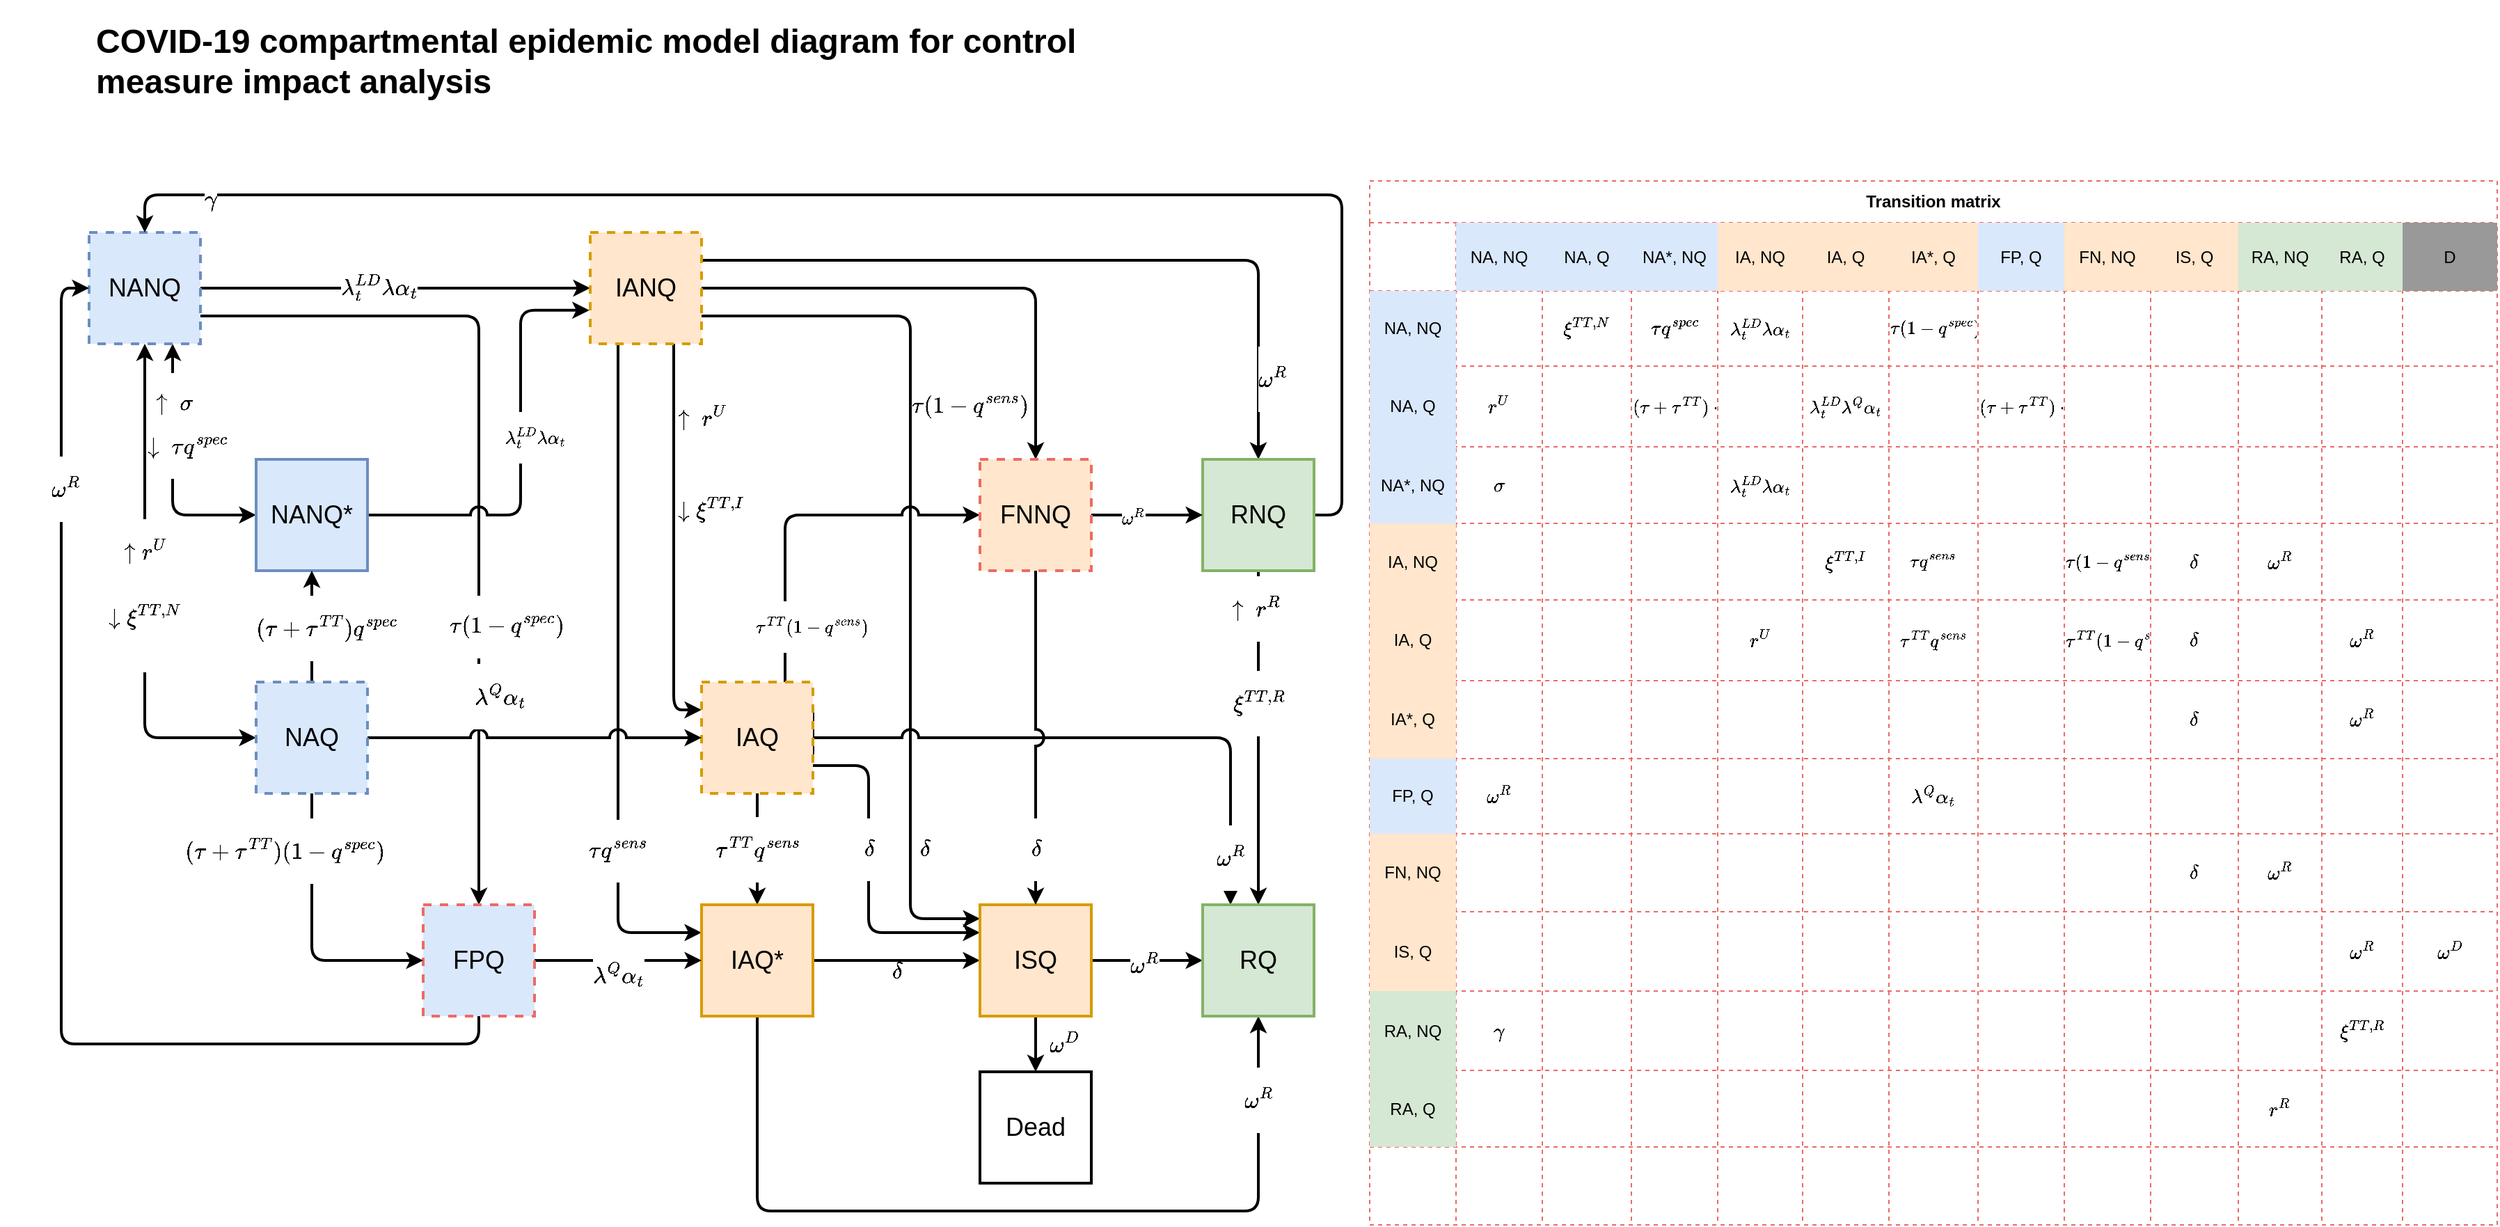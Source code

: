 <mxfile version="14.2.7" type="device" pages="6"><diagram id="ZYUIicswylzh_rdNQMHj" name="Model_diagram"><mxGraphModel dx="2334" dy="872" grid="1" gridSize="10" guides="1" tooltips="1" connect="1" arrows="1" fold="1" page="1" pageScale="1" pageWidth="1654" pageHeight="1169" math="1" shadow="0"><root><mxCell id="x8KmFHm5Vm_fgjGWSFDS-0"/><mxCell id="x8KmFHm5Vm_fgjGWSFDS-1" parent="x8KmFHm5Vm_fgjGWSFDS-0"/><mxCell id="omJxfnBMMsD-02ZWvqyS-0" value="&lt;h1&gt;COVID-19 compartmental epidemic model diagram for control measure impact analysis&lt;br&gt;&lt;/h1&gt;" style="text;html=1;strokeColor=none;fillColor=none;spacing=5;spacingTop=-20;whiteSpace=wrap;overflow=hidden;rounded=0;dashed=1;align=left;verticalAlign=top;" parent="x8KmFHm5Vm_fgjGWSFDS-1" vertex="1"><mxGeometry x="40" y="40" width="780" height="70" as="geometry"/></mxCell><mxCell id="SBVmqfrQeAcM8AfrScpC-2" value="" style="edgeStyle=orthogonalEdgeStyle;rounded=1;jumpStyle=arc;jumpSize=10;orthogonalLoop=1;jettySize=auto;html=1;strokeWidth=2;" parent="x8KmFHm5Vm_fgjGWSFDS-1" source="SBVmqfrQeAcM8AfrScpC-0" target="SBVmqfrQeAcM8AfrScpC-1" edge="1"><mxGeometry relative="1" as="geometry"/></mxCell><mxCell id="IbY7rwUbfCRjnow3xjpC-6" value="&lt;font style=&quot;font-size: 14px&quot;&gt;$$\lambda^{LD}_t \lambda \alpha_t$$&lt;/font&gt;" style="edgeLabel;html=1;align=center;verticalAlign=middle;resizable=0;points=[];" parent="SBVmqfrQeAcM8AfrScpC-2" vertex="1" connectable="0"><mxGeometry x="-0.085" y="1" relative="1" as="geometry"><mxPoint as="offset"/></mxGeometry></mxCell><mxCell id="IbY7rwUbfCRjnow3xjpC-0" style="edgeStyle=orthogonalEdgeStyle;rounded=1;orthogonalLoop=1;jettySize=auto;html=1;strokeWidth=2;startArrow=classic;startFill=1;exitX=0.75;exitY=1;exitDx=0;exitDy=0;entryX=0;entryY=0.5;entryDx=0;entryDy=0;" parent="x8KmFHm5Vm_fgjGWSFDS-1" source="SBVmqfrQeAcM8AfrScpC-0" target="SBVmqfrQeAcM8AfrScpC-3" edge="1"><mxGeometry relative="1" as="geometry"/></mxCell><mxCell id="IbY7rwUbfCRjnow3xjpC-4" value="&lt;font style=&quot;font-size: 14px&quot;&gt;$$\downarrow\&amp;nbsp;&lt;br&gt;\tau q^{spec}$$&lt;/font&gt;" style="edgeLabel;html=1;align=center;verticalAlign=middle;resizable=0;points=[];" parent="IbY7rwUbfCRjnow3xjpC-0" vertex="1" connectable="0"><mxGeometry x="0.07" y="-1" relative="1" as="geometry"><mxPoint x="11" y="-24.57" as="offset"/></mxGeometry></mxCell><mxCell id="IbY7rwUbfCRjnow3xjpC-2" style="edgeStyle=orthogonalEdgeStyle;rounded=1;orthogonalLoop=1;jettySize=auto;html=1;entryX=0;entryY=0.5;entryDx=0;entryDy=0;strokeWidth=2;startArrow=classic;startFill=1;exitX=0.5;exitY=1;exitDx=0;exitDy=0;" parent="x8KmFHm5Vm_fgjGWSFDS-1" source="SBVmqfrQeAcM8AfrScpC-0" target="IbY7rwUbfCRjnow3xjpC-1" edge="1"><mxGeometry relative="1" as="geometry"><Array as="points"><mxPoint x="80" y="560"/></Array></mxGeometry></mxCell><mxCell id="IbY7rwUbfCRjnow3xjpC-5" value="&lt;font style=&quot;font-size: 14px&quot;&gt;$$\uparrow r^U$$&lt;/font&gt;" style="edgeLabel;html=1;align=center;verticalAlign=middle;resizable=0;points=[];" parent="IbY7rwUbfCRjnow3xjpC-2" vertex="1" connectable="0"><mxGeometry x="-0.643" y="3" relative="1" as="geometry"><mxPoint x="-3" y="84" as="offset"/></mxGeometry></mxCell><mxCell id="IbY7rwUbfCRjnow3xjpC-295" value="&lt;font style=&quot;font-size: 14px&quot;&gt;$$\downarrow \xi^{TT,N}$$&amp;nbsp;&lt;/font&gt;" style="edgeLabel;html=1;align=center;verticalAlign=middle;resizable=0;points=[];" parent="IbY7rwUbfCRjnow3xjpC-2" vertex="1" connectable="0"><mxGeometry x="-0.293" y="2" relative="1" as="geometry"><mxPoint x="-2" y="75.0" as="offset"/></mxGeometry></mxCell><mxCell id="IbY7rwUbfCRjnow3xjpC-7" style="edgeStyle=orthogonalEdgeStyle;rounded=1;orthogonalLoop=1;jettySize=auto;html=1;entryX=0.5;entryY=0;entryDx=0;entryDy=0;strokeWidth=2;startArrow=none;startFill=0;exitX=1;exitY=0.75;exitDx=0;exitDy=0;" parent="x8KmFHm5Vm_fgjGWSFDS-1" source="SBVmqfrQeAcM8AfrScpC-0" target="SBVmqfrQeAcM8AfrScpC-42" edge="1"><mxGeometry relative="1" as="geometry"><Array as="points"><mxPoint x="320" y="257"/></Array></mxGeometry></mxCell><mxCell id="IbY7rwUbfCRjnow3xjpC-8" value="&lt;font style=&quot;font-size: 14px&quot;&gt;$$\tau (1-q^{spec})$$&lt;/font&gt;" style="edgeLabel;html=1;align=center;verticalAlign=middle;resizable=0;points=[];" parent="IbY7rwUbfCRjnow3xjpC-7" vertex="1" connectable="0"><mxGeometry x="-0.254" y="1" relative="1" as="geometry"><mxPoint x="19" y="190.14" as="offset"/></mxGeometry></mxCell><mxCell id="IbY7rwUbfCRjnow3xjpC-16" value="&lt;font style=&quot;font-size: 14px&quot;&gt;$$\uparrow\&amp;nbsp;&lt;br&gt;\sigma$$&lt;/font&gt;" style="edgeLabel;html=1;align=center;verticalAlign=middle;resizable=0;points=[];" parent="IbY7rwUbfCRjnow3xjpC-7" vertex="1" connectable="0"><mxGeometry x="-0.952" y="1" relative="1" as="geometry"><mxPoint x="-34.29" y="64" as="offset"/></mxGeometry></mxCell><mxCell id="SBVmqfrQeAcM8AfrScpC-0" value="&lt;font style=&quot;font-size: 18px&quot;&gt;NANQ&lt;/font&gt;" style="whiteSpace=wrap;html=1;aspect=fixed;strokeWidth=2;fillColor=#dae8fc;align=center;rounded=0;strokeColor=#6c8ebf;dashed=1;" parent="x8KmFHm5Vm_fgjGWSFDS-1" vertex="1"><mxGeometry x="40" y="197" width="80" height="80" as="geometry"/></mxCell><mxCell id="SBVmqfrQeAcM8AfrScpC-46" style="edgeStyle=orthogonalEdgeStyle;rounded=1;jumpStyle=arc;jumpSize=10;orthogonalLoop=1;jettySize=auto;html=1;exitX=1;exitY=0.5;exitDx=0;exitDy=0;entryX=0.5;entryY=0;entryDx=0;entryDy=0;strokeWidth=2;" parent="x8KmFHm5Vm_fgjGWSFDS-1" source="SBVmqfrQeAcM8AfrScpC-1" target="SBVmqfrQeAcM8AfrScpC-45" edge="1"><mxGeometry relative="1" as="geometry"/></mxCell><mxCell id="IbY7rwUbfCRjnow3xjpC-23" value="&lt;font style=&quot;font-size: 14px&quot;&gt;$$\tau (1-q^{sens})$$&lt;/font&gt;" style="edgeLabel;html=1;align=center;verticalAlign=middle;resizable=0;points=[];" parent="SBVmqfrQeAcM8AfrScpC-46" vertex="1" connectable="0"><mxGeometry x="-0.211" y="1" relative="1" as="geometry"><mxPoint x="49.66" y="86" as="offset"/></mxGeometry></mxCell><mxCell id="IbY7rwUbfCRjnow3xjpC-19" style="edgeStyle=orthogonalEdgeStyle;rounded=1;jumpStyle=arc;jumpSize=10;orthogonalLoop=1;jettySize=auto;html=1;entryX=0;entryY=0.25;entryDx=0;entryDy=0;startArrow=none;startFill=0;strokeWidth=2;exitX=0.75;exitY=1;exitDx=0;exitDy=0;" parent="x8KmFHm5Vm_fgjGWSFDS-1" source="SBVmqfrQeAcM8AfrScpC-1" target="SBVmqfrQeAcM8AfrScpC-28" edge="1"><mxGeometry relative="1" as="geometry"/></mxCell><mxCell id="IbY7rwUbfCRjnow3xjpC-26" value="&lt;font style=&quot;font-size: 14px&quot;&gt;$$\uparrow \ r^U$$&lt;/font&gt;" style="edgeLabel;html=1;align=center;verticalAlign=middle;resizable=0;points=[];" parent="IbY7rwUbfCRjnow3xjpC-19" vertex="1" connectable="0"><mxGeometry x="-0.628" y="2" relative="1" as="geometry"><mxPoint x="18" y="3.553e-15" as="offset"/></mxGeometry></mxCell><mxCell id="IbY7rwUbfCRjnow3xjpC-21" style="edgeStyle=orthogonalEdgeStyle;rounded=1;jumpStyle=arc;jumpSize=10;orthogonalLoop=1;jettySize=auto;html=1;startArrow=none;startFill=0;strokeWidth=2;exitX=0.25;exitY=1;exitDx=0;exitDy=0;entryX=0;entryY=0.25;entryDx=0;entryDy=0;" parent="x8KmFHm5Vm_fgjGWSFDS-1" source="SBVmqfrQeAcM8AfrScpC-1" target="SBVmqfrQeAcM8AfrScpC-32" edge="1"><mxGeometry relative="1" as="geometry"><mxPoint x="360" y="942.069" as="targetPoint"/><Array as="points"><mxPoint x="420" y="700"/></Array></mxGeometry></mxCell><mxCell id="IbY7rwUbfCRjnow3xjpC-22" value="&lt;font style=&quot;font-size: 14px&quot;&gt;$$\tau q^{sens}$$&lt;/font&gt;" style="edgeLabel;html=1;align=center;verticalAlign=middle;resizable=0;points=[];" parent="IbY7rwUbfCRjnow3xjpC-21" vertex="1" connectable="0"><mxGeometry x="0.432" relative="1" as="geometry"><mxPoint y="17.29" as="offset"/></mxGeometry></mxCell><mxCell id="IbY7rwUbfCRjnow3xjpC-24" style="edgeStyle=orthogonalEdgeStyle;rounded=1;jumpStyle=arc;jumpSize=10;orthogonalLoop=1;jettySize=auto;html=1;startArrow=none;startFill=0;strokeWidth=2;exitX=1;exitY=0.25;exitDx=0;exitDy=0;" parent="x8KmFHm5Vm_fgjGWSFDS-1" source="SBVmqfrQeAcM8AfrScpC-1" target="SBVmqfrQeAcM8AfrScpC-12" edge="1"><mxGeometry relative="1" as="geometry"/></mxCell><mxCell id="IbY7rwUbfCRjnow3xjpC-25" value="&lt;font style=&quot;font-size: 14px&quot;&gt;$$\omega^R$$&lt;/font&gt;" style="edgeLabel;html=1;align=center;verticalAlign=middle;resizable=0;points=[];" parent="IbY7rwUbfCRjnow3xjpC-24" vertex="1" connectable="0"><mxGeometry y="-81" relative="1" as="geometry"><mxPoint x="138.57" y="4" as="offset"/></mxGeometry></mxCell><mxCell id="IbY7rwUbfCRjnow3xjpC-31" style="edgeStyle=orthogonalEdgeStyle;rounded=1;jumpStyle=arc;jumpSize=10;orthogonalLoop=1;jettySize=auto;html=1;startArrow=none;startFill=0;strokeWidth=2;entryX=0.001;entryY=0.125;entryDx=0;entryDy=0;entryPerimeter=0;exitX=1;exitY=0.75;exitDx=0;exitDy=0;" parent="x8KmFHm5Vm_fgjGWSFDS-1" source="SBVmqfrQeAcM8AfrScpC-1" target="SBVmqfrQeAcM8AfrScpC-34" edge="1"><mxGeometry relative="1" as="geometry"><mxPoint x="540" y="816" as="targetPoint"/><Array as="points"><mxPoint x="630" y="257"/><mxPoint x="630" y="690"/></Array></mxGeometry></mxCell><mxCell id="IbY7rwUbfCRjnow3xjpC-32" value="&lt;font style=&quot;font-size: 14px&quot;&gt;$$\delta$$&lt;/font&gt;" style="edgeLabel;html=1;align=center;verticalAlign=middle;resizable=0;points=[];" parent="IbY7rwUbfCRjnow3xjpC-31" vertex="1" connectable="0"><mxGeometry x="0.798" y="-1" relative="1" as="geometry"><mxPoint x="-9" y="51.29" as="offset"/></mxGeometry></mxCell><mxCell id="SBVmqfrQeAcM8AfrScpC-1" value="&lt;font style=&quot;font-size: 18px&quot;&gt;IANQ&lt;/font&gt;" style="whiteSpace=wrap;html=1;aspect=fixed;strokeWidth=2;fillColor=#ffe6cc;align=center;rounded=0;strokeColor=#d79b00;dashed=1;" parent="x8KmFHm5Vm_fgjGWSFDS-1" vertex="1"><mxGeometry x="400" y="197" width="80" height="80" as="geometry"/></mxCell><mxCell id="IbY7rwUbfCRjnow3xjpC-17" style="edgeStyle=orthogonalEdgeStyle;rounded=1;jumpStyle=arc;jumpSize=10;orthogonalLoop=1;jettySize=auto;html=1;entryX=-0.008;entryY=0.699;entryDx=0;entryDy=0;entryPerimeter=0;startArrow=none;startFill=0;strokeWidth=2;exitX=1;exitY=0.5;exitDx=0;exitDy=0;" parent="x8KmFHm5Vm_fgjGWSFDS-1" source="SBVmqfrQeAcM8AfrScpC-3" target="SBVmqfrQeAcM8AfrScpC-1" edge="1"><mxGeometry relative="1" as="geometry"><Array as="points"><mxPoint x="350" y="400"/><mxPoint x="350" y="253"/></Array></mxGeometry></mxCell><mxCell id="IbY7rwUbfCRjnow3xjpC-18" value="$$\lambda^{LD}_t \lambda \alpha_t$$" style="edgeLabel;html=1;align=center;verticalAlign=middle;resizable=0;points=[];" parent="IbY7rwUbfCRjnow3xjpC-17" vertex="1" connectable="0"><mxGeometry x="0.145" y="-1" relative="1" as="geometry"><mxPoint x="9" y="9.31" as="offset"/></mxGeometry></mxCell><mxCell id="SBVmqfrQeAcM8AfrScpC-3" value="&lt;font style=&quot;font-size: 18px&quot;&gt;NANQ*&lt;/font&gt;" style="whiteSpace=wrap;html=1;aspect=fixed;strokeWidth=2;fillColor=#dae8fc;align=center;rounded=0;strokeColor=#6c8ebf;" parent="x8KmFHm5Vm_fgjGWSFDS-1" vertex="1"><mxGeometry x="160" y="360" width="80" height="80" as="geometry"/></mxCell><mxCell id="SBVmqfrQeAcM8AfrScpC-19" style="edgeStyle=orthogonalEdgeStyle;rounded=1;jumpStyle=arc;jumpSize=10;orthogonalLoop=1;jettySize=auto;html=1;entryX=0.5;entryY=0;entryDx=0;entryDy=0;strokeWidth=2;fillColor=#e1d5e7;exitX=1;exitY=0.5;exitDx=0;exitDy=0;" parent="x8KmFHm5Vm_fgjGWSFDS-1" source="SBVmqfrQeAcM8AfrScpC-12" target="SBVmqfrQeAcM8AfrScpC-0" edge="1"><mxGeometry relative="1" as="geometry"><Array as="points"><mxPoint x="940" y="400"/><mxPoint x="940" y="170"/><mxPoint x="80" y="170"/></Array></mxGeometry></mxCell><mxCell id="IbY7rwUbfCRjnow3xjpC-9" value="&lt;font style=&quot;font-size: 14px&quot;&gt;$$\gamma$$&lt;/font&gt;" style="edgeLabel;html=1;align=center;verticalAlign=middle;resizable=0;points=[];" parent="SBVmqfrQeAcM8AfrScpC-19" vertex="1" connectable="0"><mxGeometry x="0.871" y="3" relative="1" as="geometry"><mxPoint as="offset"/></mxGeometry></mxCell><mxCell id="7Y8eGeKCwoctkOOLlz0V-2" style="edgeStyle=orthogonalEdgeStyle;jumpStyle=arc;jumpSize=10;orthogonalLoop=1;jettySize=auto;html=1;entryX=0.5;entryY=0;entryDx=0;entryDy=0;startFill=0;strokeWidth=2;" parent="x8KmFHm5Vm_fgjGWSFDS-1" source="SBVmqfrQeAcM8AfrScpC-12" target="SBVmqfrQeAcM8AfrScpC-36" edge="1"><mxGeometry relative="1" as="geometry"/></mxCell><mxCell id="7Y8eGeKCwoctkOOLlz0V-3" value="&lt;font style=&quot;font-size: 14px&quot;&gt;$$\xi^{TT,R}$$&lt;/font&gt;" style="edgeLabel;html=1;align=center;verticalAlign=middle;resizable=0;points=[];" parent="7Y8eGeKCwoctkOOLlz0V-2" vertex="1" connectable="0"><mxGeometry x="-0.208" relative="1" as="geometry"><mxPoint as="offset"/></mxGeometry></mxCell><mxCell id="SBVmqfrQeAcM8AfrScpC-12" value="&lt;font style=&quot;font-size: 18px&quot;&gt;RNQ&lt;/font&gt;" style="whiteSpace=wrap;html=1;aspect=fixed;strokeWidth=2;fillColor=#d5e8d4;align=center;rounded=0;strokeColor=#82b366;" parent="x8KmFHm5Vm_fgjGWSFDS-1" vertex="1"><mxGeometry x="840" y="360" width="80" height="80" as="geometry"/></mxCell><mxCell id="SBVmqfrQeAcM8AfrScpC-21" value="&lt;font style=&quot;font-size: 18px&quot;&gt;Dead&lt;/font&gt;" style="whiteSpace=wrap;html=1;aspect=fixed;strokeWidth=2;fillColor=#ffffff;align=center;rounded=0;" parent="x8KmFHm5Vm_fgjGWSFDS-1" vertex="1"><mxGeometry x="680" y="800" width="80" height="80" as="geometry"/></mxCell><mxCell id="SBVmqfrQeAcM8AfrScpC-25" value="" style="edgeStyle=orthogonalEdgeStyle;rounded=1;jumpStyle=arc;jumpSize=10;orthogonalLoop=1;jettySize=auto;html=1;strokeWidth=2;" parent="x8KmFHm5Vm_fgjGWSFDS-1" source="SBVmqfrQeAcM8AfrScpC-28" target="SBVmqfrQeAcM8AfrScpC-32" edge="1"><mxGeometry relative="1" as="geometry"/></mxCell><mxCell id="IbY7rwUbfCRjnow3xjpC-27" value="&lt;font style=&quot;font-size: 14px&quot;&gt;$$\tau^{TT} q^{sens}$$&lt;/font&gt;" style="edgeLabel;html=1;align=center;verticalAlign=middle;resizable=0;points=[];" parent="SBVmqfrQeAcM8AfrScpC-25" vertex="1" connectable="0"><mxGeometry x="-0.132" y="-3" relative="1" as="geometry"><mxPoint x="3" y="5.71" as="offset"/></mxGeometry></mxCell><mxCell id="IbY7rwUbfCRjnow3xjpC-29" style="edgeStyle=orthogonalEdgeStyle;rounded=1;jumpStyle=arc;jumpSize=10;orthogonalLoop=1;jettySize=auto;html=1;entryX=0;entryY=0.5;entryDx=0;entryDy=0;startArrow=none;startFill=0;strokeWidth=2;exitX=1;exitY=0.25;exitDx=0;exitDy=0;" parent="x8KmFHm5Vm_fgjGWSFDS-1" source="SBVmqfrQeAcM8AfrScpC-28" target="SBVmqfrQeAcM8AfrScpC-45" edge="1"><mxGeometry relative="1" as="geometry"><Array as="points"><mxPoint x="540" y="580"/><mxPoint x="540" y="400"/></Array></mxGeometry></mxCell><mxCell id="IbY7rwUbfCRjnow3xjpC-30" value="$$\tau^{TT}(1-q^{sens})$$" style="edgeLabel;html=1;align=center;verticalAlign=middle;resizable=0;points=[];" parent="IbY7rwUbfCRjnow3xjpC-29" vertex="1" connectable="0"><mxGeometry x="0.282" y="-1" relative="1" as="geometry"><mxPoint x="15.71" y="79" as="offset"/></mxGeometry></mxCell><mxCell id="IbY7rwUbfCRjnow3xjpC-33" style="edgeStyle=orthogonalEdgeStyle;rounded=1;jumpStyle=arc;jumpSize=10;orthogonalLoop=1;jettySize=auto;html=1;startArrow=none;startFill=0;strokeWidth=2;exitX=1;exitY=0.75;exitDx=0;exitDy=0;entryX=0;entryY=0.25;entryDx=0;entryDy=0;" parent="x8KmFHm5Vm_fgjGWSFDS-1" source="SBVmqfrQeAcM8AfrScpC-28" target="SBVmqfrQeAcM8AfrScpC-34" edge="1"><mxGeometry relative="1" as="geometry"><mxPoint x="561" y="760" as="targetPoint"/><Array as="points"><mxPoint x="600" y="580"/><mxPoint x="600" y="700"/></Array></mxGeometry></mxCell><mxCell id="IbY7rwUbfCRjnow3xjpC-34" value="&lt;font style=&quot;font-size: 14px&quot;&gt;$$\delta$$&lt;/font&gt;" style="edgeLabel;html=1;align=center;verticalAlign=middle;resizable=0;points=[];" parent="IbY7rwUbfCRjnow3xjpC-33" vertex="1" connectable="0"><mxGeometry x="0.306" y="-1" relative="1" as="geometry"><mxPoint x="1" y="-57.14" as="offset"/></mxGeometry></mxCell><mxCell id="IbY7rwUbfCRjnow3xjpC-35" style="edgeStyle=orthogonalEdgeStyle;rounded=1;jumpStyle=arc;jumpSize=10;orthogonalLoop=1;jettySize=auto;html=1;entryX=0.25;entryY=0;entryDx=0;entryDy=0;startArrow=none;startFill=0;strokeWidth=2;exitX=1;exitY=0.5;exitDx=0;exitDy=0;" parent="x8KmFHm5Vm_fgjGWSFDS-1" source="SBVmqfrQeAcM8AfrScpC-28" target="SBVmqfrQeAcM8AfrScpC-36" edge="1"><mxGeometry relative="1" as="geometry"><Array as="points"><mxPoint x="860" y="560"/></Array></mxGeometry></mxCell><mxCell id="IbY7rwUbfCRjnow3xjpC-36" value="&lt;font style=&quot;font-size: 14px&quot;&gt;$$\omega^R$$&lt;/font&gt;" style="edgeLabel;html=1;align=center;verticalAlign=middle;resizable=0;points=[];" parent="IbY7rwUbfCRjnow3xjpC-35" vertex="1" connectable="0"><mxGeometry x="0.561" y="1" relative="1" as="geometry"><mxPoint x="-1" y="57.55" as="offset"/></mxGeometry></mxCell><mxCell id="SBVmqfrQeAcM8AfrScpC-28" value="&lt;font style=&quot;font-size: 18px&quot;&gt;IAQ&lt;/font&gt;" style="whiteSpace=wrap;html=1;aspect=fixed;strokeWidth=2;fillColor=#ffe6cc;align=center;rounded=0;strokeColor=#d79b00;dashed=1;" parent="x8KmFHm5Vm_fgjGWSFDS-1" vertex="1"><mxGeometry x="480" y="520" width="80" height="80" as="geometry"/></mxCell><mxCell id="SBVmqfrQeAcM8AfrScpC-31" value="" style="edgeStyle=orthogonalEdgeStyle;rounded=1;jumpStyle=arc;jumpSize=10;orthogonalLoop=1;jettySize=auto;html=1;strokeWidth=2;" parent="x8KmFHm5Vm_fgjGWSFDS-1" source="SBVmqfrQeAcM8AfrScpC-32" target="SBVmqfrQeAcM8AfrScpC-34" edge="1"><mxGeometry relative="1" as="geometry"/></mxCell><mxCell id="IbY7rwUbfCRjnow3xjpC-37" value="&lt;font style=&quot;font-size: 14px&quot;&gt;$$\delta$$&lt;/font&gt;" style="edgeLabel;html=1;align=center;verticalAlign=middle;resizable=0;points=[];" parent="SBVmqfrQeAcM8AfrScpC-31" vertex="1" connectable="0"><mxGeometry x="-0.171" relative="1" as="geometry"><mxPoint x="30" y="-80" as="offset"/></mxGeometry></mxCell><mxCell id="IbY7rwUbfCRjnow3xjpC-38" style="edgeStyle=orthogonalEdgeStyle;rounded=1;jumpStyle=arc;jumpSize=10;orthogonalLoop=1;jettySize=auto;html=1;entryX=0.5;entryY=1;entryDx=0;entryDy=0;startArrow=none;startFill=0;strokeWidth=2;" parent="x8KmFHm5Vm_fgjGWSFDS-1" source="SBVmqfrQeAcM8AfrScpC-32" target="SBVmqfrQeAcM8AfrScpC-36" edge="1"><mxGeometry relative="1" as="geometry"><Array as="points"><mxPoint x="520" y="900"/><mxPoint x="880" y="900"/></Array></mxGeometry></mxCell><mxCell id="IbY7rwUbfCRjnow3xjpC-39" value="&lt;font style=&quot;font-size: 14px&quot;&gt;$$\omega^R$$&lt;/font&gt;" style="edgeLabel;html=1;align=center;verticalAlign=middle;resizable=0;points=[];" parent="IbY7rwUbfCRjnow3xjpC-38" vertex="1" connectable="0"><mxGeometry x="0.326" y="-3" relative="1" as="geometry"><mxPoint x="75.71" y="-83" as="offset"/></mxGeometry></mxCell><mxCell id="SBVmqfrQeAcM8AfrScpC-32" value="&lt;font style=&quot;font-size: 18px&quot;&gt;IAQ*&lt;/font&gt;" style="whiteSpace=wrap;html=1;aspect=fixed;strokeWidth=2;fillColor=#ffe6cc;align=center;rounded=0;strokeColor=#d79b00;" parent="x8KmFHm5Vm_fgjGWSFDS-1" vertex="1"><mxGeometry x="480" y="680" width="80" height="80" as="geometry"/></mxCell><mxCell id="SBVmqfrQeAcM8AfrScpC-33" value="" style="edgeStyle=orthogonalEdgeStyle;rounded=1;jumpStyle=arc;jumpSize=10;orthogonalLoop=1;jettySize=auto;html=1;strokeWidth=2;" parent="x8KmFHm5Vm_fgjGWSFDS-1" source="SBVmqfrQeAcM8AfrScpC-34" target="SBVmqfrQeAcM8AfrScpC-36" edge="1"><mxGeometry relative="1" as="geometry"/></mxCell><mxCell id="IbY7rwUbfCRjnow3xjpC-47" value="&lt;font style=&quot;font-size: 14px&quot;&gt;$$\omega^R$$&lt;/font&gt;" style="edgeLabel;html=1;align=center;verticalAlign=middle;resizable=0;points=[];" parent="SBVmqfrQeAcM8AfrScpC-33" vertex="1" connectable="0"><mxGeometry x="-0.055" y="-3" relative="1" as="geometry"><mxPoint as="offset"/></mxGeometry></mxCell><mxCell id="SBVmqfrQeAcM8AfrScpC-41" style="edgeStyle=orthogonalEdgeStyle;rounded=1;jumpStyle=arc;jumpSize=10;orthogonalLoop=1;jettySize=auto;html=1;exitX=0.5;exitY=1;exitDx=0;exitDy=0;strokeWidth=2;entryX=0.5;entryY=0;entryDx=0;entryDy=0;" parent="x8KmFHm5Vm_fgjGWSFDS-1" source="SBVmqfrQeAcM8AfrScpC-34" target="SBVmqfrQeAcM8AfrScpC-21" edge="1"><mxGeometry relative="1" as="geometry"><Array as="points"/><mxPoint x="720" y="790" as="targetPoint"/></mxGeometry></mxCell><mxCell id="IbY7rwUbfCRjnow3xjpC-48" value="&lt;font style=&quot;font-size: 14px&quot;&gt;$$\omega^D$$&lt;/font&gt;" style="edgeLabel;html=1;align=center;verticalAlign=middle;resizable=0;points=[];labelBackgroundColor=none;" parent="SBVmqfrQeAcM8AfrScpC-41" vertex="1" connectable="0"><mxGeometry x="0.415" y="1" relative="1" as="geometry"><mxPoint x="19" y="-8.76" as="offset"/></mxGeometry></mxCell><mxCell id="SBVmqfrQeAcM8AfrScpC-34" value="&lt;font style=&quot;font-size: 18px&quot;&gt;ISQ&lt;/font&gt;" style="whiteSpace=wrap;html=1;aspect=fixed;strokeWidth=2;fillColor=#ffe6cc;align=center;rounded=0;strokeColor=#d79b00;" parent="x8KmFHm5Vm_fgjGWSFDS-1" vertex="1"><mxGeometry x="680" y="680" width="80" height="80" as="geometry"/></mxCell><mxCell id="SBVmqfrQeAcM8AfrScpC-36" value="&lt;font style=&quot;font-size: 18px&quot;&gt;RQ&lt;/font&gt;" style="whiteSpace=wrap;html=1;aspect=fixed;strokeWidth=2;fillColor=#d5e8d4;align=center;rounded=0;strokeColor=#82b366;" parent="x8KmFHm5Vm_fgjGWSFDS-1" vertex="1"><mxGeometry x="840" y="680" width="80" height="80" as="geometry"/></mxCell><mxCell id="SBVmqfrQeAcM8AfrScpC-53" style="edgeStyle=orthogonalEdgeStyle;rounded=1;jumpStyle=arc;jumpSize=10;orthogonalLoop=1;jettySize=auto;html=1;strokeWidth=2;exitX=1;exitY=0.5;exitDx=0;exitDy=0;" parent="x8KmFHm5Vm_fgjGWSFDS-1" source="SBVmqfrQeAcM8AfrScpC-42" target="SBVmqfrQeAcM8AfrScpC-32" edge="1"><mxGeometry relative="1" as="geometry"/></mxCell><mxCell id="IbY7rwUbfCRjnow3xjpC-42" value="&lt;font style=&quot;font-size: 14px&quot;&gt;$$\lambda^Q \alpha_t$$&lt;/font&gt;" style="edgeLabel;html=1;align=center;verticalAlign=middle;resizable=0;points=[];" parent="SBVmqfrQeAcM8AfrScpC-53" vertex="1" connectable="0"><mxGeometry x="-0.216" y="-1" relative="1" as="geometry"><mxPoint x="12.86" y="9" as="offset"/></mxGeometry></mxCell><mxCell id="IbY7rwUbfCRjnow3xjpC-40" style="edgeStyle=orthogonalEdgeStyle;rounded=1;jumpStyle=arc;jumpSize=10;orthogonalLoop=1;jettySize=auto;html=1;entryX=0;entryY=0.5;entryDx=0;entryDy=0;startArrow=none;startFill=0;strokeWidth=2;exitX=0.5;exitY=1;exitDx=0;exitDy=0;" parent="x8KmFHm5Vm_fgjGWSFDS-1" source="SBVmqfrQeAcM8AfrScpC-42" target="SBVmqfrQeAcM8AfrScpC-0" edge="1"><mxGeometry relative="1" as="geometry"><Array as="points"><mxPoint x="320" y="780"/><mxPoint x="20" y="780"/><mxPoint x="20" y="237"/></Array></mxGeometry></mxCell><mxCell id="IbY7rwUbfCRjnow3xjpC-41" value="&lt;font style=&quot;font-size: 14px&quot;&gt;$$\omega^R$$&lt;/font&gt;" style="edgeLabel;html=1;align=center;verticalAlign=middle;resizable=0;points=[];" parent="IbY7rwUbfCRjnow3xjpC-40" vertex="1" connectable="0"><mxGeometry x="0.077" y="-3" relative="1" as="geometry"><mxPoint y="-244.14" as="offset"/></mxGeometry></mxCell><mxCell id="SBVmqfrQeAcM8AfrScpC-42" value="&lt;font style=&quot;font-size: 18px&quot;&gt;FPQ&lt;/font&gt;" style="whiteSpace=wrap;html=1;aspect=fixed;strokeWidth=2;fillColor=#dae8fc;align=center;rounded=0;dashed=1;strokeColor=#EA6B66;" parent="x8KmFHm5Vm_fgjGWSFDS-1" vertex="1"><mxGeometry x="280" y="680" width="80" height="80" as="geometry"/></mxCell><mxCell id="IbY7rwUbfCRjnow3xjpC-43" style="edgeStyle=orthogonalEdgeStyle;rounded=1;jumpStyle=arc;jumpSize=10;orthogonalLoop=1;jettySize=auto;html=1;startArrow=none;startFill=0;strokeWidth=2;" parent="x8KmFHm5Vm_fgjGWSFDS-1" source="SBVmqfrQeAcM8AfrScpC-45" target="SBVmqfrQeAcM8AfrScpC-34" edge="1"><mxGeometry relative="1" as="geometry"><Array as="points"><mxPoint x="720" y="620"/><mxPoint x="720" y="620"/></Array></mxGeometry></mxCell><mxCell id="IbY7rwUbfCRjnow3xjpC-44" value="&lt;font style=&quot;font-size: 14px&quot;&gt;$$\delta$$&lt;/font&gt;" style="edgeLabel;html=1;align=center;verticalAlign=middle;resizable=0;points=[];" parent="IbY7rwUbfCRjnow3xjpC-43" vertex="1" connectable="0"><mxGeometry x="0.355" y="-1" relative="1" as="geometry"><mxPoint x="1" y="37.55" as="offset"/></mxGeometry></mxCell><mxCell id="IbY7rwUbfCRjnow3xjpC-45" style="edgeStyle=orthogonalEdgeStyle;rounded=1;jumpStyle=arc;jumpSize=10;orthogonalLoop=1;jettySize=auto;html=1;entryX=0;entryY=0.5;entryDx=0;entryDy=0;startArrow=none;startFill=0;strokeWidth=2;" parent="x8KmFHm5Vm_fgjGWSFDS-1" source="SBVmqfrQeAcM8AfrScpC-45" target="SBVmqfrQeAcM8AfrScpC-12" edge="1"><mxGeometry relative="1" as="geometry"/></mxCell><mxCell id="IbY7rwUbfCRjnow3xjpC-46" value="$$\omega^R$$" style="edgeLabel;html=1;align=center;verticalAlign=middle;resizable=0;points=[];" parent="IbY7rwUbfCRjnow3xjpC-45" vertex="1" connectable="0"><mxGeometry x="-0.261" y="-2" relative="1" as="geometry"><mxPoint as="offset"/></mxGeometry></mxCell><mxCell id="SBVmqfrQeAcM8AfrScpC-45" value="&lt;font style=&quot;font-size: 18px&quot;&gt;FNNQ&lt;/font&gt;" style="whiteSpace=wrap;html=1;aspect=fixed;strokeWidth=2;fillColor=#ffe6cc;align=center;rounded=0;strokeColor=#EA6B66;dashed=1;" parent="x8KmFHm5Vm_fgjGWSFDS-1" vertex="1"><mxGeometry x="680" y="360" width="80" height="80" as="geometry"/></mxCell><mxCell id="IbY7rwUbfCRjnow3xjpC-10" style="edgeStyle=orthogonalEdgeStyle;rounded=1;orthogonalLoop=1;jettySize=auto;html=1;entryX=0.5;entryY=1;entryDx=0;entryDy=0;strokeWidth=2;" parent="x8KmFHm5Vm_fgjGWSFDS-1" source="IbY7rwUbfCRjnow3xjpC-1" target="SBVmqfrQeAcM8AfrScpC-3" edge="1"><mxGeometry relative="1" as="geometry"/></mxCell><mxCell id="IbY7rwUbfCRjnow3xjpC-11" value="&lt;font style=&quot;font-size: 14px&quot;&gt;$$(\tau + \tau^{TT}) q^{spec}$$&lt;/font&gt;" style="edgeLabel;html=1;align=center;verticalAlign=middle;resizable=0;points=[];" parent="IbY7rwUbfCRjnow3xjpC-10" vertex="1" connectable="0"><mxGeometry x="0.523" y="1" relative="1" as="geometry"><mxPoint x="11" y="21.43" as="offset"/></mxGeometry></mxCell><mxCell id="IbY7rwUbfCRjnow3xjpC-12" style="edgeStyle=orthogonalEdgeStyle;rounded=1;orthogonalLoop=1;jettySize=auto;html=1;entryX=0;entryY=0.5;entryDx=0;entryDy=0;strokeWidth=2;jumpStyle=arc;jumpSize=10;" parent="x8KmFHm5Vm_fgjGWSFDS-1" source="IbY7rwUbfCRjnow3xjpC-1" target="SBVmqfrQeAcM8AfrScpC-28" edge="1"><mxGeometry relative="1" as="geometry"/></mxCell><mxCell id="IbY7rwUbfCRjnow3xjpC-13" value="&lt;font style=&quot;font-size: 14px&quot;&gt;$$\lambda^Q \alpha_t$$&lt;/font&gt;" style="edgeLabel;html=1;align=center;verticalAlign=middle;resizable=0;points=[];" parent="IbY7rwUbfCRjnow3xjpC-12" vertex="1" connectable="0"><mxGeometry x="0.372" y="3" relative="1" as="geometry"><mxPoint x="-69.66" y="-27" as="offset"/></mxGeometry></mxCell><mxCell id="IbY7rwUbfCRjnow3xjpC-14" style="edgeStyle=orthogonalEdgeStyle;rounded=1;jumpStyle=arc;jumpSize=10;orthogonalLoop=1;jettySize=auto;html=1;entryX=0;entryY=0.5;entryDx=0;entryDy=0;strokeWidth=2;exitX=0.5;exitY=1;exitDx=0;exitDy=0;" parent="x8KmFHm5Vm_fgjGWSFDS-1" source="IbY7rwUbfCRjnow3xjpC-1" target="SBVmqfrQeAcM8AfrScpC-42" edge="1"><mxGeometry relative="1" as="geometry"/></mxCell><mxCell id="IbY7rwUbfCRjnow3xjpC-15" value="&lt;font style=&quot;font-size: 14px&quot;&gt;$$(\tau + \tau^{TT}) (1-q^{spec})$$&lt;/font&gt;" style="edgeLabel;html=1;align=center;verticalAlign=middle;resizable=0;points=[];" parent="IbY7rwUbfCRjnow3xjpC-14" vertex="1" connectable="0"><mxGeometry x="-0.31" y="-1" relative="1" as="geometry"><mxPoint x="-19" y="-28.57" as="offset"/></mxGeometry></mxCell><mxCell id="IbY7rwUbfCRjnow3xjpC-1" value="&lt;font style=&quot;font-size: 18px&quot;&gt;NAQ&lt;/font&gt;" style="whiteSpace=wrap;html=1;aspect=fixed;strokeWidth=2;fillColor=#dae8fc;align=center;rounded=0;strokeColor=#6c8ebf;dashed=1;" parent="x8KmFHm5Vm_fgjGWSFDS-1" vertex="1"><mxGeometry x="160" y="520" width="80" height="80" as="geometry"/></mxCell><mxCell id="IbY7rwUbfCRjnow3xjpC-49" value="Transition matrix" style="shape=table;html=1;whiteSpace=wrap;startSize=30;container=1;collapsible=0;childLayout=tableLayout;fontStyle=1;align=center;dashed=1;strokeColor=#EA6B66;" parent="x8KmFHm5Vm_fgjGWSFDS-1" vertex="1"><mxGeometry x="960" y="160" width="810" height="750" as="geometry"/></mxCell><mxCell id="IbY7rwUbfCRjnow3xjpC-253" style="shape=partialRectangle;html=1;whiteSpace=wrap;collapsible=0;dropTarget=0;pointerEvents=0;fillColor=none;top=0;left=0;bottom=0;right=0;points=[[0,0.5],[1,0.5]];portConstraint=eastwest;" parent="IbY7rwUbfCRjnow3xjpC-49" vertex="1"><mxGeometry y="30" width="810" height="49" as="geometry"/></mxCell><mxCell id="IbY7rwUbfCRjnow3xjpC-266" style="shape=partialRectangle;html=1;whiteSpace=wrap;connectable=0;fillColor=none;top=0;left=0;bottom=0;right=0;overflow=hidden;" parent="IbY7rwUbfCRjnow3xjpC-253" vertex="1"><mxGeometry width="62" height="49" as="geometry"/></mxCell><mxCell id="IbY7rwUbfCRjnow3xjpC-254" value="NA, NQ" style="shape=partialRectangle;html=1;whiteSpace=wrap;connectable=0;fillColor=#dae8fc;top=0;left=0;bottom=0;right=0;overflow=hidden;strokeColor=#6c8ebf;" parent="IbY7rwUbfCRjnow3xjpC-253" vertex="1"><mxGeometry x="62" width="62" height="49" as="geometry"/></mxCell><mxCell id="IbY7rwUbfCRjnow3xjpC-255" value="NA, Q" style="shape=partialRectangle;html=1;whiteSpace=wrap;connectable=0;fillColor=#dae8fc;top=0;left=0;bottom=0;right=0;overflow=hidden;strokeColor=#6c8ebf;" parent="IbY7rwUbfCRjnow3xjpC-253" vertex="1"><mxGeometry x="124" width="64" height="49" as="geometry"/></mxCell><mxCell id="IbY7rwUbfCRjnow3xjpC-256" value="NA*, NQ" style="shape=partialRectangle;html=1;whiteSpace=wrap;connectable=0;fillColor=#dae8fc;top=0;left=0;bottom=0;right=0;overflow=hidden;strokeColor=#6c8ebf;" parent="IbY7rwUbfCRjnow3xjpC-253" vertex="1"><mxGeometry x="188" width="62" height="49" as="geometry"/></mxCell><mxCell id="IbY7rwUbfCRjnow3xjpC-257" value="IA, NQ" style="shape=partialRectangle;html=1;whiteSpace=wrap;connectable=0;fillColor=#ffe6cc;top=0;left=0;bottom=0;right=0;overflow=hidden;strokeColor=#d79b00;" parent="IbY7rwUbfCRjnow3xjpC-253" vertex="1"><mxGeometry x="250" width="61" height="49" as="geometry"/></mxCell><mxCell id="IbY7rwUbfCRjnow3xjpC-258" value="IA, Q" style="shape=partialRectangle;html=1;whiteSpace=wrap;connectable=0;fillColor=#ffe6cc;top=0;left=0;bottom=0;right=0;overflow=hidden;strokeColor=#d79b00;" parent="IbY7rwUbfCRjnow3xjpC-253" vertex="1"><mxGeometry x="311" width="62" height="49" as="geometry"/></mxCell><mxCell id="IbY7rwUbfCRjnow3xjpC-259" value="IA*, Q" style="shape=partialRectangle;html=1;whiteSpace=wrap;connectable=0;fillColor=#ffe6cc;top=0;left=0;bottom=0;right=0;overflow=hidden;strokeColor=#d79b00;" parent="IbY7rwUbfCRjnow3xjpC-253" vertex="1"><mxGeometry x="373" width="64" height="49" as="geometry"/></mxCell><mxCell id="IbY7rwUbfCRjnow3xjpC-260" value="FP, Q" style="shape=partialRectangle;html=1;whiteSpace=wrap;connectable=0;fillColor=#dae8fc;top=0;left=0;bottom=0;right=0;overflow=hidden;strokeColor=#6c8ebf;" parent="IbY7rwUbfCRjnow3xjpC-253" vertex="1"><mxGeometry x="437" width="62" height="49" as="geometry"/></mxCell><mxCell id="IbY7rwUbfCRjnow3xjpC-261" value="FN, NQ" style="shape=partialRectangle;html=1;whiteSpace=wrap;connectable=0;fillColor=#ffe6cc;top=0;left=0;bottom=0;right=0;overflow=hidden;strokeColor=#d79b00;" parent="IbY7rwUbfCRjnow3xjpC-253" vertex="1"><mxGeometry x="499" width="62" height="49" as="geometry"/></mxCell><mxCell id="IbY7rwUbfCRjnow3xjpC-262" value="IS, Q" style="shape=partialRectangle;html=1;whiteSpace=wrap;connectable=0;fillColor=#ffe6cc;top=0;left=0;bottom=0;right=0;overflow=hidden;strokeColor=#d79b00;" parent="IbY7rwUbfCRjnow3xjpC-253" vertex="1"><mxGeometry x="561" width="63" height="49" as="geometry"/></mxCell><mxCell id="IbY7rwUbfCRjnow3xjpC-263" value="RA, NQ" style="shape=partialRectangle;html=1;whiteSpace=wrap;connectable=0;fillColor=#d5e8d4;top=0;left=0;bottom=0;right=0;overflow=hidden;strokeColor=#82b366;" parent="IbY7rwUbfCRjnow3xjpC-253" vertex="1"><mxGeometry x="624" width="60" height="49" as="geometry"/></mxCell><mxCell id="IbY7rwUbfCRjnow3xjpC-264" value="RA, Q" style="shape=partialRectangle;html=1;whiteSpace=wrap;connectable=0;fillColor=#d5e8d4;top=0;left=0;bottom=0;right=0;overflow=hidden;strokeColor=#82b366;" parent="IbY7rwUbfCRjnow3xjpC-253" vertex="1"><mxGeometry x="684" width="58" height="49" as="geometry"/></mxCell><mxCell id="IbY7rwUbfCRjnow3xjpC-265" value="D" style="shape=partialRectangle;html=1;whiteSpace=wrap;connectable=0;top=0;left=0;bottom=0;right=0;overflow=hidden;fillColor=#999999;" parent="IbY7rwUbfCRjnow3xjpC-253" vertex="1"><mxGeometry x="742" width="68" height="49" as="geometry"/></mxCell><mxCell id="IbY7rwUbfCRjnow3xjpC-87" value="" style="shape=partialRectangle;html=1;whiteSpace=wrap;collapsible=0;dropTarget=0;pointerEvents=0;fillColor=none;top=0;left=0;bottom=0;right=0;points=[[0,0.5],[1,0.5]];portConstraint=eastwest;" parent="IbY7rwUbfCRjnow3xjpC-49" vertex="1"><mxGeometry y="79" width="810" height="54" as="geometry"/></mxCell><mxCell id="IbY7rwUbfCRjnow3xjpC-267" value="&lt;span style=&quot;color: rgb(0 , 0 , 0) ; font-family: &amp;#34;helvetica&amp;#34; ; font-size: 12px ; font-style: normal ; font-weight: 400 ; letter-spacing: normal ; text-align: center ; text-indent: 0px ; text-transform: none ; word-spacing: 0px ; display: inline ; float: none&quot;&gt;NA, NQ&lt;/span&gt;" style="shape=partialRectangle;html=1;whiteSpace=wrap;connectable=0;fillColor=#dae8fc;top=0;left=0;bottom=0;right=0;overflow=hidden;strokeColor=#6c8ebf;" parent="IbY7rwUbfCRjnow3xjpC-87" vertex="1"><mxGeometry width="62" height="54" as="geometry"/></mxCell><mxCell id="IbY7rwUbfCRjnow3xjpC-88" value="" style="shape=partialRectangle;html=1;whiteSpace=wrap;connectable=0;fillColor=none;top=0;left=0;bottom=0;right=0;overflow=hidden;" parent="IbY7rwUbfCRjnow3xjpC-87" vertex="1"><mxGeometry x="62" width="62" height="54" as="geometry"/></mxCell><mxCell id="IbY7rwUbfCRjnow3xjpC-89" value="$$\xi^{TT,N}$$" style="shape=partialRectangle;html=1;whiteSpace=wrap;connectable=0;fillColor=none;top=0;left=0;bottom=0;right=0;overflow=hidden;" parent="IbY7rwUbfCRjnow3xjpC-87" vertex="1"><mxGeometry x="124" width="64" height="54" as="geometry"/></mxCell><mxCell id="IbY7rwUbfCRjnow3xjpC-239" value="$$\tau q^{spec}$$" style="shape=partialRectangle;html=1;whiteSpace=wrap;connectable=0;fillColor=none;top=0;left=0;bottom=0;right=0;overflow=hidden;" parent="IbY7rwUbfCRjnow3xjpC-87" vertex="1"><mxGeometry x="188" width="62" height="54" as="geometry"/></mxCell><mxCell id="IbY7rwUbfCRjnow3xjpC-227" value="&lt;span style=&quot;font-size: 11px ; background-color: rgb(255 , 255 , 255)&quot;&gt;$$\lambda^{LD}_t \lambda \alpha_t$$&lt;/span&gt;" style="shape=partialRectangle;html=1;whiteSpace=wrap;connectable=0;fillColor=none;top=0;left=0;bottom=0;right=0;overflow=hidden;" parent="IbY7rwUbfCRjnow3xjpC-87" vertex="1"><mxGeometry x="250" width="61" height="54" as="geometry"/></mxCell><mxCell id="IbY7rwUbfCRjnow3xjpC-215" style="shape=partialRectangle;html=1;whiteSpace=wrap;connectable=0;fillColor=none;top=0;left=0;bottom=0;right=0;overflow=hidden;" parent="IbY7rwUbfCRjnow3xjpC-87" vertex="1"><mxGeometry x="311" width="62" height="54" as="geometry"/></mxCell><mxCell id="IbY7rwUbfCRjnow3xjpC-203" value="&lt;span style=&quot;font-size: 11px ; background-color: rgb(255 , 255 , 255)&quot;&gt;$$\tau (1-q^{spec})$$&lt;/span&gt;" style="shape=partialRectangle;html=1;whiteSpace=wrap;connectable=0;fillColor=none;top=0;left=0;bottom=0;right=0;overflow=hidden;" parent="IbY7rwUbfCRjnow3xjpC-87" vertex="1"><mxGeometry x="373" width="64" height="54" as="geometry"/></mxCell><mxCell id="IbY7rwUbfCRjnow3xjpC-191" style="shape=partialRectangle;html=1;whiteSpace=wrap;connectable=0;fillColor=none;top=0;left=0;bottom=0;right=0;overflow=hidden;" parent="IbY7rwUbfCRjnow3xjpC-87" vertex="1"><mxGeometry x="437" width="62" height="54" as="geometry"/></mxCell><mxCell id="IbY7rwUbfCRjnow3xjpC-179" style="shape=partialRectangle;html=1;whiteSpace=wrap;connectable=0;fillColor=none;top=0;left=0;bottom=0;right=0;overflow=hidden;" parent="IbY7rwUbfCRjnow3xjpC-87" vertex="1"><mxGeometry x="499" width="62" height="54" as="geometry"/></mxCell><mxCell id="IbY7rwUbfCRjnow3xjpC-167" style="shape=partialRectangle;html=1;whiteSpace=wrap;connectable=0;fillColor=none;top=0;left=0;bottom=0;right=0;overflow=hidden;" parent="IbY7rwUbfCRjnow3xjpC-87" vertex="1"><mxGeometry x="561" width="63" height="54" as="geometry"/></mxCell><mxCell id="IbY7rwUbfCRjnow3xjpC-155" style="shape=partialRectangle;html=1;whiteSpace=wrap;connectable=0;fillColor=none;top=0;left=0;bottom=0;right=0;overflow=hidden;" parent="IbY7rwUbfCRjnow3xjpC-87" vertex="1"><mxGeometry x="624" width="60" height="54" as="geometry"/></mxCell><mxCell id="IbY7rwUbfCRjnow3xjpC-143" style="shape=partialRectangle;html=1;whiteSpace=wrap;connectable=0;fillColor=none;top=0;left=0;bottom=0;right=0;overflow=hidden;" parent="IbY7rwUbfCRjnow3xjpC-87" vertex="1"><mxGeometry x="684" width="58" height="54" as="geometry"/></mxCell><mxCell id="IbY7rwUbfCRjnow3xjpC-90" value="" style="shape=partialRectangle;html=1;whiteSpace=wrap;connectable=0;fillColor=none;top=0;left=0;bottom=0;right=0;overflow=hidden;" parent="IbY7rwUbfCRjnow3xjpC-87" vertex="1"><mxGeometry x="742" width="68" height="54" as="geometry"/></mxCell><mxCell id="IbY7rwUbfCRjnow3xjpC-70" value="" style="shape=partialRectangle;html=1;whiteSpace=wrap;collapsible=0;dropTarget=0;pointerEvents=0;fillColor=none;top=0;left=0;bottom=0;right=0;points=[[0,0.5],[1,0.5]];portConstraint=eastwest;" parent="IbY7rwUbfCRjnow3xjpC-49" vertex="1"><mxGeometry y="133" width="810" height="58" as="geometry"/></mxCell><mxCell id="IbY7rwUbfCRjnow3xjpC-268" value="&lt;span&gt;NA, Q&lt;/span&gt;" style="shape=partialRectangle;html=1;whiteSpace=wrap;connectable=0;fillColor=#dae8fc;top=0;left=0;bottom=0;right=0;overflow=hidden;strokeColor=#6c8ebf;" parent="IbY7rwUbfCRjnow3xjpC-70" vertex="1"><mxGeometry width="62" height="58" as="geometry"/></mxCell><mxCell id="IbY7rwUbfCRjnow3xjpC-71" value="$$r^U$$" style="shape=partialRectangle;html=1;whiteSpace=wrap;connectable=0;fillColor=none;top=0;left=0;bottom=0;right=0;overflow=hidden;" parent="IbY7rwUbfCRjnow3xjpC-70" vertex="1"><mxGeometry x="62" width="62" height="58" as="geometry"/></mxCell><mxCell id="IbY7rwUbfCRjnow3xjpC-72" value="" style="shape=partialRectangle;html=1;whiteSpace=wrap;connectable=0;fillColor=none;top=0;left=0;bottom=0;right=0;overflow=hidden;" parent="IbY7rwUbfCRjnow3xjpC-70" vertex="1"><mxGeometry x="124" width="64" height="58" as="geometry"/></mxCell><mxCell id="IbY7rwUbfCRjnow3xjpC-240" value="&lt;span style=&quot;font-size: 11px ; background-color: rgb(255 , 255 , 255)&quot;&gt;$$(\tau + \tau^{TT})\cdot \\ q^{spec}$$&lt;/span&gt;" style="shape=partialRectangle;html=1;whiteSpace=wrap;connectable=0;fillColor=none;top=0;left=0;bottom=0;right=0;overflow=hidden;" parent="IbY7rwUbfCRjnow3xjpC-70" vertex="1"><mxGeometry x="188" width="62" height="58" as="geometry"/></mxCell><mxCell id="IbY7rwUbfCRjnow3xjpC-228" style="shape=partialRectangle;html=1;whiteSpace=wrap;connectable=0;fillColor=none;top=0;left=0;bottom=0;right=0;overflow=hidden;" parent="IbY7rwUbfCRjnow3xjpC-70" vertex="1"><mxGeometry x="250" width="61" height="58" as="geometry"/></mxCell><mxCell id="IbY7rwUbfCRjnow3xjpC-216" value="&lt;span style=&quot;font-size: 11px ; background-color: rgb(255 , 255 , 255)&quot;&gt;$$\lambda^{LD}_t \lambda^Q \alpha_t$$&lt;/span&gt;" style="shape=partialRectangle;html=1;whiteSpace=wrap;connectable=0;fillColor=none;top=0;left=0;bottom=0;right=0;overflow=hidden;" parent="IbY7rwUbfCRjnow3xjpC-70" vertex="1"><mxGeometry x="311" width="62" height="58" as="geometry"/></mxCell><mxCell id="IbY7rwUbfCRjnow3xjpC-204" style="shape=partialRectangle;html=1;whiteSpace=wrap;connectable=0;fillColor=none;top=0;left=0;bottom=0;right=0;overflow=hidden;" parent="IbY7rwUbfCRjnow3xjpC-70" vertex="1"><mxGeometry x="373" width="64" height="58" as="geometry"/></mxCell><mxCell id="IbY7rwUbfCRjnow3xjpC-192" value="&lt;span style=&quot;font-size: 11px ; background-color: rgb(255 , 255 , 255)&quot;&gt;$$(\tau + \tau^{TT})\cdot \\ (1-q^{spec})$$&lt;/span&gt;" style="shape=partialRectangle;html=1;whiteSpace=wrap;connectable=0;fillColor=none;top=0;left=0;bottom=0;right=0;overflow=hidden;" parent="IbY7rwUbfCRjnow3xjpC-70" vertex="1"><mxGeometry x="437" width="62" height="58" as="geometry"/></mxCell><mxCell id="IbY7rwUbfCRjnow3xjpC-180" style="shape=partialRectangle;html=1;whiteSpace=wrap;connectable=0;fillColor=none;top=0;left=0;bottom=0;right=0;overflow=hidden;" parent="IbY7rwUbfCRjnow3xjpC-70" vertex="1"><mxGeometry x="499" width="62" height="58" as="geometry"/></mxCell><mxCell id="IbY7rwUbfCRjnow3xjpC-168" style="shape=partialRectangle;html=1;whiteSpace=wrap;connectable=0;fillColor=none;top=0;left=0;bottom=0;right=0;overflow=hidden;" parent="IbY7rwUbfCRjnow3xjpC-70" vertex="1"><mxGeometry x="561" width="63" height="58" as="geometry"/></mxCell><mxCell id="IbY7rwUbfCRjnow3xjpC-156" style="shape=partialRectangle;html=1;whiteSpace=wrap;connectable=0;fillColor=none;top=0;left=0;bottom=0;right=0;overflow=hidden;" parent="IbY7rwUbfCRjnow3xjpC-70" vertex="1"><mxGeometry x="624" width="60" height="58" as="geometry"/></mxCell><mxCell id="IbY7rwUbfCRjnow3xjpC-144" style="shape=partialRectangle;html=1;whiteSpace=wrap;connectable=0;fillColor=none;top=0;left=0;bottom=0;right=0;overflow=hidden;" parent="IbY7rwUbfCRjnow3xjpC-70" vertex="1"><mxGeometry x="684" width="58" height="58" as="geometry"/></mxCell><mxCell id="IbY7rwUbfCRjnow3xjpC-73" value="" style="shape=partialRectangle;html=1;whiteSpace=wrap;connectable=0;fillColor=none;top=0;left=0;bottom=0;right=0;overflow=hidden;" parent="IbY7rwUbfCRjnow3xjpC-70" vertex="1"><mxGeometry x="742" width="68" height="58" as="geometry"/></mxCell><mxCell id="IbY7rwUbfCRjnow3xjpC-50" value="" style="shape=partialRectangle;html=1;whiteSpace=wrap;collapsible=0;dropTarget=0;pointerEvents=0;fillColor=none;top=0;left=0;bottom=0;right=0;points=[[0,0.5],[1,0.5]];portConstraint=eastwest;" parent="IbY7rwUbfCRjnow3xjpC-49" vertex="1"><mxGeometry y="191" width="810" height="55" as="geometry"/></mxCell><mxCell id="IbY7rwUbfCRjnow3xjpC-269" value="&lt;span&gt;NA*, NQ&lt;/span&gt;" style="shape=partialRectangle;html=1;whiteSpace=wrap;connectable=0;fillColor=#dae8fc;top=0;left=0;bottom=0;right=0;overflow=hidden;strokeColor=#6c8ebf;" parent="IbY7rwUbfCRjnow3xjpC-50" vertex="1"><mxGeometry width="62" height="55" as="geometry"/></mxCell><mxCell id="IbY7rwUbfCRjnow3xjpC-51" value="$$\sigma$$" style="shape=partialRectangle;html=1;whiteSpace=wrap;connectable=0;fillColor=none;top=0;left=0;bottom=0;right=0;overflow=hidden;" parent="IbY7rwUbfCRjnow3xjpC-50" vertex="1"><mxGeometry x="62" width="62" height="55" as="geometry"/></mxCell><mxCell id="IbY7rwUbfCRjnow3xjpC-52" value="" style="shape=partialRectangle;html=1;whiteSpace=wrap;connectable=0;fillColor=none;top=0;left=0;bottom=0;right=0;overflow=hidden;" parent="IbY7rwUbfCRjnow3xjpC-50" vertex="1"><mxGeometry x="124" width="64" height="55" as="geometry"/></mxCell><mxCell id="IbY7rwUbfCRjnow3xjpC-241" style="shape=partialRectangle;html=1;whiteSpace=wrap;connectable=0;fillColor=none;top=0;left=0;bottom=0;right=0;overflow=hidden;" parent="IbY7rwUbfCRjnow3xjpC-50" vertex="1"><mxGeometry x="188" width="62" height="55" as="geometry"/></mxCell><mxCell id="IbY7rwUbfCRjnow3xjpC-229" value="&lt;span style=&quot;font-size: 11px ; background-color: rgb(255 , 255 , 255)&quot;&gt;$$\lambda^{LD}_t \lambda \alpha_t$$&lt;/span&gt;" style="shape=partialRectangle;html=1;whiteSpace=wrap;connectable=0;fillColor=none;top=0;left=0;bottom=0;right=0;overflow=hidden;" parent="IbY7rwUbfCRjnow3xjpC-50" vertex="1"><mxGeometry x="250" width="61" height="55" as="geometry"/></mxCell><mxCell id="IbY7rwUbfCRjnow3xjpC-217" style="shape=partialRectangle;html=1;whiteSpace=wrap;connectable=0;fillColor=none;top=0;left=0;bottom=0;right=0;overflow=hidden;" parent="IbY7rwUbfCRjnow3xjpC-50" vertex="1"><mxGeometry x="311" width="62" height="55" as="geometry"/></mxCell><mxCell id="IbY7rwUbfCRjnow3xjpC-205" style="shape=partialRectangle;html=1;whiteSpace=wrap;connectable=0;fillColor=none;top=0;left=0;bottom=0;right=0;overflow=hidden;" parent="IbY7rwUbfCRjnow3xjpC-50" vertex="1"><mxGeometry x="373" width="64" height="55" as="geometry"/></mxCell><mxCell id="IbY7rwUbfCRjnow3xjpC-193" style="shape=partialRectangle;html=1;whiteSpace=wrap;connectable=0;fillColor=none;top=0;left=0;bottom=0;right=0;overflow=hidden;" parent="IbY7rwUbfCRjnow3xjpC-50" vertex="1"><mxGeometry x="437" width="62" height="55" as="geometry"/></mxCell><mxCell id="IbY7rwUbfCRjnow3xjpC-181" style="shape=partialRectangle;html=1;whiteSpace=wrap;connectable=0;fillColor=none;top=0;left=0;bottom=0;right=0;overflow=hidden;" parent="IbY7rwUbfCRjnow3xjpC-50" vertex="1"><mxGeometry x="499" width="62" height="55" as="geometry"/></mxCell><mxCell id="IbY7rwUbfCRjnow3xjpC-169" style="shape=partialRectangle;html=1;whiteSpace=wrap;connectable=0;fillColor=none;top=0;left=0;bottom=0;right=0;overflow=hidden;" parent="IbY7rwUbfCRjnow3xjpC-50" vertex="1"><mxGeometry x="561" width="63" height="55" as="geometry"/></mxCell><mxCell id="IbY7rwUbfCRjnow3xjpC-157" style="shape=partialRectangle;html=1;whiteSpace=wrap;connectable=0;fillColor=none;top=0;left=0;bottom=0;right=0;overflow=hidden;" parent="IbY7rwUbfCRjnow3xjpC-50" vertex="1"><mxGeometry x="624" width="60" height="55" as="geometry"/></mxCell><mxCell id="IbY7rwUbfCRjnow3xjpC-145" style="shape=partialRectangle;html=1;whiteSpace=wrap;connectable=0;fillColor=none;top=0;left=0;bottom=0;right=0;overflow=hidden;" parent="IbY7rwUbfCRjnow3xjpC-50" vertex="1"><mxGeometry x="684" width="58" height="55" as="geometry"/></mxCell><mxCell id="IbY7rwUbfCRjnow3xjpC-53" value="" style="shape=partialRectangle;html=1;whiteSpace=wrap;connectable=0;fillColor=none;top=0;left=0;bottom=0;right=0;overflow=hidden;" parent="IbY7rwUbfCRjnow3xjpC-50" vertex="1"><mxGeometry x="742" width="68" height="55" as="geometry"/></mxCell><mxCell id="IbY7rwUbfCRjnow3xjpC-62" value="" style="shape=partialRectangle;html=1;whiteSpace=wrap;collapsible=0;dropTarget=0;pointerEvents=0;fillColor=none;top=0;left=0;bottom=0;right=0;points=[[0,0.5],[1,0.5]];portConstraint=eastwest;" parent="IbY7rwUbfCRjnow3xjpC-49" vertex="1"><mxGeometry y="246" width="810" height="55" as="geometry"/></mxCell><mxCell id="IbY7rwUbfCRjnow3xjpC-270" value="&lt;span&gt;IA, NQ&lt;/span&gt;" style="shape=partialRectangle;html=1;whiteSpace=wrap;connectable=0;fillColor=#ffe6cc;top=0;left=0;bottom=0;right=0;overflow=hidden;strokeColor=#d79b00;" parent="IbY7rwUbfCRjnow3xjpC-62" vertex="1"><mxGeometry width="62" height="55" as="geometry"/></mxCell><mxCell id="IbY7rwUbfCRjnow3xjpC-63" value="" style="shape=partialRectangle;html=1;whiteSpace=wrap;connectable=0;fillColor=none;top=0;left=0;bottom=0;right=0;overflow=hidden;" parent="IbY7rwUbfCRjnow3xjpC-62" vertex="1"><mxGeometry x="62" width="62" height="55" as="geometry"/></mxCell><mxCell id="IbY7rwUbfCRjnow3xjpC-64" value="" style="shape=partialRectangle;html=1;whiteSpace=wrap;connectable=0;fillColor=none;top=0;left=0;bottom=0;right=0;overflow=hidden;" parent="IbY7rwUbfCRjnow3xjpC-62" vertex="1"><mxGeometry x="124" width="64" height="55" as="geometry"/></mxCell><mxCell id="IbY7rwUbfCRjnow3xjpC-242" style="shape=partialRectangle;html=1;whiteSpace=wrap;connectable=0;fillColor=none;top=0;left=0;bottom=0;right=0;overflow=hidden;" parent="IbY7rwUbfCRjnow3xjpC-62" vertex="1"><mxGeometry x="188" width="62" height="55" as="geometry"/></mxCell><mxCell id="IbY7rwUbfCRjnow3xjpC-230" style="shape=partialRectangle;html=1;whiteSpace=wrap;connectable=0;fillColor=none;top=0;left=0;bottom=0;right=0;overflow=hidden;" parent="IbY7rwUbfCRjnow3xjpC-62" vertex="1"><mxGeometry x="250" width="61" height="55" as="geometry"/></mxCell><mxCell id="IbY7rwUbfCRjnow3xjpC-218" value="&lt;span&gt;$$\xi^{TT,I}$$&lt;/span&gt;" style="shape=partialRectangle;html=1;whiteSpace=wrap;connectable=0;fillColor=none;top=0;left=0;bottom=0;right=0;overflow=hidden;" parent="IbY7rwUbfCRjnow3xjpC-62" vertex="1"><mxGeometry x="311" width="62" height="55" as="geometry"/></mxCell><mxCell id="IbY7rwUbfCRjnow3xjpC-206" value="&lt;span style=&quot;font-size: 11px ; background-color: rgb(255 , 255 , 255)&quot;&gt;$$\tau q^{sens}$$&lt;/span&gt;" style="shape=partialRectangle;html=1;whiteSpace=wrap;connectable=0;fillColor=none;top=0;left=0;bottom=0;right=0;overflow=hidden;" parent="IbY7rwUbfCRjnow3xjpC-62" vertex="1"><mxGeometry x="373" width="64" height="55" as="geometry"/></mxCell><mxCell id="IbY7rwUbfCRjnow3xjpC-194" style="shape=partialRectangle;html=1;whiteSpace=wrap;connectable=0;fillColor=none;top=0;left=0;bottom=0;right=0;overflow=hidden;" parent="IbY7rwUbfCRjnow3xjpC-62" vertex="1"><mxGeometry x="437" width="62" height="55" as="geometry"/></mxCell><mxCell id="IbY7rwUbfCRjnow3xjpC-182" value="&lt;span style=&quot;font-size: 11px ; background-color: rgb(255 , 255 , 255)&quot;&gt;$$\tau (1-q^{sens})$$&lt;/span&gt;" style="shape=partialRectangle;html=1;whiteSpace=wrap;connectable=0;fillColor=none;top=0;left=0;bottom=0;right=0;overflow=hidden;" parent="IbY7rwUbfCRjnow3xjpC-62" vertex="1"><mxGeometry x="499" width="62" height="55" as="geometry"/></mxCell><mxCell id="IbY7rwUbfCRjnow3xjpC-170" value="$$\delta$$" style="shape=partialRectangle;html=1;whiteSpace=wrap;connectable=0;fillColor=none;top=0;left=0;bottom=0;right=0;overflow=hidden;" parent="IbY7rwUbfCRjnow3xjpC-62" vertex="1"><mxGeometry x="561" width="63" height="55" as="geometry"/></mxCell><mxCell id="IbY7rwUbfCRjnow3xjpC-158" value="$$\omega^R$$" style="shape=partialRectangle;html=1;whiteSpace=wrap;connectable=0;fillColor=none;top=0;left=0;bottom=0;right=0;overflow=hidden;" parent="IbY7rwUbfCRjnow3xjpC-62" vertex="1"><mxGeometry x="624" width="60" height="55" as="geometry"/></mxCell><mxCell id="IbY7rwUbfCRjnow3xjpC-146" style="shape=partialRectangle;html=1;whiteSpace=wrap;connectable=0;fillColor=none;top=0;left=0;bottom=0;right=0;overflow=hidden;" parent="IbY7rwUbfCRjnow3xjpC-62" vertex="1"><mxGeometry x="684" width="58" height="55" as="geometry"/></mxCell><mxCell id="IbY7rwUbfCRjnow3xjpC-65" value="" style="shape=partialRectangle;html=1;whiteSpace=wrap;connectable=0;fillColor=none;top=0;left=0;bottom=0;right=0;overflow=hidden;" parent="IbY7rwUbfCRjnow3xjpC-62" vertex="1"><mxGeometry x="742" width="68" height="55" as="geometry"/></mxCell><mxCell id="IbY7rwUbfCRjnow3xjpC-75" value="" style="shape=partialRectangle;html=1;whiteSpace=wrap;collapsible=0;dropTarget=0;pointerEvents=0;fillColor=none;top=0;left=0;bottom=0;right=0;points=[[0,0.5],[1,0.5]];portConstraint=eastwest;" parent="IbY7rwUbfCRjnow3xjpC-49" vertex="1"><mxGeometry y="301" width="810" height="58" as="geometry"/></mxCell><mxCell id="IbY7rwUbfCRjnow3xjpC-271" value="&lt;span&gt;IA, Q&lt;/span&gt;" style="shape=partialRectangle;html=1;whiteSpace=wrap;connectable=0;fillColor=#ffe6cc;top=0;left=0;bottom=0;right=0;overflow=hidden;strokeColor=#d79b00;" parent="IbY7rwUbfCRjnow3xjpC-75" vertex="1"><mxGeometry width="62" height="58" as="geometry"/></mxCell><mxCell id="IbY7rwUbfCRjnow3xjpC-76" value="" style="shape=partialRectangle;html=1;whiteSpace=wrap;connectable=0;fillColor=none;top=0;left=0;bottom=0;right=0;overflow=hidden;" parent="IbY7rwUbfCRjnow3xjpC-75" vertex="1"><mxGeometry x="62" width="62" height="58" as="geometry"/></mxCell><mxCell id="IbY7rwUbfCRjnow3xjpC-77" value="" style="shape=partialRectangle;html=1;whiteSpace=wrap;connectable=0;fillColor=none;top=0;left=0;bottom=0;right=0;overflow=hidden;" parent="IbY7rwUbfCRjnow3xjpC-75" vertex="1"><mxGeometry x="124" width="64" height="58" as="geometry"/></mxCell><mxCell id="IbY7rwUbfCRjnow3xjpC-243" style="shape=partialRectangle;html=1;whiteSpace=wrap;connectable=0;fillColor=none;top=0;left=0;bottom=0;right=0;overflow=hidden;" parent="IbY7rwUbfCRjnow3xjpC-75" vertex="1"><mxGeometry x="188" width="62" height="58" as="geometry"/></mxCell><mxCell id="IbY7rwUbfCRjnow3xjpC-231" value="&lt;span&gt;$$r^U$$&lt;/span&gt;" style="shape=partialRectangle;html=1;whiteSpace=wrap;connectable=0;fillColor=none;top=0;left=0;bottom=0;right=0;overflow=hidden;" parent="IbY7rwUbfCRjnow3xjpC-75" vertex="1"><mxGeometry x="250" width="61" height="58" as="geometry"/></mxCell><mxCell id="IbY7rwUbfCRjnow3xjpC-219" style="shape=partialRectangle;html=1;whiteSpace=wrap;connectable=0;fillColor=none;top=0;left=0;bottom=0;right=0;overflow=hidden;" parent="IbY7rwUbfCRjnow3xjpC-75" vertex="1"><mxGeometry x="311" width="62" height="58" as="geometry"/></mxCell><mxCell id="IbY7rwUbfCRjnow3xjpC-207" value="&lt;span style=&quot;font-size: 11px ; background-color: rgb(255 , 255 , 255)&quot;&gt;$$\tau^{TT} q^{sens}$$&lt;/span&gt;" style="shape=partialRectangle;html=1;whiteSpace=wrap;connectable=0;fillColor=none;top=0;left=0;bottom=0;right=0;overflow=hidden;" parent="IbY7rwUbfCRjnow3xjpC-75" vertex="1"><mxGeometry x="373" width="64" height="58" as="geometry"/></mxCell><mxCell id="IbY7rwUbfCRjnow3xjpC-195" style="shape=partialRectangle;html=1;whiteSpace=wrap;connectable=0;fillColor=none;top=0;left=0;bottom=0;right=0;overflow=hidden;" parent="IbY7rwUbfCRjnow3xjpC-75" vertex="1"><mxGeometry x="437" width="62" height="58" as="geometry"/></mxCell><mxCell id="IbY7rwUbfCRjnow3xjpC-183" value="&lt;span style=&quot;font-size: 11px ; background-color: rgb(255 , 255 , 255)&quot;&gt;$$\tau^{TT} (1-q^{sens})$$&lt;/span&gt;" style="shape=partialRectangle;html=1;whiteSpace=wrap;connectable=0;fillColor=none;top=0;left=0;bottom=0;right=0;overflow=hidden;" parent="IbY7rwUbfCRjnow3xjpC-75" vertex="1"><mxGeometry x="499" width="62" height="58" as="geometry"/></mxCell><mxCell id="IbY7rwUbfCRjnow3xjpC-171" value="&lt;span&gt;$$\delta$$&lt;/span&gt;" style="shape=partialRectangle;html=1;whiteSpace=wrap;connectable=0;fillColor=none;top=0;left=0;bottom=0;right=0;overflow=hidden;" parent="IbY7rwUbfCRjnow3xjpC-75" vertex="1"><mxGeometry x="561" width="63" height="58" as="geometry"/></mxCell><mxCell id="IbY7rwUbfCRjnow3xjpC-159" style="shape=partialRectangle;html=1;whiteSpace=wrap;connectable=0;fillColor=none;top=0;left=0;bottom=0;right=0;overflow=hidden;" parent="IbY7rwUbfCRjnow3xjpC-75" vertex="1"><mxGeometry x="624" width="60" height="58" as="geometry"/></mxCell><mxCell id="IbY7rwUbfCRjnow3xjpC-147" value="&lt;span&gt;$$\omega^R$$&lt;/span&gt;" style="shape=partialRectangle;html=1;whiteSpace=wrap;connectable=0;fillColor=none;top=0;left=0;bottom=0;right=0;overflow=hidden;" parent="IbY7rwUbfCRjnow3xjpC-75" vertex="1"><mxGeometry x="684" width="58" height="58" as="geometry"/></mxCell><mxCell id="IbY7rwUbfCRjnow3xjpC-78" value="" style="shape=partialRectangle;html=1;whiteSpace=wrap;connectable=0;fillColor=none;top=0;left=0;bottom=0;right=0;overflow=hidden;" parent="IbY7rwUbfCRjnow3xjpC-75" vertex="1"><mxGeometry x="742" width="68" height="58" as="geometry"/></mxCell><mxCell id="IbY7rwUbfCRjnow3xjpC-135" value="" style="shape=partialRectangle;html=1;whiteSpace=wrap;collapsible=0;dropTarget=0;pointerEvents=0;fillColor=none;top=0;left=0;bottom=0;right=0;points=[[0,0.5],[1,0.5]];portConstraint=eastwest;" parent="IbY7rwUbfCRjnow3xjpC-49" vertex="1"><mxGeometry y="359" width="810" height="56" as="geometry"/></mxCell><mxCell id="IbY7rwUbfCRjnow3xjpC-272" value="&lt;span&gt;IA*, Q&lt;/span&gt;" style="shape=partialRectangle;html=1;whiteSpace=wrap;connectable=0;fillColor=#ffe6cc;top=0;left=0;bottom=0;right=0;overflow=hidden;strokeColor=#d79b00;" parent="IbY7rwUbfCRjnow3xjpC-135" vertex="1"><mxGeometry width="62" height="56" as="geometry"/></mxCell><mxCell id="IbY7rwUbfCRjnow3xjpC-136" value="" style="shape=partialRectangle;html=1;whiteSpace=wrap;connectable=0;fillColor=none;top=0;left=0;bottom=0;right=0;overflow=hidden;" parent="IbY7rwUbfCRjnow3xjpC-135" vertex="1"><mxGeometry x="62" width="62" height="56" as="geometry"/></mxCell><mxCell id="IbY7rwUbfCRjnow3xjpC-137" value="" style="shape=partialRectangle;html=1;whiteSpace=wrap;connectable=0;fillColor=none;top=0;left=0;bottom=0;right=0;overflow=hidden;" parent="IbY7rwUbfCRjnow3xjpC-135" vertex="1"><mxGeometry x="124" width="64" height="56" as="geometry"/></mxCell><mxCell id="IbY7rwUbfCRjnow3xjpC-244" style="shape=partialRectangle;html=1;whiteSpace=wrap;connectable=0;fillColor=none;top=0;left=0;bottom=0;right=0;overflow=hidden;" parent="IbY7rwUbfCRjnow3xjpC-135" vertex="1"><mxGeometry x="188" width="62" height="56" as="geometry"/></mxCell><mxCell id="IbY7rwUbfCRjnow3xjpC-232" style="shape=partialRectangle;html=1;whiteSpace=wrap;connectable=0;fillColor=none;top=0;left=0;bottom=0;right=0;overflow=hidden;" parent="IbY7rwUbfCRjnow3xjpC-135" vertex="1"><mxGeometry x="250" width="61" height="56" as="geometry"/></mxCell><mxCell id="IbY7rwUbfCRjnow3xjpC-220" style="shape=partialRectangle;html=1;whiteSpace=wrap;connectable=0;fillColor=none;top=0;left=0;bottom=0;right=0;overflow=hidden;" parent="IbY7rwUbfCRjnow3xjpC-135" vertex="1"><mxGeometry x="311" width="62" height="56" as="geometry"/></mxCell><mxCell id="IbY7rwUbfCRjnow3xjpC-208" style="shape=partialRectangle;html=1;whiteSpace=wrap;connectable=0;fillColor=none;top=0;left=0;bottom=0;right=0;overflow=hidden;" parent="IbY7rwUbfCRjnow3xjpC-135" vertex="1"><mxGeometry x="373" width="64" height="56" as="geometry"/></mxCell><mxCell id="IbY7rwUbfCRjnow3xjpC-196" style="shape=partialRectangle;html=1;whiteSpace=wrap;connectable=0;fillColor=none;top=0;left=0;bottom=0;right=0;overflow=hidden;" parent="IbY7rwUbfCRjnow3xjpC-135" vertex="1"><mxGeometry x="437" width="62" height="56" as="geometry"/></mxCell><mxCell id="IbY7rwUbfCRjnow3xjpC-184" style="shape=partialRectangle;html=1;whiteSpace=wrap;connectable=0;fillColor=none;top=0;left=0;bottom=0;right=0;overflow=hidden;" parent="IbY7rwUbfCRjnow3xjpC-135" vertex="1"><mxGeometry x="499" width="62" height="56" as="geometry"/></mxCell><mxCell id="IbY7rwUbfCRjnow3xjpC-172" value="&lt;span&gt;$$\delta$$&lt;/span&gt;" style="shape=partialRectangle;html=1;whiteSpace=wrap;connectable=0;fillColor=none;top=0;left=0;bottom=0;right=0;overflow=hidden;" parent="IbY7rwUbfCRjnow3xjpC-135" vertex="1"><mxGeometry x="561" width="63" height="56" as="geometry"/></mxCell><mxCell id="IbY7rwUbfCRjnow3xjpC-160" style="shape=partialRectangle;html=1;whiteSpace=wrap;connectable=0;fillColor=none;top=0;left=0;bottom=0;right=0;overflow=hidden;" parent="IbY7rwUbfCRjnow3xjpC-135" vertex="1"><mxGeometry x="624" width="60" height="56" as="geometry"/></mxCell><mxCell id="IbY7rwUbfCRjnow3xjpC-148" value="&lt;span&gt;$$\omega^R$$&lt;/span&gt;" style="shape=partialRectangle;html=1;whiteSpace=wrap;connectable=0;fillColor=none;top=0;left=0;bottom=0;right=0;overflow=hidden;" parent="IbY7rwUbfCRjnow3xjpC-135" vertex="1"><mxGeometry x="684" width="58" height="56" as="geometry"/></mxCell><mxCell id="IbY7rwUbfCRjnow3xjpC-138" value="" style="shape=partialRectangle;html=1;whiteSpace=wrap;connectable=0;fillColor=none;top=0;left=0;bottom=0;right=0;overflow=hidden;" parent="IbY7rwUbfCRjnow3xjpC-135" vertex="1"><mxGeometry x="742" width="68" height="56" as="geometry"/></mxCell><mxCell id="IbY7rwUbfCRjnow3xjpC-139" value="" style="shape=partialRectangle;html=1;whiteSpace=wrap;collapsible=0;dropTarget=0;pointerEvents=0;fillColor=none;top=0;left=0;bottom=0;right=0;points=[[0,0.5],[1,0.5]];portConstraint=eastwest;" parent="IbY7rwUbfCRjnow3xjpC-49" vertex="1"><mxGeometry y="415" width="810" height="54" as="geometry"/></mxCell><mxCell id="IbY7rwUbfCRjnow3xjpC-273" value="&lt;span&gt;FP, Q&lt;/span&gt;" style="shape=partialRectangle;html=1;whiteSpace=wrap;connectable=0;fillColor=#dae8fc;top=0;left=0;bottom=0;right=0;overflow=hidden;strokeColor=#6c8ebf;" parent="IbY7rwUbfCRjnow3xjpC-139" vertex="1"><mxGeometry width="62" height="54" as="geometry"/></mxCell><mxCell id="IbY7rwUbfCRjnow3xjpC-140" value="$$\omega^R$$" style="shape=partialRectangle;html=1;whiteSpace=wrap;connectable=0;fillColor=none;top=0;left=0;bottom=0;right=0;overflow=hidden;" parent="IbY7rwUbfCRjnow3xjpC-139" vertex="1"><mxGeometry x="62" width="62" height="54" as="geometry"/></mxCell><mxCell id="IbY7rwUbfCRjnow3xjpC-141" value="" style="shape=partialRectangle;html=1;whiteSpace=wrap;connectable=0;fillColor=none;top=0;left=0;bottom=0;right=0;overflow=hidden;" parent="IbY7rwUbfCRjnow3xjpC-139" vertex="1"><mxGeometry x="124" width="64" height="54" as="geometry"/></mxCell><mxCell id="IbY7rwUbfCRjnow3xjpC-245" style="shape=partialRectangle;html=1;whiteSpace=wrap;connectable=0;fillColor=none;top=0;left=0;bottom=0;right=0;overflow=hidden;" parent="IbY7rwUbfCRjnow3xjpC-139" vertex="1"><mxGeometry x="188" width="62" height="54" as="geometry"/></mxCell><mxCell id="IbY7rwUbfCRjnow3xjpC-233" style="shape=partialRectangle;html=1;whiteSpace=wrap;connectable=0;fillColor=none;top=0;left=0;bottom=0;right=0;overflow=hidden;" parent="IbY7rwUbfCRjnow3xjpC-139" vertex="1"><mxGeometry x="250" width="61" height="54" as="geometry"/></mxCell><mxCell id="IbY7rwUbfCRjnow3xjpC-221" style="shape=partialRectangle;html=1;whiteSpace=wrap;connectable=0;fillColor=none;top=0;left=0;bottom=0;right=0;overflow=hidden;" parent="IbY7rwUbfCRjnow3xjpC-139" vertex="1"><mxGeometry x="311" width="62" height="54" as="geometry"/></mxCell><mxCell id="IbY7rwUbfCRjnow3xjpC-209" value="$$\lambda^Q \alpha_t$$" style="shape=partialRectangle;html=1;whiteSpace=wrap;connectable=0;fillColor=none;top=0;left=0;bottom=0;right=0;overflow=hidden;" parent="IbY7rwUbfCRjnow3xjpC-139" vertex="1"><mxGeometry x="373" width="64" height="54" as="geometry"/></mxCell><mxCell id="IbY7rwUbfCRjnow3xjpC-197" style="shape=partialRectangle;html=1;whiteSpace=wrap;connectable=0;fillColor=none;top=0;left=0;bottom=0;right=0;overflow=hidden;" parent="IbY7rwUbfCRjnow3xjpC-139" vertex="1"><mxGeometry x="437" width="62" height="54" as="geometry"/></mxCell><mxCell id="IbY7rwUbfCRjnow3xjpC-185" style="shape=partialRectangle;html=1;whiteSpace=wrap;connectable=0;fillColor=none;top=0;left=0;bottom=0;right=0;overflow=hidden;" parent="IbY7rwUbfCRjnow3xjpC-139" vertex="1"><mxGeometry x="499" width="62" height="54" as="geometry"/></mxCell><mxCell id="IbY7rwUbfCRjnow3xjpC-173" style="shape=partialRectangle;html=1;whiteSpace=wrap;connectable=0;fillColor=none;top=0;left=0;bottom=0;right=0;overflow=hidden;" parent="IbY7rwUbfCRjnow3xjpC-139" vertex="1"><mxGeometry x="561" width="63" height="54" as="geometry"/></mxCell><mxCell id="IbY7rwUbfCRjnow3xjpC-161" style="shape=partialRectangle;html=1;whiteSpace=wrap;connectable=0;fillColor=none;top=0;left=0;bottom=0;right=0;overflow=hidden;" parent="IbY7rwUbfCRjnow3xjpC-139" vertex="1"><mxGeometry x="624" width="60" height="54" as="geometry"/></mxCell><mxCell id="IbY7rwUbfCRjnow3xjpC-149" style="shape=partialRectangle;html=1;whiteSpace=wrap;connectable=0;fillColor=none;top=0;left=0;bottom=0;right=0;overflow=hidden;" parent="IbY7rwUbfCRjnow3xjpC-139" vertex="1"><mxGeometry x="684" width="58" height="54" as="geometry"/></mxCell><mxCell id="IbY7rwUbfCRjnow3xjpC-142" value="" style="shape=partialRectangle;html=1;whiteSpace=wrap;connectable=0;fillColor=none;top=0;left=0;bottom=0;right=0;overflow=hidden;" parent="IbY7rwUbfCRjnow3xjpC-139" vertex="1"><mxGeometry x="742" width="68" height="54" as="geometry"/></mxCell><mxCell id="IbY7rwUbfCRjnow3xjpC-54" value="" style="shape=partialRectangle;html=1;whiteSpace=wrap;collapsible=0;dropTarget=0;pointerEvents=0;fillColor=none;top=0;left=0;bottom=0;right=0;points=[[0,0.5],[1,0.5]];portConstraint=eastwest;" parent="IbY7rwUbfCRjnow3xjpC-49" vertex="1"><mxGeometry y="469" width="810" height="56" as="geometry"/></mxCell><mxCell id="IbY7rwUbfCRjnow3xjpC-274" value="&lt;span&gt;FN, NQ&lt;/span&gt;" style="shape=partialRectangle;html=1;whiteSpace=wrap;connectable=0;fillColor=#ffe6cc;top=0;left=0;bottom=0;right=0;overflow=hidden;strokeColor=#d79b00;" parent="IbY7rwUbfCRjnow3xjpC-54" vertex="1"><mxGeometry width="62" height="56" as="geometry"/></mxCell><mxCell id="IbY7rwUbfCRjnow3xjpC-55" value="" style="shape=partialRectangle;html=1;whiteSpace=wrap;connectable=0;fillColor=none;top=0;left=0;bottom=0;right=0;overflow=hidden;" parent="IbY7rwUbfCRjnow3xjpC-54" vertex="1"><mxGeometry x="62" width="62" height="56" as="geometry"/></mxCell><mxCell id="IbY7rwUbfCRjnow3xjpC-56" value="" style="shape=partialRectangle;html=1;whiteSpace=wrap;connectable=0;fillColor=none;top=0;left=0;bottom=0;right=0;overflow=hidden;" parent="IbY7rwUbfCRjnow3xjpC-54" vertex="1"><mxGeometry x="124" width="64" height="56" as="geometry"/></mxCell><mxCell id="IbY7rwUbfCRjnow3xjpC-246" style="shape=partialRectangle;html=1;whiteSpace=wrap;connectable=0;fillColor=none;top=0;left=0;bottom=0;right=0;overflow=hidden;" parent="IbY7rwUbfCRjnow3xjpC-54" vertex="1"><mxGeometry x="188" width="62" height="56" as="geometry"/></mxCell><mxCell id="IbY7rwUbfCRjnow3xjpC-234" style="shape=partialRectangle;html=1;whiteSpace=wrap;connectable=0;fillColor=none;top=0;left=0;bottom=0;right=0;overflow=hidden;" parent="IbY7rwUbfCRjnow3xjpC-54" vertex="1"><mxGeometry x="250" width="61" height="56" as="geometry"/></mxCell><mxCell id="IbY7rwUbfCRjnow3xjpC-222" style="shape=partialRectangle;html=1;whiteSpace=wrap;connectable=0;fillColor=none;top=0;left=0;bottom=0;right=0;overflow=hidden;" parent="IbY7rwUbfCRjnow3xjpC-54" vertex="1"><mxGeometry x="311" width="62" height="56" as="geometry"/></mxCell><mxCell id="IbY7rwUbfCRjnow3xjpC-210" style="shape=partialRectangle;html=1;whiteSpace=wrap;connectable=0;fillColor=none;top=0;left=0;bottom=0;right=0;overflow=hidden;" parent="IbY7rwUbfCRjnow3xjpC-54" vertex="1"><mxGeometry x="373" width="64" height="56" as="geometry"/></mxCell><mxCell id="IbY7rwUbfCRjnow3xjpC-198" style="shape=partialRectangle;html=1;whiteSpace=wrap;connectable=0;fillColor=none;top=0;left=0;bottom=0;right=0;overflow=hidden;" parent="IbY7rwUbfCRjnow3xjpC-54" vertex="1"><mxGeometry x="437" width="62" height="56" as="geometry"/></mxCell><mxCell id="IbY7rwUbfCRjnow3xjpC-186" style="shape=partialRectangle;html=1;whiteSpace=wrap;connectable=0;fillColor=none;top=0;left=0;bottom=0;right=0;overflow=hidden;" parent="IbY7rwUbfCRjnow3xjpC-54" vertex="1"><mxGeometry x="499" width="62" height="56" as="geometry"/></mxCell><mxCell id="IbY7rwUbfCRjnow3xjpC-174" value="&lt;span&gt;$$\delta$$&lt;/span&gt;" style="shape=partialRectangle;html=1;whiteSpace=wrap;connectable=0;fillColor=none;top=0;left=0;bottom=0;right=0;overflow=hidden;" parent="IbY7rwUbfCRjnow3xjpC-54" vertex="1"><mxGeometry x="561" width="63" height="56" as="geometry"/></mxCell><mxCell id="IbY7rwUbfCRjnow3xjpC-162" value="&lt;span&gt;$$\omega^R$$&lt;/span&gt;" style="shape=partialRectangle;html=1;whiteSpace=wrap;connectable=0;fillColor=none;top=0;left=0;bottom=0;right=0;overflow=hidden;" parent="IbY7rwUbfCRjnow3xjpC-54" vertex="1"><mxGeometry x="624" width="60" height="56" as="geometry"/></mxCell><mxCell id="IbY7rwUbfCRjnow3xjpC-150" style="shape=partialRectangle;html=1;whiteSpace=wrap;connectable=0;fillColor=none;top=0;left=0;bottom=0;right=0;overflow=hidden;" parent="IbY7rwUbfCRjnow3xjpC-54" vertex="1"><mxGeometry x="684" width="58" height="56" as="geometry"/></mxCell><mxCell id="IbY7rwUbfCRjnow3xjpC-57" value="" style="shape=partialRectangle;html=1;whiteSpace=wrap;connectable=0;fillColor=none;top=0;left=0;bottom=0;right=0;overflow=hidden;" parent="IbY7rwUbfCRjnow3xjpC-54" vertex="1"><mxGeometry x="742" width="68" height="56" as="geometry"/></mxCell><mxCell id="IbY7rwUbfCRjnow3xjpC-79" value="" style="shape=partialRectangle;html=1;whiteSpace=wrap;collapsible=0;dropTarget=0;pointerEvents=0;fillColor=none;top=0;left=0;bottom=0;right=0;points=[[0,0.5],[1,0.5]];portConstraint=eastwest;" parent="IbY7rwUbfCRjnow3xjpC-49" vertex="1"><mxGeometry y="525" width="810" height="57" as="geometry"/></mxCell><mxCell id="IbY7rwUbfCRjnow3xjpC-275" value="&lt;span&gt;IS, Q&lt;/span&gt;" style="shape=partialRectangle;html=1;whiteSpace=wrap;connectable=0;fillColor=#ffe6cc;top=0;left=0;bottom=0;right=0;overflow=hidden;strokeColor=#d79b00;" parent="IbY7rwUbfCRjnow3xjpC-79" vertex="1"><mxGeometry width="62" height="57" as="geometry"/></mxCell><mxCell id="IbY7rwUbfCRjnow3xjpC-80" value="" style="shape=partialRectangle;html=1;whiteSpace=wrap;connectable=0;fillColor=none;top=0;left=0;bottom=0;right=0;overflow=hidden;" parent="IbY7rwUbfCRjnow3xjpC-79" vertex="1"><mxGeometry x="62" width="62" height="57" as="geometry"/></mxCell><mxCell id="IbY7rwUbfCRjnow3xjpC-81" value="" style="shape=partialRectangle;html=1;whiteSpace=wrap;connectable=0;fillColor=none;top=0;left=0;bottom=0;right=0;overflow=hidden;" parent="IbY7rwUbfCRjnow3xjpC-79" vertex="1"><mxGeometry x="124" width="64" height="57" as="geometry"/></mxCell><mxCell id="IbY7rwUbfCRjnow3xjpC-247" style="shape=partialRectangle;html=1;whiteSpace=wrap;connectable=0;fillColor=none;top=0;left=0;bottom=0;right=0;overflow=hidden;" parent="IbY7rwUbfCRjnow3xjpC-79" vertex="1"><mxGeometry x="188" width="62" height="57" as="geometry"/></mxCell><mxCell id="IbY7rwUbfCRjnow3xjpC-235" style="shape=partialRectangle;html=1;whiteSpace=wrap;connectable=0;fillColor=none;top=0;left=0;bottom=0;right=0;overflow=hidden;" parent="IbY7rwUbfCRjnow3xjpC-79" vertex="1"><mxGeometry x="250" width="61" height="57" as="geometry"/></mxCell><mxCell id="IbY7rwUbfCRjnow3xjpC-223" style="shape=partialRectangle;html=1;whiteSpace=wrap;connectable=0;fillColor=none;top=0;left=0;bottom=0;right=0;overflow=hidden;" parent="IbY7rwUbfCRjnow3xjpC-79" vertex="1"><mxGeometry x="311" width="62" height="57" as="geometry"/></mxCell><mxCell id="IbY7rwUbfCRjnow3xjpC-211" style="shape=partialRectangle;html=1;whiteSpace=wrap;connectable=0;fillColor=none;top=0;left=0;bottom=0;right=0;overflow=hidden;" parent="IbY7rwUbfCRjnow3xjpC-79" vertex="1"><mxGeometry x="373" width="64" height="57" as="geometry"/></mxCell><mxCell id="IbY7rwUbfCRjnow3xjpC-199" style="shape=partialRectangle;html=1;whiteSpace=wrap;connectable=0;fillColor=none;top=0;left=0;bottom=0;right=0;overflow=hidden;" parent="IbY7rwUbfCRjnow3xjpC-79" vertex="1"><mxGeometry x="437" width="62" height="57" as="geometry"/></mxCell><mxCell id="IbY7rwUbfCRjnow3xjpC-187" style="shape=partialRectangle;html=1;whiteSpace=wrap;connectable=0;fillColor=none;top=0;left=0;bottom=0;right=0;overflow=hidden;" parent="IbY7rwUbfCRjnow3xjpC-79" vertex="1"><mxGeometry x="499" width="62" height="57" as="geometry"/></mxCell><mxCell id="IbY7rwUbfCRjnow3xjpC-175" style="shape=partialRectangle;html=1;whiteSpace=wrap;connectable=0;fillColor=none;top=0;left=0;bottom=0;right=0;overflow=hidden;" parent="IbY7rwUbfCRjnow3xjpC-79" vertex="1"><mxGeometry x="561" width="63" height="57" as="geometry"/></mxCell><mxCell id="IbY7rwUbfCRjnow3xjpC-163" style="shape=partialRectangle;html=1;whiteSpace=wrap;connectable=0;fillColor=none;top=0;left=0;bottom=0;right=0;overflow=hidden;" parent="IbY7rwUbfCRjnow3xjpC-79" vertex="1"><mxGeometry x="624" width="60" height="57" as="geometry"/></mxCell><mxCell id="IbY7rwUbfCRjnow3xjpC-151" value="&lt;span&gt;$$\omega^R$$&lt;/span&gt;" style="shape=partialRectangle;html=1;whiteSpace=wrap;connectable=0;fillColor=none;top=0;left=0;bottom=0;right=0;overflow=hidden;" parent="IbY7rwUbfCRjnow3xjpC-79" vertex="1"><mxGeometry x="684" width="58" height="57" as="geometry"/></mxCell><mxCell id="IbY7rwUbfCRjnow3xjpC-82" value="&lt;span&gt;$$\omega^D$$&lt;/span&gt;" style="shape=partialRectangle;html=1;whiteSpace=wrap;connectable=0;fillColor=none;top=0;left=0;bottom=0;right=0;overflow=hidden;" parent="IbY7rwUbfCRjnow3xjpC-79" vertex="1"><mxGeometry x="742" width="68" height="57" as="geometry"/></mxCell><mxCell id="IbY7rwUbfCRjnow3xjpC-58" value="" style="shape=partialRectangle;html=1;whiteSpace=wrap;collapsible=0;dropTarget=0;pointerEvents=0;fillColor=none;top=0;left=0;bottom=0;right=0;points=[[0,0.5],[1,0.5]];portConstraint=eastwest;" parent="IbY7rwUbfCRjnow3xjpC-49" vertex="1"><mxGeometry y="582" width="810" height="57" as="geometry"/></mxCell><mxCell id="IbY7rwUbfCRjnow3xjpC-276" value="&lt;span&gt;RA, NQ&lt;/span&gt;" style="shape=partialRectangle;html=1;whiteSpace=wrap;connectable=0;fillColor=#d5e8d4;top=0;left=0;bottom=0;right=0;overflow=hidden;strokeColor=#82b366;" parent="IbY7rwUbfCRjnow3xjpC-58" vertex="1"><mxGeometry width="62" height="57" as="geometry"/></mxCell><mxCell id="IbY7rwUbfCRjnow3xjpC-59" value="$$\gamma$$" style="shape=partialRectangle;html=1;whiteSpace=wrap;connectable=0;fillColor=none;top=0;left=0;bottom=0;right=0;overflow=hidden;" parent="IbY7rwUbfCRjnow3xjpC-58" vertex="1"><mxGeometry x="62" width="62" height="57" as="geometry"/></mxCell><mxCell id="IbY7rwUbfCRjnow3xjpC-60" value="" style="shape=partialRectangle;html=1;whiteSpace=wrap;connectable=0;fillColor=none;top=0;left=0;bottom=0;right=0;overflow=hidden;" parent="IbY7rwUbfCRjnow3xjpC-58" vertex="1"><mxGeometry x="124" width="64" height="57" as="geometry"/></mxCell><mxCell id="IbY7rwUbfCRjnow3xjpC-248" style="shape=partialRectangle;html=1;whiteSpace=wrap;connectable=0;fillColor=none;top=0;left=0;bottom=0;right=0;overflow=hidden;" parent="IbY7rwUbfCRjnow3xjpC-58" vertex="1"><mxGeometry x="188" width="62" height="57" as="geometry"/></mxCell><mxCell id="IbY7rwUbfCRjnow3xjpC-236" style="shape=partialRectangle;html=1;whiteSpace=wrap;connectable=0;fillColor=none;top=0;left=0;bottom=0;right=0;overflow=hidden;" parent="IbY7rwUbfCRjnow3xjpC-58" vertex="1"><mxGeometry x="250" width="61" height="57" as="geometry"/></mxCell><mxCell id="IbY7rwUbfCRjnow3xjpC-224" style="shape=partialRectangle;html=1;whiteSpace=wrap;connectable=0;fillColor=none;top=0;left=0;bottom=0;right=0;overflow=hidden;" parent="IbY7rwUbfCRjnow3xjpC-58" vertex="1"><mxGeometry x="311" width="62" height="57" as="geometry"/></mxCell><mxCell id="IbY7rwUbfCRjnow3xjpC-212" style="shape=partialRectangle;html=1;whiteSpace=wrap;connectable=0;fillColor=none;top=0;left=0;bottom=0;right=0;overflow=hidden;" parent="IbY7rwUbfCRjnow3xjpC-58" vertex="1"><mxGeometry x="373" width="64" height="57" as="geometry"/></mxCell><mxCell id="IbY7rwUbfCRjnow3xjpC-200" style="shape=partialRectangle;html=1;whiteSpace=wrap;connectable=0;fillColor=none;top=0;left=0;bottom=0;right=0;overflow=hidden;" parent="IbY7rwUbfCRjnow3xjpC-58" vertex="1"><mxGeometry x="437" width="62" height="57" as="geometry"/></mxCell><mxCell id="IbY7rwUbfCRjnow3xjpC-188" style="shape=partialRectangle;html=1;whiteSpace=wrap;connectable=0;fillColor=none;top=0;left=0;bottom=0;right=0;overflow=hidden;" parent="IbY7rwUbfCRjnow3xjpC-58" vertex="1"><mxGeometry x="499" width="62" height="57" as="geometry"/></mxCell><mxCell id="IbY7rwUbfCRjnow3xjpC-176" style="shape=partialRectangle;html=1;whiteSpace=wrap;connectable=0;fillColor=none;top=0;left=0;bottom=0;right=0;overflow=hidden;" parent="IbY7rwUbfCRjnow3xjpC-58" vertex="1"><mxGeometry x="561" width="63" height="57" as="geometry"/></mxCell><mxCell id="IbY7rwUbfCRjnow3xjpC-164" style="shape=partialRectangle;html=1;whiteSpace=wrap;connectable=0;fillColor=none;top=0;left=0;bottom=0;right=0;overflow=hidden;" parent="IbY7rwUbfCRjnow3xjpC-58" vertex="1"><mxGeometry x="624" width="60" height="57" as="geometry"/></mxCell><mxCell id="IbY7rwUbfCRjnow3xjpC-152" value="&lt;span&gt;$$\xi^{TT,R}$$&lt;/span&gt;" style="shape=partialRectangle;html=1;whiteSpace=wrap;connectable=0;fillColor=none;top=0;left=0;bottom=0;right=0;overflow=hidden;" parent="IbY7rwUbfCRjnow3xjpC-58" vertex="1"><mxGeometry x="684" width="58" height="57" as="geometry"/></mxCell><mxCell id="IbY7rwUbfCRjnow3xjpC-61" value="" style="shape=partialRectangle;html=1;whiteSpace=wrap;connectable=0;fillColor=none;top=0;left=0;bottom=0;right=0;overflow=hidden;" parent="IbY7rwUbfCRjnow3xjpC-58" vertex="1"><mxGeometry x="742" width="68" height="57" as="geometry"/></mxCell><mxCell id="IbY7rwUbfCRjnow3xjpC-83" value="" style="shape=partialRectangle;html=1;whiteSpace=wrap;collapsible=0;dropTarget=0;pointerEvents=0;fillColor=none;top=0;left=0;bottom=0;right=0;points=[[0,0.5],[1,0.5]];portConstraint=eastwest;" parent="IbY7rwUbfCRjnow3xjpC-49" vertex="1"><mxGeometry y="639" width="810" height="55" as="geometry"/></mxCell><mxCell id="IbY7rwUbfCRjnow3xjpC-277" value="&lt;span&gt;RA, Q&lt;/span&gt;" style="shape=partialRectangle;html=1;whiteSpace=wrap;connectable=0;fillColor=#d5e8d4;top=0;left=0;bottom=0;right=0;overflow=hidden;strokeColor=#82b366;" parent="IbY7rwUbfCRjnow3xjpC-83" vertex="1"><mxGeometry width="62" height="55" as="geometry"/></mxCell><mxCell id="IbY7rwUbfCRjnow3xjpC-84" value="" style="shape=partialRectangle;html=1;whiteSpace=wrap;connectable=0;fillColor=none;top=0;left=0;bottom=0;right=0;overflow=hidden;" parent="IbY7rwUbfCRjnow3xjpC-83" vertex="1"><mxGeometry x="62" width="62" height="55" as="geometry"/></mxCell><mxCell id="IbY7rwUbfCRjnow3xjpC-85" value="" style="shape=partialRectangle;html=1;whiteSpace=wrap;connectable=0;fillColor=none;top=0;left=0;bottom=0;right=0;overflow=hidden;" parent="IbY7rwUbfCRjnow3xjpC-83" vertex="1"><mxGeometry x="124" width="64" height="55" as="geometry"/></mxCell><mxCell id="IbY7rwUbfCRjnow3xjpC-249" style="shape=partialRectangle;html=1;whiteSpace=wrap;connectable=0;fillColor=none;top=0;left=0;bottom=0;right=0;overflow=hidden;" parent="IbY7rwUbfCRjnow3xjpC-83" vertex="1"><mxGeometry x="188" width="62" height="55" as="geometry"/></mxCell><mxCell id="IbY7rwUbfCRjnow3xjpC-237" style="shape=partialRectangle;html=1;whiteSpace=wrap;connectable=0;fillColor=none;top=0;left=0;bottom=0;right=0;overflow=hidden;" parent="IbY7rwUbfCRjnow3xjpC-83" vertex="1"><mxGeometry x="250" width="61" height="55" as="geometry"/></mxCell><mxCell id="IbY7rwUbfCRjnow3xjpC-225" style="shape=partialRectangle;html=1;whiteSpace=wrap;connectable=0;fillColor=none;top=0;left=0;bottom=0;right=0;overflow=hidden;" parent="IbY7rwUbfCRjnow3xjpC-83" vertex="1"><mxGeometry x="311" width="62" height="55" as="geometry"/></mxCell><mxCell id="IbY7rwUbfCRjnow3xjpC-213" style="shape=partialRectangle;html=1;whiteSpace=wrap;connectable=0;fillColor=none;top=0;left=0;bottom=0;right=0;overflow=hidden;" parent="IbY7rwUbfCRjnow3xjpC-83" vertex="1"><mxGeometry x="373" width="64" height="55" as="geometry"/></mxCell><mxCell id="IbY7rwUbfCRjnow3xjpC-201" style="shape=partialRectangle;html=1;whiteSpace=wrap;connectable=0;fillColor=none;top=0;left=0;bottom=0;right=0;overflow=hidden;" parent="IbY7rwUbfCRjnow3xjpC-83" vertex="1"><mxGeometry x="437" width="62" height="55" as="geometry"/></mxCell><mxCell id="IbY7rwUbfCRjnow3xjpC-189" style="shape=partialRectangle;html=1;whiteSpace=wrap;connectable=0;fillColor=none;top=0;left=0;bottom=0;right=0;overflow=hidden;" parent="IbY7rwUbfCRjnow3xjpC-83" vertex="1"><mxGeometry x="499" width="62" height="55" as="geometry"/></mxCell><mxCell id="IbY7rwUbfCRjnow3xjpC-177" style="shape=partialRectangle;html=1;whiteSpace=wrap;connectable=0;fillColor=none;top=0;left=0;bottom=0;right=0;overflow=hidden;" parent="IbY7rwUbfCRjnow3xjpC-83" vertex="1"><mxGeometry x="561" width="63" height="55" as="geometry"/></mxCell><mxCell id="IbY7rwUbfCRjnow3xjpC-165" value="$$r^R$$" style="shape=partialRectangle;html=1;whiteSpace=wrap;connectable=0;fillColor=none;top=0;left=0;bottom=0;right=0;overflow=hidden;" parent="IbY7rwUbfCRjnow3xjpC-83" vertex="1"><mxGeometry x="624" width="60" height="55" as="geometry"/></mxCell><mxCell id="IbY7rwUbfCRjnow3xjpC-153" style="shape=partialRectangle;html=1;whiteSpace=wrap;connectable=0;fillColor=none;top=0;left=0;bottom=0;right=0;overflow=hidden;" parent="IbY7rwUbfCRjnow3xjpC-83" vertex="1"><mxGeometry x="684" width="58" height="55" as="geometry"/></mxCell><mxCell id="IbY7rwUbfCRjnow3xjpC-86" value="" style="shape=partialRectangle;html=1;whiteSpace=wrap;connectable=0;fillColor=none;top=0;left=0;bottom=0;right=0;overflow=hidden;" parent="IbY7rwUbfCRjnow3xjpC-83" vertex="1"><mxGeometry x="742" width="68" height="55" as="geometry"/></mxCell><mxCell id="IbY7rwUbfCRjnow3xjpC-66" value="" style="shape=partialRectangle;html=1;whiteSpace=wrap;collapsible=0;dropTarget=0;pointerEvents=0;fillColor=none;top=0;left=0;bottom=0;right=0;points=[[0,0.5],[1,0.5]];portConstraint=eastwest;" parent="IbY7rwUbfCRjnow3xjpC-49" vertex="1"><mxGeometry y="694" width="810" height="56" as="geometry"/></mxCell><mxCell id="IbY7rwUbfCRjnow3xjpC-278" style="shape=partialRectangle;html=1;whiteSpace=wrap;connectable=0;fillColor=none;top=0;left=0;bottom=0;right=0;overflow=hidden;" parent="IbY7rwUbfCRjnow3xjpC-66" vertex="1"><mxGeometry width="62" height="56" as="geometry"/></mxCell><mxCell id="IbY7rwUbfCRjnow3xjpC-67" value="" style="shape=partialRectangle;html=1;whiteSpace=wrap;connectable=0;fillColor=none;top=0;left=0;bottom=0;right=0;overflow=hidden;" parent="IbY7rwUbfCRjnow3xjpC-66" vertex="1"><mxGeometry x="62" width="62" height="56" as="geometry"/></mxCell><mxCell id="IbY7rwUbfCRjnow3xjpC-68" value="" style="shape=partialRectangle;html=1;whiteSpace=wrap;connectable=0;fillColor=none;top=0;left=0;bottom=0;right=0;overflow=hidden;" parent="IbY7rwUbfCRjnow3xjpC-66" vertex="1"><mxGeometry x="124" width="64" height="56" as="geometry"/></mxCell><mxCell id="IbY7rwUbfCRjnow3xjpC-250" style="shape=partialRectangle;html=1;whiteSpace=wrap;connectable=0;fillColor=none;top=0;left=0;bottom=0;right=0;overflow=hidden;" parent="IbY7rwUbfCRjnow3xjpC-66" vertex="1"><mxGeometry x="188" width="62" height="56" as="geometry"/></mxCell><mxCell id="IbY7rwUbfCRjnow3xjpC-238" style="shape=partialRectangle;html=1;whiteSpace=wrap;connectable=0;fillColor=none;top=0;left=0;bottom=0;right=0;overflow=hidden;" parent="IbY7rwUbfCRjnow3xjpC-66" vertex="1"><mxGeometry x="250" width="61" height="56" as="geometry"/></mxCell><mxCell id="IbY7rwUbfCRjnow3xjpC-226" style="shape=partialRectangle;html=1;whiteSpace=wrap;connectable=0;fillColor=none;top=0;left=0;bottom=0;right=0;overflow=hidden;" parent="IbY7rwUbfCRjnow3xjpC-66" vertex="1"><mxGeometry x="311" width="62" height="56" as="geometry"/></mxCell><mxCell id="IbY7rwUbfCRjnow3xjpC-214" style="shape=partialRectangle;html=1;whiteSpace=wrap;connectable=0;fillColor=none;top=0;left=0;bottom=0;right=0;overflow=hidden;" parent="IbY7rwUbfCRjnow3xjpC-66" vertex="1"><mxGeometry x="373" width="64" height="56" as="geometry"/></mxCell><mxCell id="IbY7rwUbfCRjnow3xjpC-202" style="shape=partialRectangle;html=1;whiteSpace=wrap;connectable=0;fillColor=none;top=0;left=0;bottom=0;right=0;overflow=hidden;" parent="IbY7rwUbfCRjnow3xjpC-66" vertex="1"><mxGeometry x="437" width="62" height="56" as="geometry"/></mxCell><mxCell id="IbY7rwUbfCRjnow3xjpC-190" style="shape=partialRectangle;html=1;whiteSpace=wrap;connectable=0;fillColor=none;top=0;left=0;bottom=0;right=0;overflow=hidden;" parent="IbY7rwUbfCRjnow3xjpC-66" vertex="1"><mxGeometry x="499" width="62" height="56" as="geometry"/></mxCell><mxCell id="IbY7rwUbfCRjnow3xjpC-178" style="shape=partialRectangle;html=1;whiteSpace=wrap;connectable=0;fillColor=none;top=0;left=0;bottom=0;right=0;overflow=hidden;" parent="IbY7rwUbfCRjnow3xjpC-66" vertex="1"><mxGeometry x="561" width="63" height="56" as="geometry"/></mxCell><mxCell id="IbY7rwUbfCRjnow3xjpC-166" style="shape=partialRectangle;html=1;whiteSpace=wrap;connectable=0;fillColor=none;top=0;left=0;bottom=0;right=0;overflow=hidden;" parent="IbY7rwUbfCRjnow3xjpC-66" vertex="1"><mxGeometry x="624" width="60" height="56" as="geometry"/></mxCell><mxCell id="IbY7rwUbfCRjnow3xjpC-154" style="shape=partialRectangle;html=1;whiteSpace=wrap;connectable=0;fillColor=none;top=0;left=0;bottom=0;right=0;overflow=hidden;" parent="IbY7rwUbfCRjnow3xjpC-66" vertex="1"><mxGeometry x="684" width="58" height="56" as="geometry"/></mxCell><mxCell id="IbY7rwUbfCRjnow3xjpC-69" value="" style="shape=partialRectangle;html=1;whiteSpace=wrap;connectable=0;fillColor=none;top=0;left=0;bottom=0;right=0;overflow=hidden;" parent="IbY7rwUbfCRjnow3xjpC-66" vertex="1"><mxGeometry x="742" width="68" height="56" as="geometry"/></mxCell><mxCell id="BWbD24SZogKLL7XHS5Xv-0" value="&lt;font style=&quot;font-size: 14px&quot;&gt;$$\uparrow \ r^R$$&lt;/font&gt;" style="edgeLabel;html=1;align=center;verticalAlign=middle;resizable=0;points=[];" vertex="1" connectable="0" parent="x8KmFHm5Vm_fgjGWSFDS-1"><mxGeometry x="500" y="320.14" as="geometry"><mxPoint x="378" y="147" as="offset"/></mxGeometry></mxCell><mxCell id="BWbD24SZogKLL7XHS5Xv-1" value="&lt;font style=&quot;font-size: 14px&quot;&gt;$$\downarrow \xi^{TT,I}$$&lt;/font&gt;" style="edgeLabel;html=1;align=center;verticalAlign=middle;resizable=0;points=[];" vertex="1" connectable="0" parent="x8KmFHm5Vm_fgjGWSFDS-1"><mxGeometry x="460" y="420" as="geometry"><mxPoint x="26" y="-24" as="offset"/></mxGeometry></mxCell></root></mxGraphModel></diagram><diagram id="3N7hBMLUCuxOWK6G_KPB" name="Test&amp;trace"><mxGraphModel grid="1" gridSize="10" guides="1" tooltips="1" connect="1" arrows="1" page="1" fold="1" pageScale="1" pageWidth="1654" pageHeight="1169" math="1" shadow="0"><root><mxCell id="dHjWjnHzrSlbPaUQ7wF9-0"/><mxCell id="dHjWjnHzrSlbPaUQ7wF9-1" parent="dHjWjnHzrSlbPaUQ7wF9-0"/><mxCell id="dHjWjnHzrSlbPaUQ7wF9-3" style="edgeStyle=orthogonalEdgeStyle;rounded=0;orthogonalLoop=1;jettySize=auto;html=1;entryX=0;entryY=0.5;entryDx=0;entryDy=0;" parent="dHjWjnHzrSlbPaUQ7wF9-1" source="dHjWjnHzrSlbPaUQ7wF9-2" target="dHjWjnHzrSlbPaUQ7wF9-4" edge="1"><mxGeometry relative="1" as="geometry"><mxPoint x="320" y="120" as="targetPoint"/></mxGeometry></mxCell><mxCell id="dHjWjnHzrSlbPaUQ7wF9-5" style="edgeStyle=orthogonalEdgeStyle;rounded=0;orthogonalLoop=1;jettySize=auto;html=1;entryX=0;entryY=0.5;entryDx=0;entryDy=0;" parent="dHjWjnHzrSlbPaUQ7wF9-1" source="dHjWjnHzrSlbPaUQ7wF9-2" target="dHjWjnHzrSlbPaUQ7wF9-6" edge="1"><mxGeometry relative="1" as="geometry"><mxPoint x="360" y="240" as="targetPoint"/><Array as="points"><mxPoint x="200" y="240"/></Array></mxGeometry></mxCell><mxCell id="9HpSfTi5_7EaeIufAeLd-2" style="edgeStyle=orthogonalEdgeStyle;rounded=0;orthogonalLoop=1;jettySize=auto;html=1;entryX=0;entryY=0.5;entryDx=0;entryDy=0;" parent="dHjWjnHzrSlbPaUQ7wF9-1" source="dHjWjnHzrSlbPaUQ7wF9-2" target="9HpSfTi5_7EaeIufAeLd-0" edge="1"><mxGeometry relative="1" as="geometry"><Array as="points"><mxPoint x="200" y="360"/></Array></mxGeometry></mxCell><mxCell id="9HpSfTi5_7EaeIufAeLd-3" style="edgeStyle=orthogonalEdgeStyle;rounded=0;orthogonalLoop=1;jettySize=auto;html=1;entryX=0;entryY=0.5;entryDx=0;entryDy=0;" parent="dHjWjnHzrSlbPaUQ7wF9-1" source="dHjWjnHzrSlbPaUQ7wF9-2" target="9HpSfTi5_7EaeIufAeLd-1" edge="1"><mxGeometry relative="1" as="geometry"><Array as="points"><mxPoint x="200" y="480"/></Array></mxGeometry></mxCell><mxCell id="dHjWjnHzrSlbPaUQ7wF9-2" value="NANQ" style="rounded=0;whiteSpace=wrap;html=1;labelBackgroundColor=none;" parent="dHjWjnHzrSlbPaUQ7wF9-1" vertex="1"><mxGeometry x="160" y="80" width="80" height="80" as="geometry"/></mxCell><mxCell id="dHjWjnHzrSlbPaUQ7wF9-4" value="IANQ&lt;br&gt;not traced" style="rounded=0;whiteSpace=wrap;html=1;labelBackgroundColor=none;" parent="dHjWjnHzrSlbPaUQ7wF9-1" vertex="1"><mxGeometry x="620" y="80" width="80" height="80" as="geometry"/></mxCell><mxCell id="dHjWjnHzrSlbPaUQ7wF9-8" style="edgeStyle=orthogonalEdgeStyle;rounded=0;orthogonalLoop=1;jettySize=auto;html=1;entryX=0;entryY=0.5;entryDx=0;entryDy=0;" parent="dHjWjnHzrSlbPaUQ7wF9-1" source="dHjWjnHzrSlbPaUQ7wF9-6" target="dHjWjnHzrSlbPaUQ7wF9-9" edge="1"><mxGeometry relative="1" as="geometry"><mxPoint x="770" y="240" as="targetPoint"/></mxGeometry></mxCell><mxCell id="dHjWjnHzrSlbPaUQ7wF9-6" value="IANQ&lt;br&gt;traced" style="rounded=0;whiteSpace=wrap;html=1;labelBackgroundColor=none;" parent="dHjWjnHzrSlbPaUQ7wF9-1" vertex="1"><mxGeometry x="620" y="200" width="80" height="80" as="geometry"/></mxCell><mxCell id="dHjWjnHzrSlbPaUQ7wF9-9" value="IAQ" style="rounded=0;whiteSpace=wrap;html=1;labelBackgroundColor=none;" parent="dHjWjnHzrSlbPaUQ7wF9-1" vertex="1"><mxGeometry x="780" y="200" width="80" height="80" as="geometry"/></mxCell><mxCell id="dHjWjnHzrSlbPaUQ7wF9-11" style="edgeStyle=orthogonalEdgeStyle;rounded=0;orthogonalLoop=1;jettySize=auto;html=1;entryX=0;entryY=0.5;entryDx=0;entryDy=0;" parent="dHjWjnHzrSlbPaUQ7wF9-1" source="dHjWjnHzrSlbPaUQ7wF9-12" target="dHjWjnHzrSlbPaUQ7wF9-15" edge="1"><mxGeometry relative="1" as="geometry"><mxPoint x="360" y="720" as="targetPoint"/><Array as="points"><mxPoint x="200" y="760"/></Array></mxGeometry></mxCell><mxCell id="dHjWjnHzrSlbPaUQ7wF9-17" value="$$ \pi^I_t[\pi^{IS}_t \rho^S + \pi^{IA}_t \rho^A] $$" style="edgeLabel;html=1;align=center;verticalAlign=middle;resizable=0;points=[];" parent="dHjWjnHzrSlbPaUQ7wF9-11" vertex="1" connectable="0"><mxGeometry x="-0.567" y="1" relative="1" as="geometry"><mxPoint as="offset"/></mxGeometry></mxCell><mxCell id="dHjWjnHzrSlbPaUQ7wF9-12" value="NANQ" style="rounded=0;whiteSpace=wrap;html=1;labelBackgroundColor=none;" parent="dHjWjnHzrSlbPaUQ7wF9-1" vertex="1"><mxGeometry x="160" y="560" width="80" height="80" as="geometry"/></mxCell><mxCell id="dHjWjnHzrSlbPaUQ7wF9-14" style="edgeStyle=orthogonalEdgeStyle;rounded=0;orthogonalLoop=1;jettySize=auto;html=1;entryX=0;entryY=0.5;entryDx=0;entryDy=0;" parent="dHjWjnHzrSlbPaUQ7wF9-1" source="dHjWjnHzrSlbPaUQ7wF9-15" target="dHjWjnHzrSlbPaUQ7wF9-16" edge="1"><mxGeometry relative="1" as="geometry"><mxPoint x="470" y="760" as="targetPoint"/></mxGeometry></mxCell><mxCell id="dHjWjnHzrSlbPaUQ7wF9-15" value="IANQ" style="rounded=0;whiteSpace=wrap;html=1;labelBackgroundColor=none;" parent="dHjWjnHzrSlbPaUQ7wF9-1" vertex="1"><mxGeometry x="320" y="720" width="80" height="80" as="geometry"/></mxCell><mxCell id="dHjWjnHzrSlbPaUQ7wF9-16" value="IAQ" style="rounded=0;whiteSpace=wrap;html=1;labelBackgroundColor=none;" parent="dHjWjnHzrSlbPaUQ7wF9-1" vertex="1"><mxGeometry x="480" y="720" width="80" height="80" as="geometry"/></mxCell><mxCell id="U5njjuQdH8IisPLIfBJ3-0" value="$$\alpha$$" style="text;html=1;align=center;verticalAlign=middle;resizable=0;points=[];autosize=1;" parent="dHjWjnHzrSlbPaUQ7wF9-1" vertex="1"><mxGeometry x="20" y="490" width="70" height="20" as="geometry"/></mxCell><mxCell id="9HpSfTi5_7EaeIufAeLd-0" value="NANQ&lt;br&gt;not traced" style="rounded=0;whiteSpace=wrap;html=1;labelBackgroundColor=none;" parent="dHjWjnHzrSlbPaUQ7wF9-1" vertex="1"><mxGeometry x="620" y="320" width="80" height="80" as="geometry"/></mxCell><mxCell id="9HpSfTi5_7EaeIufAeLd-1" value="NANQ&lt;br&gt;traced" style="rounded=0;whiteSpace=wrap;html=1;labelBackgroundColor=none;" parent="dHjWjnHzrSlbPaUQ7wF9-1" vertex="1"><mxGeometry x="620" y="440" width="80" height="80" as="geometry"/></mxCell><mxCell id="9HpSfTi5_7EaeIufAeLd-4" value="$$P(\text{infection at t})$$" style="edgeLabel;html=1;align=center;verticalAlign=middle;resizable=0;points=[];" parent="dHjWjnHzrSlbPaUQ7wF9-1" vertex="1" connectable="0"><mxGeometry x="460" y="120" as="geometry"/></mxCell><mxCell id="9HpSfTi5_7EaeIufAeLd-5" value="$$ \eta \pi^I_t[\pi^{IS}_t \rho^S + \pi^{IA}_t \rho^A] $$" style="edgeLabel;html=1;align=center;verticalAlign=middle;resizable=0;points=[];" parent="dHjWjnHzrSlbPaUQ7wF9-1" vertex="1" connectable="0"><mxGeometry x="330" y="230" as="geometry"/></mxCell><mxCell id="9HpSfTi5_7EaeIufAeLd-6" value="$$ \eta \pi^I_t[\pi^{IS}_t \rho^S + \pi^{IA}_t \rho^A] $$" style="edgeLabel;html=1;align=center;verticalAlign=middle;resizable=0;points=[];" parent="dHjWjnHzrSlbPaUQ7wF9-1" vertex="1" connectable="0"><mxGeometry x="320" y="460" as="geometry"/></mxCell><mxCell id="9HpSfTi5_7EaeIufAeLd-7" value="&lt;span style=&quot;font-size: 11px ; background-color: rgb(255 , 255 , 255)&quot;&gt;$$\alpha = \pi^I_t[\pi^{IS}_t \rho^S + \pi^{IA}_t \rho^A] $$ - probability of infection on random meeting&lt;/span&gt;" style="text;html=1;align=center;verticalAlign=middle;resizable=0;points=[];autosize=1;" parent="dHjWjnHzrSlbPaUQ7wF9-1" vertex="1"><mxGeometry x="750" y="80" width="500" height="20" as="geometry"/></mxCell><mxCell id="9HpSfTi5_7EaeIufAeLd-8" value="&lt;span style=&quot;font-size: 11px ; background-color: rgb(255 , 255 , 255)&quot;&gt;$$ P(\text{infection at t}) = \lambda \pi^I_t[\pi^{IS}_t \rho^S + \pi^{IA}_t \rho^A] $$ - probability of infection on random meeting&lt;/span&gt;" style="text;html=1;align=center;verticalAlign=middle;resizable=0;points=[];autosize=1;" parent="dHjWjnHzrSlbPaUQ7wF9-1" vertex="1"><mxGeometry x="700" y="140" width="620" height="20" as="geometry"/></mxCell><mxCell id="GQZ6q8nD7FKJ7eKekare-0" style="shape=partialRectangle;html=1;whiteSpace=wrap;connectable=0;fillColor=none;top=0;left=0;bottom=0;right=0;overflow=hidden;" parent="dHjWjnHzrSlbPaUQ7wF9-1" vertex="1"><mxGeometry x="960" y="190" width="62" height="49" as="geometry"/></mxCell><mxCell id="GQZ6q8nD7FKJ7eKekare-1" value="NA, NQ" style="shape=partialRectangle;html=1;whiteSpace=wrap;connectable=0;fillColor=#dae8fc;top=0;left=0;bottom=0;right=0;overflow=hidden;strokeColor=#6c8ebf;" parent="dHjWjnHzrSlbPaUQ7wF9-1" vertex="1"><mxGeometry x="1022" y="190" width="62" height="49" as="geometry"/></mxCell><mxCell id="GQZ6q8nD7FKJ7eKekare-2" value="NA, Q" style="shape=partialRectangle;html=1;whiteSpace=wrap;connectable=0;fillColor=#dae8fc;top=0;left=0;bottom=0;right=0;overflow=hidden;strokeColor=#6c8ebf;" parent="dHjWjnHzrSlbPaUQ7wF9-1" vertex="1"><mxGeometry x="1084" y="190" width="64" height="49" as="geometry"/></mxCell><mxCell id="GQZ6q8nD7FKJ7eKekare-3" value="NA*, NQ" style="shape=partialRectangle;html=1;whiteSpace=wrap;connectable=0;fillColor=#dae8fc;top=0;left=0;bottom=0;right=0;overflow=hidden;strokeColor=#6c8ebf;" parent="dHjWjnHzrSlbPaUQ7wF9-1" vertex="1"><mxGeometry x="1148" y="190" width="62" height="49" as="geometry"/></mxCell><mxCell id="GQZ6q8nD7FKJ7eKekare-4" value="IA, NQ" style="shape=partialRectangle;html=1;whiteSpace=wrap;connectable=0;fillColor=#ffe6cc;top=0;left=0;bottom=0;right=0;overflow=hidden;strokeColor=#d79b00;" parent="dHjWjnHzrSlbPaUQ7wF9-1" vertex="1"><mxGeometry x="1210" y="190" width="61" height="49" as="geometry"/></mxCell><mxCell id="GQZ6q8nD7FKJ7eKekare-5" value="IA, Q" style="shape=partialRectangle;html=1;whiteSpace=wrap;connectable=0;fillColor=#ffe6cc;top=0;left=0;bottom=0;right=0;overflow=hidden;strokeColor=#d79b00;" parent="dHjWjnHzrSlbPaUQ7wF9-1" vertex="1"><mxGeometry x="1271" y="190" width="62" height="49" as="geometry"/></mxCell><mxCell id="GQZ6q8nD7FKJ7eKekare-6" value="IA*, Q" style="shape=partialRectangle;html=1;whiteSpace=wrap;connectable=0;fillColor=#ffe6cc;top=0;left=0;bottom=0;right=0;overflow=hidden;strokeColor=#d79b00;" parent="dHjWjnHzrSlbPaUQ7wF9-1" vertex="1"><mxGeometry x="1333" y="190" width="64" height="49" as="geometry"/></mxCell><mxCell id="GQZ6q8nD7FKJ7eKekare-7" value="&lt;span style=&quot;color: rgb(0 , 0 , 0) ; font-family: &amp;#34;helvetica&amp;#34; ; font-size: 12px ; font-style: normal ; font-weight: 400 ; letter-spacing: normal ; text-align: center ; text-indent: 0px ; text-transform: none ; word-spacing: 0px ; display: inline ; float: none&quot;&gt;NA, NQ&lt;/span&gt;" style="shape=partialRectangle;html=1;whiteSpace=wrap;connectable=0;fillColor=#dae8fc;top=0;left=0;bottom=0;right=0;overflow=hidden;strokeColor=#6c8ebf;" parent="dHjWjnHzrSlbPaUQ7wF9-1" vertex="1"><mxGeometry x="960" y="239" width="62" height="54" as="geometry"/></mxCell><mxCell id="GQZ6q8nD7FKJ7eKekare-8" value="" style="shape=partialRectangle;html=1;whiteSpace=wrap;connectable=0;fillColor=none;top=0;left=0;bottom=0;right=0;overflow=hidden;" parent="dHjWjnHzrSlbPaUQ7wF9-1" vertex="1"><mxGeometry x="1022" y="239" width="62" height="54" as="geometry"/></mxCell><mxCell id="GQZ6q8nD7FKJ7eKekare-9" value="$$\xi^{TT}$$" style="shape=partialRectangle;html=1;whiteSpace=wrap;connectable=0;fillColor=none;top=0;left=0;bottom=0;right=0;overflow=hidden;" parent="dHjWjnHzrSlbPaUQ7wF9-1" vertex="1"><mxGeometry x="1084" y="239" width="64" height="54" as="geometry"/></mxCell><mxCell id="GQZ6q8nD7FKJ7eKekare-10" value="$$\tau q^{spec}$$" style="shape=partialRectangle;html=1;whiteSpace=wrap;connectable=0;fillColor=none;top=0;left=0;bottom=0;right=0;overflow=hidden;" parent="dHjWjnHzrSlbPaUQ7wF9-1" vertex="1"><mxGeometry x="1148" y="239" width="62" height="54" as="geometry"/></mxCell><mxCell id="GQZ6q8nD7FKJ7eKekare-11" value="&lt;span style=&quot;font-size: 11px ; background-color: rgb(255 , 255 , 255)&quot;&gt;$$\lambda^{LD}_t \lambda \alpha_t$$&lt;/span&gt;" style="shape=partialRectangle;html=1;whiteSpace=wrap;connectable=0;fillColor=none;top=0;left=0;bottom=0;right=0;overflow=hidden;" parent="dHjWjnHzrSlbPaUQ7wF9-1" vertex="1"><mxGeometry x="1210" y="239" width="61" height="54" as="geometry"/></mxCell><mxCell id="GQZ6q8nD7FKJ7eKekare-12" style="shape=partialRectangle;html=1;whiteSpace=wrap;connectable=0;fillColor=none;top=0;left=0;bottom=0;right=0;overflow=hidden;" parent="dHjWjnHzrSlbPaUQ7wF9-1" vertex="1"><mxGeometry x="1271" y="239" width="62" height="54" as="geometry"/></mxCell><mxCell id="GQZ6q8nD7FKJ7eKekare-13" value="&lt;span style=&quot;font-size: 11px ; background-color: rgb(255 , 255 , 255)&quot;&gt;$$\tau (1-q^{spec})$$&lt;/span&gt;" style="shape=partialRectangle;html=1;whiteSpace=wrap;connectable=0;fillColor=none;top=0;left=0;bottom=0;right=0;overflow=hidden;" parent="dHjWjnHzrSlbPaUQ7wF9-1" vertex="1"><mxGeometry x="1333" y="239" width="64" height="54" as="geometry"/></mxCell><mxCell id="GQZ6q8nD7FKJ7eKekare-14" value="&lt;span&gt;NA, Q&lt;/span&gt;" style="shape=partialRectangle;html=1;whiteSpace=wrap;connectable=0;fillColor=#dae8fc;top=0;left=0;bottom=0;right=0;overflow=hidden;strokeColor=#6c8ebf;" parent="dHjWjnHzrSlbPaUQ7wF9-1" vertex="1"><mxGeometry x="960" y="293" width="62" height="58" as="geometry"/></mxCell><mxCell id="GQZ6q8nD7FKJ7eKekare-15" value="$$r^U$$" style="shape=partialRectangle;html=1;whiteSpace=wrap;connectable=0;fillColor=none;top=0;left=0;bottom=0;right=0;overflow=hidden;" parent="dHjWjnHzrSlbPaUQ7wF9-1" vertex="1"><mxGeometry x="1022" y="293" width="62" height="58" as="geometry"/></mxCell><mxCell id="GQZ6q8nD7FKJ7eKekare-16" value="" style="shape=partialRectangle;html=1;whiteSpace=wrap;connectable=0;fillColor=none;top=0;left=0;bottom=0;right=0;overflow=hidden;" parent="dHjWjnHzrSlbPaUQ7wF9-1" vertex="1"><mxGeometry x="1084" y="293" width="64" height="58" as="geometry"/></mxCell><mxCell id="GQZ6q8nD7FKJ7eKekare-17" value="&lt;span style=&quot;font-size: 11px ; background-color: rgb(255 , 255 , 255)&quot;&gt;$$(\tau + \tau^{TT})\cdot \\ q^{spec}$$&lt;/span&gt;" style="shape=partialRectangle;html=1;whiteSpace=wrap;connectable=0;fillColor=none;top=0;left=0;bottom=0;right=0;overflow=hidden;" parent="dHjWjnHzrSlbPaUQ7wF9-1" vertex="1"><mxGeometry x="1148" y="293" width="62" height="58" as="geometry"/></mxCell><mxCell id="GQZ6q8nD7FKJ7eKekare-18" style="shape=partialRectangle;html=1;whiteSpace=wrap;connectable=0;fillColor=none;top=0;left=0;bottom=0;right=0;overflow=hidden;" parent="dHjWjnHzrSlbPaUQ7wF9-1" vertex="1"><mxGeometry x="1210" y="293" width="61" height="58" as="geometry"/></mxCell><mxCell id="GQZ6q8nD7FKJ7eKekare-19" value="&lt;span style=&quot;font-size: 11px ; background-color: rgb(255 , 255 , 255)&quot;&gt;$$\lambda^{LD}_t \lambda^Q \alpha_t$$&lt;/span&gt;" style="shape=partialRectangle;html=1;whiteSpace=wrap;connectable=0;fillColor=none;top=0;left=0;bottom=0;right=0;overflow=hidden;" parent="dHjWjnHzrSlbPaUQ7wF9-1" vertex="1"><mxGeometry x="1271" y="293" width="62" height="58" as="geometry"/></mxCell><mxCell id="GQZ6q8nD7FKJ7eKekare-20" style="shape=partialRectangle;html=1;whiteSpace=wrap;connectable=0;fillColor=none;top=0;left=0;bottom=0;right=0;overflow=hidden;" parent="dHjWjnHzrSlbPaUQ7wF9-1" vertex="1"><mxGeometry x="1333" y="293" width="64" height="58" as="geometry"/></mxCell><mxCell id="GQZ6q8nD7FKJ7eKekare-21" value="&lt;span&gt;NA*, NQ&lt;/span&gt;" style="shape=partialRectangle;html=1;whiteSpace=wrap;connectable=0;fillColor=#dae8fc;top=0;left=0;bottom=0;right=0;overflow=hidden;strokeColor=#6c8ebf;" parent="dHjWjnHzrSlbPaUQ7wF9-1" vertex="1"><mxGeometry x="960" y="351" width="62" height="55" as="geometry"/></mxCell><mxCell id="GQZ6q8nD7FKJ7eKekare-22" value="$$\sigma$$" style="shape=partialRectangle;html=1;whiteSpace=wrap;connectable=0;fillColor=none;top=0;left=0;bottom=0;right=0;overflow=hidden;" parent="dHjWjnHzrSlbPaUQ7wF9-1" vertex="1"><mxGeometry x="1022" y="351" width="62" height="55" as="geometry"/></mxCell><mxCell id="GQZ6q8nD7FKJ7eKekare-23" value="" style="shape=partialRectangle;html=1;whiteSpace=wrap;connectable=0;fillColor=none;top=0;left=0;bottom=0;right=0;overflow=hidden;" parent="dHjWjnHzrSlbPaUQ7wF9-1" vertex="1"><mxGeometry x="1084" y="351" width="64" height="55" as="geometry"/></mxCell><mxCell id="GQZ6q8nD7FKJ7eKekare-24" style="shape=partialRectangle;html=1;whiteSpace=wrap;connectable=0;fillColor=none;top=0;left=0;bottom=0;right=0;overflow=hidden;" parent="dHjWjnHzrSlbPaUQ7wF9-1" vertex="1"><mxGeometry x="1148" y="351" width="62" height="55" as="geometry"/></mxCell><mxCell id="GQZ6q8nD7FKJ7eKekare-25" value="&lt;span style=&quot;font-size: 11px ; background-color: rgb(255 , 255 , 255)&quot;&gt;$$\lambda^{LD}_t \lambda \alpha_t$$&lt;/span&gt;" style="shape=partialRectangle;html=1;whiteSpace=wrap;connectable=0;fillColor=none;top=0;left=0;bottom=0;right=0;overflow=hidden;" parent="dHjWjnHzrSlbPaUQ7wF9-1" vertex="1"><mxGeometry x="1210" y="351" width="61" height="55" as="geometry"/></mxCell><mxCell id="GQZ6q8nD7FKJ7eKekare-26" style="shape=partialRectangle;html=1;whiteSpace=wrap;connectable=0;fillColor=none;top=0;left=0;bottom=0;right=0;overflow=hidden;" parent="dHjWjnHzrSlbPaUQ7wF9-1" vertex="1"><mxGeometry x="1271" y="351" width="62" height="55" as="geometry"/></mxCell><mxCell id="GQZ6q8nD7FKJ7eKekare-27" style="shape=partialRectangle;html=1;whiteSpace=wrap;connectable=0;fillColor=none;top=0;left=0;bottom=0;right=0;overflow=hidden;" parent="dHjWjnHzrSlbPaUQ7wF9-1" vertex="1"><mxGeometry x="1333" y="351" width="64" height="55" as="geometry"/></mxCell><mxCell id="GQZ6q8nD7FKJ7eKekare-28" value="&lt;span&gt;IA, NQ&lt;/span&gt;" style="shape=partialRectangle;html=1;whiteSpace=wrap;connectable=0;fillColor=#ffe6cc;top=0;left=0;bottom=0;right=0;overflow=hidden;strokeColor=#d79b00;" parent="dHjWjnHzrSlbPaUQ7wF9-1" vertex="1"><mxGeometry x="960" y="406" width="62" height="55" as="geometry"/></mxCell><mxCell id="GQZ6q8nD7FKJ7eKekare-29" value="" style="shape=partialRectangle;html=1;whiteSpace=wrap;connectable=0;fillColor=none;top=0;left=0;bottom=0;right=0;overflow=hidden;" parent="dHjWjnHzrSlbPaUQ7wF9-1" vertex="1"><mxGeometry x="1022" y="406" width="62" height="55" as="geometry"/></mxCell><mxCell id="GQZ6q8nD7FKJ7eKekare-30" value="" style="shape=partialRectangle;html=1;whiteSpace=wrap;connectable=0;fillColor=none;top=0;left=0;bottom=0;right=0;overflow=hidden;" parent="dHjWjnHzrSlbPaUQ7wF9-1" vertex="1"><mxGeometry x="1084" y="406" width="64" height="55" as="geometry"/></mxCell><mxCell id="GQZ6q8nD7FKJ7eKekare-31" style="shape=partialRectangle;html=1;whiteSpace=wrap;connectable=0;fillColor=none;top=0;left=0;bottom=0;right=0;overflow=hidden;" parent="dHjWjnHzrSlbPaUQ7wF9-1" vertex="1"><mxGeometry x="1148" y="406" width="62" height="55" as="geometry"/></mxCell><mxCell id="GQZ6q8nD7FKJ7eKekare-32" style="shape=partialRectangle;html=1;whiteSpace=wrap;connectable=0;fillColor=none;top=0;left=0;bottom=0;right=0;overflow=hidden;" parent="dHjWjnHzrSlbPaUQ7wF9-1" vertex="1"><mxGeometry x="1210" y="406" width="61" height="55" as="geometry"/></mxCell><mxCell id="GQZ6q8nD7FKJ7eKekare-33" value="&lt;span&gt;$$\xi^{TT}$$&lt;/span&gt;" style="shape=partialRectangle;html=1;whiteSpace=wrap;connectable=0;fillColor=none;top=0;left=0;bottom=0;right=0;overflow=hidden;" parent="dHjWjnHzrSlbPaUQ7wF9-1" vertex="1"><mxGeometry x="1271" y="406" width="62" height="55" as="geometry"/></mxCell><mxCell id="GQZ6q8nD7FKJ7eKekare-34" value="&lt;span style=&quot;font-size: 11px ; background-color: rgb(255 , 255 , 255)&quot;&gt;$$\tau q^{sens}$$&lt;/span&gt;" style="shape=partialRectangle;html=1;whiteSpace=wrap;connectable=0;fillColor=none;top=0;left=0;bottom=0;right=0;overflow=hidden;" parent="dHjWjnHzrSlbPaUQ7wF9-1" vertex="1"><mxGeometry x="1333" y="406" width="64" height="55" as="geometry"/></mxCell><mxCell id="GQZ6q8nD7FKJ7eKekare-35" value="&lt;span&gt;IA, Q&lt;/span&gt;" style="shape=partialRectangle;html=1;whiteSpace=wrap;connectable=0;fillColor=#ffe6cc;top=0;left=0;bottom=0;right=0;overflow=hidden;strokeColor=#d79b00;" parent="dHjWjnHzrSlbPaUQ7wF9-1" vertex="1"><mxGeometry x="960" y="461" width="62" height="58" as="geometry"/></mxCell><mxCell id="GQZ6q8nD7FKJ7eKekare-36" value="" style="shape=partialRectangle;html=1;whiteSpace=wrap;connectable=0;fillColor=none;top=0;left=0;bottom=0;right=0;overflow=hidden;" parent="dHjWjnHzrSlbPaUQ7wF9-1" vertex="1"><mxGeometry x="1022" y="461" width="62" height="58" as="geometry"/></mxCell><mxCell id="GQZ6q8nD7FKJ7eKekare-37" value="" style="shape=partialRectangle;html=1;whiteSpace=wrap;connectable=0;fillColor=none;top=0;left=0;bottom=0;right=0;overflow=hidden;" parent="dHjWjnHzrSlbPaUQ7wF9-1" vertex="1"><mxGeometry x="1084" y="461" width="64" height="58" as="geometry"/></mxCell><mxCell id="GQZ6q8nD7FKJ7eKekare-38" style="shape=partialRectangle;html=1;whiteSpace=wrap;connectable=0;fillColor=none;top=0;left=0;bottom=0;right=0;overflow=hidden;" parent="dHjWjnHzrSlbPaUQ7wF9-1" vertex="1"><mxGeometry x="1148" y="461" width="62" height="58" as="geometry"/></mxCell><mxCell id="GQZ6q8nD7FKJ7eKekare-39" value="&lt;span&gt;$$r^U$$&lt;/span&gt;" style="shape=partialRectangle;html=1;whiteSpace=wrap;connectable=0;fillColor=none;top=0;left=0;bottom=0;right=0;overflow=hidden;" parent="dHjWjnHzrSlbPaUQ7wF9-1" vertex="1"><mxGeometry x="1210" y="461" width="61" height="58" as="geometry"/></mxCell><mxCell id="GQZ6q8nD7FKJ7eKekare-40" style="shape=partialRectangle;html=1;whiteSpace=wrap;connectable=0;fillColor=none;top=0;left=0;bottom=0;right=0;overflow=hidden;" parent="dHjWjnHzrSlbPaUQ7wF9-1" vertex="1"><mxGeometry x="1271" y="461" width="62" height="58" as="geometry"/></mxCell><mxCell id="GQZ6q8nD7FKJ7eKekare-41" value="&lt;span style=&quot;font-size: 11px ; background-color: rgb(255 , 255 , 255)&quot;&gt;$$\tau^{TT} q^{sens}$$&lt;/span&gt;" style="shape=partialRectangle;html=1;whiteSpace=wrap;connectable=0;fillColor=none;top=0;left=0;bottom=0;right=0;overflow=hidden;" parent="dHjWjnHzrSlbPaUQ7wF9-1" vertex="1"><mxGeometry x="1333" y="461" width="64" height="58" as="geometry"/></mxCell><mxCell id="GQZ6q8nD7FKJ7eKekare-42" value="&lt;span&gt;IA*, Q&lt;/span&gt;" style="shape=partialRectangle;html=1;whiteSpace=wrap;connectable=0;fillColor=#ffe6cc;top=0;left=0;bottom=0;right=0;overflow=hidden;strokeColor=#d79b00;" parent="dHjWjnHzrSlbPaUQ7wF9-1" vertex="1"><mxGeometry x="960" y="519" width="62" height="56" as="geometry"/></mxCell><mxCell id="GQZ6q8nD7FKJ7eKekare-43" value="" style="shape=partialRectangle;html=1;whiteSpace=wrap;connectable=0;fillColor=none;top=0;left=0;bottom=0;right=0;overflow=hidden;" parent="dHjWjnHzrSlbPaUQ7wF9-1" vertex="1"><mxGeometry x="1022" y="519" width="62" height="56" as="geometry"/></mxCell><mxCell id="GQZ6q8nD7FKJ7eKekare-44" value="" style="shape=partialRectangle;html=1;whiteSpace=wrap;connectable=0;fillColor=none;top=0;left=0;bottom=0;right=0;overflow=hidden;" parent="dHjWjnHzrSlbPaUQ7wF9-1" vertex="1"><mxGeometry x="1084" y="519" width="64" height="56" as="geometry"/></mxCell><mxCell id="GQZ6q8nD7FKJ7eKekare-45" style="shape=partialRectangle;html=1;whiteSpace=wrap;connectable=0;fillColor=none;top=0;left=0;bottom=0;right=0;overflow=hidden;" parent="dHjWjnHzrSlbPaUQ7wF9-1" vertex="1"><mxGeometry x="1148" y="519" width="62" height="56" as="geometry"/></mxCell><mxCell id="GQZ6q8nD7FKJ7eKekare-46" style="shape=partialRectangle;html=1;whiteSpace=wrap;connectable=0;fillColor=none;top=0;left=0;bottom=0;right=0;overflow=hidden;" parent="dHjWjnHzrSlbPaUQ7wF9-1" vertex="1"><mxGeometry x="1210" y="519" width="61" height="56" as="geometry"/></mxCell><mxCell id="GQZ6q8nD7FKJ7eKekare-47" style="shape=partialRectangle;html=1;whiteSpace=wrap;connectable=0;fillColor=none;top=0;left=0;bottom=0;right=0;overflow=hidden;" parent="dHjWjnHzrSlbPaUQ7wF9-1" vertex="1"><mxGeometry x="1271" y="519" width="62" height="56" as="geometry"/></mxCell><mxCell id="GQZ6q8nD7FKJ7eKekare-48" style="shape=partialRectangle;html=1;whiteSpace=wrap;connectable=0;fillColor=none;top=0;left=0;bottom=0;right=0;overflow=hidden;" parent="dHjWjnHzrSlbPaUQ7wF9-1" vertex="1"><mxGeometry x="1333" y="519" width="64" height="56" as="geometry"/></mxCell></root></mxGraphModel></diagram><diagram name="Full_process_diagram" id="fJ7M4lsKcnW1BsWvWqwx"><mxGraphModel dx="1149" dy="1659" grid="1" gridSize="10" guides="1" tooltips="1" connect="1" arrows="1" fold="1" page="1" pageScale="1" pageWidth="1654" pageHeight="1169" math="0" shadow="0"><root><mxCell id="JR7OcCkY0-KlC2PTKj6t-0"/><mxCell id="JR7OcCkY0-KlC2PTKj6t-1" parent="JR7OcCkY0-KlC2PTKj6t-0"/><mxCell id="JR7OcCkY0-KlC2PTKj6t-2" value="Pool" style="swimlane;html=1;childLayout=stackLayout;resizeParent=1;resizeParentMax=0;horizontal=1;startSize=20;horizontalStack=0;" parent="JR7OcCkY0-KlC2PTKj6t-1" vertex="1"><mxGeometry x="70" y="140" width="980" height="510" as="geometry"/></mxCell><mxCell id="JR7OcCkY0-KlC2PTKj6t-3" value="Actual health status" style="swimlane;html=1;startSize=20;horizontal=0;" parent="JR7OcCkY0-KlC2PTKj6t-2" vertex="1"><mxGeometry y="20" width="980" height="210" as="geometry"/></mxCell><mxCell id="JR7OcCkY0-KlC2PTKj6t-4" style="edgeStyle=orthogonalEdgeStyle;rounded=0;orthogonalLoop=1;jettySize=auto;html=1;" parent="JR7OcCkY0-KlC2PTKj6t-3" source="JR7OcCkY0-KlC2PTKj6t-8" target="JR7OcCkY0-KlC2PTKj6t-11" edge="1"><mxGeometry relative="1" as="geometry"/></mxCell><mxCell id="JR7OcCkY0-KlC2PTKj6t-5" style="edgeStyle=orthogonalEdgeStyle;rounded=1;orthogonalLoop=1;jettySize=auto;html=1;entryX=0.867;entryY=1.033;entryDx=0;entryDy=0;entryPerimeter=0;exitX=0.7;exitY=0.983;exitDx=0;exitDy=0;exitPerimeter=0;" parent="JR7OcCkY0-KlC2PTKj6t-3" source="JR7OcCkY0-KlC2PTKj6t-19" target="JR7OcCkY0-KlC2PTKj6t-13" edge="1"><mxGeometry relative="1" as="geometry"><mxPoint x="680" y="143" as="sourcePoint"/><Array as="points"><mxPoint x="572" y="183"/><mxPoint x="102" y="183"/></Array></mxGeometry></mxCell><mxCell id="JR7OcCkY0-KlC2PTKj6t-6" value="Recovered, not immune = susceptible" style="edgeLabel;html=1;align=center;verticalAlign=middle;resizable=0;points=[];" parent="JR7OcCkY0-KlC2PTKj6t-5" vertex="1" connectable="0"><mxGeometry x="-0.688" y="-1" relative="1" as="geometry"><mxPoint x="-166.02" as="offset"/></mxGeometry></mxCell><mxCell id="JR7OcCkY0-KlC2PTKj6t-7" style="edgeStyle=orthogonalEdgeStyle;rounded=1;orthogonalLoop=1;jettySize=auto;html=1;entryX=0.517;entryY=1;entryDx=0;entryDy=0;entryPerimeter=0;exitX=0.533;exitY=0.983;exitDx=0;exitDy=0;exitPerimeter=0;" parent="JR7OcCkY0-KlC2PTKj6t-3" source="JR7OcCkY0-KlC2PTKj6t-8" target="JR7OcCkY0-KlC2PTKj6t-19" edge="1"><mxGeometry relative="1" as="geometry"/></mxCell><mxCell id="JR7OcCkY0-KlC2PTKj6t-67" value="Not &lt;br&gt;infected,&amp;nbsp;&lt;br&gt;severely&lt;br&gt;sympt." style="verticalLabelPosition=middle;verticalAlign=middle;html=1;shape=mxgraph.basic.rect;fillColor2=none;strokeWidth=1;size=20;indent=5;labelPosition=center;align=center;" parent="JR7OcCkY0-KlC2PTKj6t-3" vertex="1"><mxGeometry x="350" width="60" height="60" as="geometry"/></mxCell><mxCell id="JR7OcCkY0-KlC2PTKj6t-66" value="Not &lt;br&gt;infected,&amp;nbsp;&lt;br&gt;mildly&lt;br&gt;sympt." style="verticalLabelPosition=middle;verticalAlign=middle;html=1;shape=mxgraph.basic.rect;fillColor2=none;strokeWidth=1;size=20;indent=5;labelPosition=center;align=center;" parent="JR7OcCkY0-KlC2PTKj6t-3" vertex="1"><mxGeometry x="230" width="60" height="60" as="geometry"/></mxCell><mxCell id="JR7OcCkY0-KlC2PTKj6t-8" value="Infected, &lt;br&gt;non-sympt." style="verticalLabelPosition=middle;verticalAlign=middle;html=1;shape=mxgraph.basic.rect;fillColor2=none;strokeWidth=1;size=20;indent=5;labelPosition=center;align=center;" parent="JR7OcCkY0-KlC2PTKj6t-3" vertex="1"><mxGeometry x="170" y="83" width="60" height="60" as="geometry"/></mxCell><mxCell id="JR7OcCkY0-KlC2PTKj6t-9" style="edgeStyle=orthogonalEdgeStyle;rounded=1;orthogonalLoop=1;jettySize=auto;html=1;entryX=0.517;entryY=1;entryDx=0;entryDy=0;entryPerimeter=0;exitX=0.5;exitY=1;exitDx=0;exitDy=0;exitPerimeter=0;" parent="JR7OcCkY0-KlC2PTKj6t-3" source="JR7OcCkY0-KlC2PTKj6t-11" target="JR7OcCkY0-KlC2PTKj6t-19" edge="1"><mxGeometry relative="1" as="geometry"><mxPoint x="370" y="143" as="sourcePoint"/><Array as="points"><mxPoint x="320" y="163"/><mxPoint x="561" y="163"/></Array></mxGeometry></mxCell><mxCell id="JR7OcCkY0-KlC2PTKj6t-10" style="edgeStyle=orthogonalEdgeStyle;rounded=0;orthogonalLoop=1;jettySize=auto;html=1;entryX=-0.067;entryY=0.5;entryDx=0;entryDy=0;entryPerimeter=0;" parent="JR7OcCkY0-KlC2PTKj6t-3" source="JR7OcCkY0-KlC2PTKj6t-11" target="JR7OcCkY0-KlC2PTKj6t-17" edge="1"><mxGeometry relative="1" as="geometry"/></mxCell><mxCell id="JR7OcCkY0-KlC2PTKj6t-11" value="Infected,&amp;nbsp;&lt;br&gt;mildly&lt;br&gt;sympt." style="verticalLabelPosition=middle;verticalAlign=middle;html=1;shape=mxgraph.basic.rect;fillColor2=none;strokeWidth=1;size=20;indent=5;labelPosition=center;align=center;" parent="JR7OcCkY0-KlC2PTKj6t-3" vertex="1"><mxGeometry x="290" y="83" width="60" height="60" as="geometry"/></mxCell><mxCell id="JR7OcCkY0-KlC2PTKj6t-12" style="edgeStyle=orthogonalEdgeStyle;rounded=0;orthogonalLoop=1;jettySize=auto;html=1;" parent="JR7OcCkY0-KlC2PTKj6t-3" source="JR7OcCkY0-KlC2PTKj6t-13" target="JR7OcCkY0-KlC2PTKj6t-8" edge="1"><mxGeometry relative="1" as="geometry"/></mxCell><mxCell id="JR7OcCkY0-KlC2PTKj6t-13" value="Not infected" style="verticalLabelPosition=middle;verticalAlign=middle;html=1;shape=mxgraph.basic.rect;fillColor2=none;strokeWidth=1;size=20;indent=5;labelPosition=center;align=center;" parent="JR7OcCkY0-KlC2PTKj6t-3" vertex="1"><mxGeometry x="50" y="83" width="60" height="60" as="geometry"/></mxCell><mxCell id="JR7OcCkY0-KlC2PTKj6t-14" style="edgeStyle=orthogonalEdgeStyle;rounded=0;orthogonalLoop=1;jettySize=auto;html=1;entryX=-0.017;entryY=0.5;entryDx=0;entryDy=0;entryPerimeter=0;" parent="JR7OcCkY0-KlC2PTKj6t-3" source="JR7OcCkY0-KlC2PTKj6t-17" target="JR7OcCkY0-KlC2PTKj6t-19" edge="1"><mxGeometry relative="1" as="geometry"/></mxCell><mxCell id="JR7OcCkY0-KlC2PTKj6t-15" style="edgeStyle=orthogonalEdgeStyle;rounded=1;orthogonalLoop=1;jettySize=auto;html=1;entryX=0.517;entryY=1.017;entryDx=0;entryDy=0;entryPerimeter=0;exitX=0.5;exitY=1;exitDx=0;exitDy=0;exitPerimeter=0;" parent="JR7OcCkY0-KlC2PTKj6t-3" source="JR7OcCkY0-KlC2PTKj6t-17" target="JR7OcCkY0-KlC2PTKj6t-19" edge="1"><mxGeometry relative="1" as="geometry"/></mxCell><mxCell id="JR7OcCkY0-KlC2PTKj6t-16" style="edgeStyle=orthogonalEdgeStyle;rounded=1;orthogonalLoop=1;jettySize=auto;html=1;entryX=0.517;entryY=0.017;entryDx=0;entryDy=0;entryPerimeter=0;exitX=0.5;exitY=0;exitDx=0;exitDy=0;exitPerimeter=0;" parent="JR7OcCkY0-KlC2PTKj6t-3" source="JR7OcCkY0-KlC2PTKj6t-17" target="JR7OcCkY0-KlC2PTKj6t-20" edge="1"><mxGeometry relative="1" as="geometry"/></mxCell><mxCell id="JR7OcCkY0-KlC2PTKj6t-17" value="Infected,&amp;nbsp;&lt;br&gt;severely&lt;br&gt;sympt." style="verticalLabelPosition=middle;verticalAlign=middle;html=1;shape=mxgraph.basic.rect;fillColor2=none;strokeWidth=1;size=20;indent=5;labelPosition=center;align=center;" parent="JR7OcCkY0-KlC2PTKj6t-3" vertex="1"><mxGeometry x="410" y="83" width="60" height="60" as="geometry"/></mxCell><mxCell id="JR7OcCkY0-KlC2PTKj6t-18" style="edgeStyle=orthogonalEdgeStyle;rounded=0;orthogonalLoop=1;jettySize=auto;html=1;" parent="JR7OcCkY0-KlC2PTKj6t-3" source="JR7OcCkY0-KlC2PTKj6t-19" target="JR7OcCkY0-KlC2PTKj6t-20" edge="1"><mxGeometry relative="1" as="geometry"><mxPoint x="650" y="113" as="targetPoint"/></mxGeometry></mxCell><mxCell id="JR7OcCkY0-KlC2PTKj6t-19" value="Recovered&lt;br&gt;immune" style="verticalLabelPosition=middle;verticalAlign=middle;html=1;shape=mxgraph.basic.rect;fillColor2=none;strokeWidth=1;size=20;indent=5;labelPosition=center;align=center;" parent="JR7OcCkY0-KlC2PTKj6t-3" vertex="1"><mxGeometry x="530" y="83" width="60" height="60" as="geometry"/></mxCell><mxCell id="JR7OcCkY0-KlC2PTKj6t-20" value="Deceased" style="verticalLabelPosition=middle;verticalAlign=middle;html=1;shape=mxgraph.basic.rect;fillColor2=none;strokeWidth=1;size=20;indent=5;labelPosition=center;align=center;" parent="JR7OcCkY0-KlC2PTKj6t-3" vertex="1"><mxGeometry x="770" y="83" width="60" height="60" as="geometry"/></mxCell><mxCell id="JR7OcCkY0-KlC2PTKj6t-21" value="Information status" style="swimlane;html=1;startSize=20;horizontal=0;" parent="JR7OcCkY0-KlC2PTKj6t-2" vertex="1"><mxGeometry y="230" width="980" height="140" as="geometry"/></mxCell><mxCell id="JR7OcCkY0-KlC2PTKj6t-60" value="Contact&lt;br&gt;of known&lt;br&gt;infected" style="verticalLabelPosition=middle;verticalAlign=middle;html=1;shape=mxgraph.basic.rect;fillColor2=none;strokeWidth=1;size=20;indent=5;labelPosition=center;align=center;" parent="JR7OcCkY0-KlC2PTKj6t-21" vertex="1"><mxGeometry x="330" y="70" width="60" height="60" as="geometry"/></mxCell><mxCell id="JR7OcCkY0-KlC2PTKj6t-24" value="False &lt;br&gt;negative" style="verticalLabelPosition=middle;verticalAlign=middle;html=1;shape=mxgraph.basic.rect;fillColor2=none;strokeWidth=1;size=20;indent=5;labelPosition=center;align=center;" parent="JR7OcCkY0-KlC2PTKj6t-21" vertex="1"><mxGeometry x="90" y="70" width="60" height="60" as="geometry"/></mxCell><mxCell id="JR7OcCkY0-KlC2PTKj6t-25" value="Known&lt;br&gt;uninfected" style="verticalLabelPosition=middle;verticalAlign=middle;html=1;shape=mxgraph.basic.rect;fillColor2=none;strokeWidth=1;size=20;indent=5;labelPosition=center;align=center;" parent="JR7OcCkY0-KlC2PTKj6t-21" vertex="1"><mxGeometry x="200" y="70" width="60" height="60" as="geometry"/></mxCell><mxCell id="JR7OcCkY0-KlC2PTKj6t-26" value="Known&lt;br&gt;infected" style="verticalLabelPosition=middle;verticalAlign=middle;html=1;shape=mxgraph.basic.rect;fillColor2=none;strokeWidth=1;size=20;indent=5;labelPosition=center;align=center;" parent="JR7OcCkY0-KlC2PTKj6t-21" vertex="1"><mxGeometry x="440" y="70" width="60" height="60" as="geometry"/></mxCell><mxCell id="JR7OcCkY0-KlC2PTKj6t-27" value="False &lt;br&gt;positive" style="verticalLabelPosition=middle;verticalAlign=middle;html=1;shape=mxgraph.basic.rect;fillColor2=none;strokeWidth=1;size=20;indent=5;labelPosition=center;align=center;" parent="JR7OcCkY0-KlC2PTKj6t-21" vertex="1"><mxGeometry x="560" y="70" width="60" height="60" as="geometry"/></mxCell><mxCell id="JR7OcCkY0-KlC2PTKj6t-29" value="Control status" style="swimlane;html=1;startSize=20;horizontal=0;" parent="JR7OcCkY0-KlC2PTKj6t-2" vertex="1"><mxGeometry y="370" width="980" height="140" as="geometry"/></mxCell><mxCell id="JR7OcCkY0-KlC2PTKj6t-30" value="Low &lt;br&gt;infectious&lt;br&gt;behavior&lt;br&gt;(incl mask)" style="verticalLabelPosition=middle;verticalAlign=middle;html=1;shape=mxgraph.basic.rect;fillColor2=none;strokeWidth=1;size=20;indent=5;labelPosition=center;align=center;" parent="JR7OcCkY0-KlC2PTKj6t-29" vertex="1"><mxGeometry x="530" y="30" width="60" height="60" as="geometry"/></mxCell><mxCell id="JR7OcCkY0-KlC2PTKj6t-31" value="Uncontrolled" style="verticalLabelPosition=middle;verticalAlign=middle;html=1;shape=mxgraph.basic.rect;fillColor2=none;strokeWidth=1;size=20;indent=5;labelPosition=center;align=center;" parent="JR7OcCkY0-KlC2PTKj6t-29" vertex="1"><mxGeometry x="50" y="30" width="60" height="60" as="geometry"/></mxCell><mxCell id="JR7OcCkY0-KlC2PTKj6t-32" value="Impacted&lt;br&gt;by&lt;br&gt;lockdown" style="verticalLabelPosition=middle;verticalAlign=middle;html=1;shape=mxgraph.basic.rect;fillColor2=none;strokeWidth=1;size=20;indent=5;labelPosition=center;align=center;" parent="JR7OcCkY0-KlC2PTKj6t-29" vertex="1"><mxGeometry x="170" y="30" width="60" height="60" as="geometry"/></mxCell><mxCell id="JR7OcCkY0-KlC2PTKj6t-33" value="Under&lt;br&gt;testing&lt;br&gt;quarantine" style="verticalLabelPosition=middle;verticalAlign=middle;html=1;shape=mxgraph.basic.rect;fillColor2=none;strokeWidth=1;size=20;indent=5;labelPosition=center;align=center;" parent="JR7OcCkY0-KlC2PTKj6t-29" vertex="1"><mxGeometry x="290" y="30" width="60" height="60" as="geometry"/></mxCell><mxCell id="JR7OcCkY0-KlC2PTKj6t-34" value="Under&lt;br&gt;healing&lt;br&gt;quarantine" style="verticalLabelPosition=middle;verticalAlign=middle;html=1;shape=mxgraph.basic.rect;fillColor2=none;strokeWidth=1;size=20;indent=5;labelPosition=center;align=center;" parent="JR7OcCkY0-KlC2PTKj6t-29" vertex="1"><mxGeometry x="410" y="30" width="60" height="60" as="geometry"/></mxCell><mxCell id="JR7OcCkY0-KlC2PTKj6t-35" value="Low &lt;br&gt;susceptibility&lt;br&gt;behavior&lt;br&gt;(incl mask)" style="verticalLabelPosition=middle;verticalAlign=middle;html=1;shape=mxgraph.basic.rect;fillColor2=none;strokeWidth=1;size=20;indent=5;labelPosition=center;align=center;" parent="JR7OcCkY0-KlC2PTKj6t-29" vertex="1"><mxGeometry x="650" y="30" width="60" height="60" as="geometry"/></mxCell><mxCell id="JR7OcCkY0-KlC2PTKj6t-55" value="" style="edgeStyle=orthogonalEdgeStyle;rounded=1;orthogonalLoop=1;jettySize=auto;html=1;dashed=1;dashPattern=1 1;strokeWidth=2;" parent="JR7OcCkY0-KlC2PTKj6t-29" source="JR7OcCkY0-KlC2PTKj6t-33" target="JR7OcCkY0-KlC2PTKj6t-54" edge="1"><mxGeometry relative="1" as="geometry"/></mxCell><mxCell id="JR7OcCkY0-KlC2PTKj6t-54" value="Any &lt;br&gt;control state" style="verticalLabelPosition=middle;verticalAlign=middle;html=1;shape=mxgraph.basic.rect;fillColor2=none;strokeWidth=2;size=20;indent=5;labelPosition=center;align=center;dashed=1;strokeColor=#6c8ebf;" parent="JR7OcCkY0-KlC2PTKj6t-29" vertex="1"><mxGeometry x="290" y="100" width="60" height="30" as="geometry"/></mxCell><mxCell id="JR7OcCkY0-KlC2PTKj6t-49" style="edgeStyle=orthogonalEdgeStyle;orthogonalLoop=1;jettySize=auto;html=1;entryX=0.517;entryY=1;entryDx=0;entryDy=0;entryPerimeter=0;curved=1;dashed=1;" parent="JR7OcCkY0-KlC2PTKj6t-29" source="JR7OcCkY0-KlC2PTKj6t-50" target="JR7OcCkY0-KlC2PTKj6t-30" edge="1"><mxGeometry relative="1" as="geometry"/></mxCell><mxCell id="JR7OcCkY0-KlC2PTKj6t-52" value="Behaves so as to not get infected by others" style="text;html=1;strokeColor=none;fillColor=none;align=center;verticalAlign=middle;whiteSpace=wrap;rounded=0;" parent="JR7OcCkY0-KlC2PTKj6t-29" vertex="1"><mxGeometry x="620" y="120" width="70" height="20" as="geometry"/></mxCell><mxCell id="JR7OcCkY0-KlC2PTKj6t-50" value="Behaves so as to not infect others" style="text;html=1;strokeColor=none;fillColor=none;align=center;verticalAlign=middle;whiteSpace=wrap;rounded=0;" parent="JR7OcCkY0-KlC2PTKj6t-29" vertex="1"><mxGeometry x="480" y="120" width="70" height="20" as="geometry"/></mxCell><mxCell id="JR7OcCkY0-KlC2PTKj6t-51" style="edgeStyle=orthogonalEdgeStyle;curved=1;orthogonalLoop=1;jettySize=auto;html=1;dashed=1;" parent="JR7OcCkY0-KlC2PTKj6t-29" source="JR7OcCkY0-KlC2PTKj6t-52" target="JR7OcCkY0-KlC2PTKj6t-35" edge="1"><mxGeometry relative="1" as="geometry"/></mxCell><mxCell id="JR7OcCkY0-KlC2PTKj6t-36" style="edgeStyle=orthogonalEdgeStyle;curved=1;orthogonalLoop=1;jettySize=auto;html=1;dashed=1;dashPattern=1 1;fillColor=#f5f5f5;strokeColor=#666666;strokeWidth=2;" parent="JR7OcCkY0-KlC2PTKj6t-2" source="JR7OcCkY0-KlC2PTKj6t-13" target="JR7OcCkY0-KlC2PTKj6t-31" edge="1"><mxGeometry relative="1" as="geometry"/></mxCell><mxCell id="JR7OcCkY0-KlC2PTKj6t-37" style="edgeStyle=orthogonalEdgeStyle;orthogonalLoop=1;jettySize=auto;html=1;dashed=1;dashPattern=1 1;strokeWidth=2;rounded=1;exitX=0.667;exitY=1.017;exitDx=0;exitDy=0;exitPerimeter=0;fillColor=#d5e8d4;strokeColor=#82b366;entryX=0.483;entryY=-0.017;entryDx=0;entryDy=0;entryPerimeter=0;jumpStyle=arc;" parent="JR7OcCkY0-KlC2PTKj6t-2" source="JR7OcCkY0-KlC2PTKj6t-13" target="JR7OcCkY0-KlC2PTKj6t-25" edge="1"><mxGeometry relative="1" as="geometry"><mxPoint x="160" y="210" as="targetPoint"/><Array as="points"><mxPoint x="90" y="270"/><mxPoint x="229" y="270"/></Array></mxGeometry></mxCell><mxCell id="JR7OcCkY0-KlC2PTKj6t-38" style="edgeStyle=orthogonalEdgeStyle;rounded=1;orthogonalLoop=1;jettySize=auto;html=1;dashed=1;dashPattern=1 1;strokeWidth=2;exitX=0.367;exitY=1.033;exitDx=0;exitDy=0;exitPerimeter=0;fillColor=#d5e8d4;strokeColor=#82b366;entryX=0.5;entryY=0;entryDx=0;entryDy=0;entryPerimeter=0;" parent="JR7OcCkY0-KlC2PTKj6t-2" source="JR7OcCkY0-KlC2PTKj6t-8" target="JR7OcCkY0-KlC2PTKj6t-26" edge="1"><mxGeometry relative="1" as="geometry"><Array as="points"><mxPoint x="192" y="180"/><mxPoint x="470" y="180"/></Array></mxGeometry></mxCell><mxCell id="JR7OcCkY0-KlC2PTKj6t-39" style="edgeStyle=orthogonalEdgeStyle;rounded=1;orthogonalLoop=1;jettySize=auto;html=1;entryX=0.517;entryY=-0.033;entryDx=0;entryDy=0;entryPerimeter=0;dashed=1;dashPattern=1 1;strokeWidth=2;fillColor=#e1d5e7;strokeColor=#9673a6;" parent="JR7OcCkY0-KlC2PTKj6t-2" source="JR7OcCkY0-KlC2PTKj6t-25" target="JR7OcCkY0-KlC2PTKj6t-32" edge="1"><mxGeometry relative="1" as="geometry"/></mxCell><mxCell id="JR7OcCkY0-KlC2PTKj6t-40" style="edgeStyle=orthogonalEdgeStyle;rounded=1;orthogonalLoop=1;jettySize=auto;html=1;entryX=0.467;entryY=-0.033;entryDx=0;entryDy=0;entryPerimeter=0;dashed=1;dashPattern=1 1;strokeWidth=2;fillColor=#f8cecc;strokeColor=#b85450;exitX=0.767;exitY=1.017;exitDx=0;exitDy=0;exitPerimeter=0;" parent="JR7OcCkY0-KlC2PTKj6t-2" source="JR7OcCkY0-KlC2PTKj6t-26" target="JR7OcCkY0-KlC2PTKj6t-34" edge="1"><mxGeometry relative="1" as="geometry"/></mxCell><mxCell id="JR7OcCkY0-KlC2PTKj6t-42" style="edgeStyle=orthogonalEdgeStyle;rounded=1;orthogonalLoop=1;jettySize=auto;html=1;entryX=0.7;entryY=-0.033;entryDx=0;entryDy=0;entryPerimeter=0;dashed=1;dashPattern=1 1;strokeWidth=2;fillColor=#f8cecc;strokeColor=#b85450;exitX=0.3;exitY=1.033;exitDx=0;exitDy=0;exitPerimeter=0;" parent="JR7OcCkY0-KlC2PTKj6t-2" source="JR7OcCkY0-KlC2PTKj6t-27" target="JR7OcCkY0-KlC2PTKj6t-34" edge="1"><mxGeometry relative="1" as="geometry"><Array as="points"><mxPoint x="578" y="390"/><mxPoint x="452" y="390"/></Array></mxGeometry></mxCell><mxCell id="JR7OcCkY0-KlC2PTKj6t-43" style="edgeStyle=orthogonalEdgeStyle;rounded=1;orthogonalLoop=1;jettySize=auto;html=1;entryX=0.75;entryY=0.017;entryDx=0;entryDy=0;entryPerimeter=0;dashed=1;dashPattern=1 1;strokeWidth=2;fillColor=#f5f5f5;strokeColor=#666666;exitX=0.267;exitY=1;exitDx=0;exitDy=0;exitPerimeter=0;" parent="JR7OcCkY0-KlC2PTKj6t-2" source="JR7OcCkY0-KlC2PTKj6t-24" target="JR7OcCkY0-KlC2PTKj6t-31" edge="1"><mxGeometry relative="1" as="geometry"><Array as="points"><mxPoint x="106" y="320"/><mxPoint x="95" y="320"/></Array></mxGeometry></mxCell><mxCell id="JR7OcCkY0-KlC2PTKj6t-44" style="edgeStyle=orthogonalEdgeStyle;rounded=1;orthogonalLoop=1;jettySize=auto;html=1;entryX=0.85;entryY=-0.017;entryDx=0;entryDy=0;entryPerimeter=0;dashed=1;dashPattern=1 1;strokeWidth=2;exitX=0.7;exitY=1.033;exitDx=0;exitDy=0;exitPerimeter=0;" parent="JR7OcCkY0-KlC2PTKj6t-2" source="JR7OcCkY0-KlC2PTKj6t-24" target="JR7OcCkY0-KlC2PTKj6t-32" edge="1"><mxGeometry relative="1" as="geometry"><Array as="points"><mxPoint x="132" y="380"/><mxPoint x="221" y="380"/></Array></mxGeometry></mxCell><mxCell id="JR7OcCkY0-KlC2PTKj6t-56" style="edgeStyle=orthogonalEdgeStyle;rounded=1;orthogonalLoop=1;jettySize=auto;html=1;entryX=0.533;entryY=0.017;entryDx=0;entryDy=0;entryPerimeter=0;dashed=1;dashPattern=1 1;strokeWidth=2;exitX=0.15;exitY=1.05;exitDx=0;exitDy=0;exitPerimeter=0;fillColor=#fff2cc;strokeColor=#d6b656;jumpStyle=arc;jumpSize=10;" parent="JR7OcCkY0-KlC2PTKj6t-2" source="JR7OcCkY0-KlC2PTKj6t-8" target="JR7OcCkY0-KlC2PTKj6t-24" edge="1"><mxGeometry relative="1" as="geometry"><Array as="points"><mxPoint x="179" y="260"/><mxPoint x="122" y="260"/></Array></mxGeometry></mxCell><mxCell id="JR7OcCkY0-KlC2PTKj6t-57" style="edgeStyle=orthogonalEdgeStyle;rounded=1;orthogonalLoop=1;jettySize=auto;html=1;entryX=0.45;entryY=0.033;entryDx=0;entryDy=0;entryPerimeter=0;dashed=1;dashPattern=1 1;strokeWidth=2;exitX=0.783;exitY=1;exitDx=0;exitDy=0;exitPerimeter=0;fillColor=#fff2cc;strokeColor=#d6b656;" parent="JR7OcCkY0-KlC2PTKj6t-2" source="JR7OcCkY0-KlC2PTKj6t-11" target="JR7OcCkY0-KlC2PTKj6t-27" edge="1"><mxGeometry relative="1" as="geometry"><Array as="points"><mxPoint x="337" y="260"/><mxPoint x="587" y="260"/></Array></mxGeometry></mxCell><mxCell id="JR7OcCkY0-KlC2PTKj6t-61" style="edgeStyle=orthogonalEdgeStyle;rounded=1;orthogonalLoop=1;jettySize=auto;html=1;entryX=0.533;entryY=0;entryDx=0;entryDy=0;entryPerimeter=0;dashed=1;dashPattern=1 1;strokeWidth=2;" parent="JR7OcCkY0-KlC2PTKj6t-2" source="JR7OcCkY0-KlC2PTKj6t-60" target="JR7OcCkY0-KlC2PTKj6t-33" edge="1"><mxGeometry relative="1" as="geometry"/></mxCell><mxCell id="JR7OcCkY0-KlC2PTKj6t-62" style="edgeStyle=orthogonalEdgeStyle;rounded=1;orthogonalLoop=1;jettySize=auto;html=1;entryX=0.533;entryY=-0.05;entryDx=0;entryDy=0;entryPerimeter=0;dashed=1;dashPattern=1 1;strokeWidth=2;" parent="JR7OcCkY0-KlC2PTKj6t-2" source="JR7OcCkY0-KlC2PTKj6t-11" target="JR7OcCkY0-KlC2PTKj6t-60" edge="1"><mxGeometry relative="1" as="geometry"><Array as="points"><mxPoint x="320" y="250"/><mxPoint x="362" y="250"/></Array></mxGeometry></mxCell><mxCell id="JR7OcCkY0-KlC2PTKj6t-63" style="edgeStyle=orthogonalEdgeStyle;rounded=1;orthogonalLoop=1;jettySize=auto;html=1;entryX=0.317;entryY=-0.05;entryDx=0;entryDy=0;entryPerimeter=0;dashed=1;dashPattern=1 1;strokeWidth=2;" parent="JR7OcCkY0-KlC2PTKj6t-2" source="JR7OcCkY0-KlC2PTKj6t-8" target="JR7OcCkY0-KlC2PTKj6t-60" edge="1"><mxGeometry relative="1" as="geometry"><Array as="points"><mxPoint x="200" y="260"/><mxPoint x="349" y="260"/></Array></mxGeometry></mxCell><mxCell id="JR7OcCkY0-KlC2PTKj6t-64" style="edgeStyle=orthogonalEdgeStyle;rounded=1;orthogonalLoop=1;jettySize=auto;html=1;entryX=0.767;entryY=-0.017;entryDx=0;entryDy=0;entryPerimeter=0;dashed=1;dashPattern=1 1;strokeWidth=2;" parent="JR7OcCkY0-KlC2PTKj6t-2" source="JR7OcCkY0-KlC2PTKj6t-17" target="JR7OcCkY0-KlC2PTKj6t-26" edge="1"><mxGeometry relative="1" as="geometry"><Array as="points"><mxPoint x="440" y="250"/><mxPoint x="486" y="250"/></Array></mxGeometry></mxCell><mxCell id="JR7OcCkY0-KlC2PTKj6t-68" style="edgeStyle=orthogonalEdgeStyle;rounded=1;jumpStyle=arc;jumpSize=10;orthogonalLoop=1;jettySize=auto;html=1;entryX=0.7;entryY=-0.017;entryDx=0;entryDy=0;entryPerimeter=0;dashed=1;dashPattern=1 1;strokeWidth=2;fillColor=#d5e8d4;strokeColor=#82b366;" parent="JR7OcCkY0-KlC2PTKj6t-2" source="JR7OcCkY0-KlC2PTKj6t-66" target="JR7OcCkY0-KlC2PTKj6t-25" edge="1"><mxGeometry relative="1" as="geometry"/></mxCell><mxCell id="JR7OcCkY0-KlC2PTKj6t-69" style="edgeStyle=orthogonalEdgeStyle;rounded=1;jumpStyle=arc;jumpSize=10;orthogonalLoop=1;jettySize=auto;html=1;entryX=0.817;entryY=0.017;entryDx=0;entryDy=0;entryPerimeter=0;dashed=1;dashPattern=1 1;strokeWidth=2;fillColor=#d5e8d4;strokeColor=#82b366;" parent="JR7OcCkY0-KlC2PTKj6t-2" source="JR7OcCkY0-KlC2PTKj6t-66" target="JR7OcCkY0-KlC2PTKj6t-27" edge="1"><mxGeometry relative="1" as="geometry"><Array as="points"><mxPoint x="260" y="90"/><mxPoint x="608" y="90"/></Array></mxGeometry></mxCell><mxCell id="JR7OcCkY0-KlC2PTKj6t-71" style="edgeStyle=orthogonalEdgeStyle;rounded=1;jumpStyle=arc;jumpSize=10;orthogonalLoop=1;jettySize=auto;html=1;entryX=0.95;entryY=0;entryDx=0;entryDy=0;entryPerimeter=0;dashed=1;dashPattern=1 1;strokeWidth=2;" parent="JR7OcCkY0-KlC2PTKj6t-2" source="JR7OcCkY0-KlC2PTKj6t-67" target="JR7OcCkY0-KlC2PTKj6t-25" edge="1"><mxGeometry relative="1" as="geometry"><Array as="points"><mxPoint x="380" y="100"/><mxPoint x="257" y="100"/></Array></mxGeometry></mxCell><mxCell id="JR7OcCkY0-KlC2PTKj6t-72" style="edgeStyle=orthogonalEdgeStyle;rounded=1;jumpStyle=arc;jumpSize=10;orthogonalLoop=1;jettySize=auto;html=1;entryX=1;entryY=0.017;entryDx=0;entryDy=0;entryPerimeter=0;dashed=1;dashPattern=1 1;strokeWidth=2;fillColor=#d5e8d4;strokeColor=#82b366;" parent="JR7OcCkY0-KlC2PTKj6t-2" source="JR7OcCkY0-KlC2PTKj6t-67" target="JR7OcCkY0-KlC2PTKj6t-27" edge="1"><mxGeometry relative="1" as="geometry"/></mxCell><mxCell id="JR7OcCkY0-KlC2PTKj6t-48" value="The point is to map all relevant health states, information states and control states for compartments to allow discussion over how the epidemic measures should be modeled. One 'knowledge status' not shown here is 'suspected' as that is too abstractt to capture anything significant. It has been dissolved into other states such as 'contact of infected'.&lt;br&gt;&lt;br&gt;NOTE: the goal of the project is to optimize control measures and understand effects from them.&amp;nbsp;" style="text;html=1;strokeColor=none;fillColor=none;align=left;verticalAlign=top;whiteSpace=wrap;rounded=0;" parent="JR7OcCkY0-KlC2PTKj6t-1" vertex="1"><mxGeometry x="80" y="60" width="750" height="80" as="geometry"/></mxCell><mxCell id="JR7OcCkY0-KlC2PTKj6t-58" value="&lt;h1&gt;COVID-19 full process diagram for control measure impact analysis&lt;br&gt;&lt;/h1&gt;" style="text;html=1;strokeColor=none;fillColor=none;spacing=5;spacingTop=-20;whiteSpace=wrap;overflow=hidden;rounded=0;dashed=1;align=left;verticalAlign=top;" parent="JR7OcCkY0-KlC2PTKj6t-1" vertex="1"><mxGeometry x="80" width="780" height="70" as="geometry"/></mxCell></root></mxGraphModel></diagram><diagram id="SMGTuuOvlEITkrPSh8mn" name="Page-1"><mxGraphModel dx="923" dy="445" grid="1" gridSize="10" guides="1" tooltips="1" connect="1" arrows="1" fold="1" page="1" pageScale="1" pageWidth="850" pageHeight="1100" math="0" shadow="0"><root><mxCell id="0"/><mxCell id="1" parent="0"/><mxCell id="fdfxAjmbJwSXv56Vj8zE-1" value="Pool" style="swimlane;html=1;childLayout=stackLayout;resizeParent=1;resizeParentMax=0;horizontal=1;startSize=20;horizontalStack=0;" vertex="1" parent="1"><mxGeometry x="70" y="140" width="980" height="430" as="geometry"/></mxCell><mxCell id="fdfxAjmbJwSXv56Vj8zE-2" value="Actual health status" style="swimlane;html=1;startSize=20;horizontal=0;" vertex="1" parent="fdfxAjmbJwSXv56Vj8zE-1"><mxGeometry y="20" width="980" height="150" as="geometry"/></mxCell><mxCell id="fdfxAjmbJwSXv56Vj8zE-10" style="edgeStyle=orthogonalEdgeStyle;rounded=0;orthogonalLoop=1;jettySize=auto;html=1;" edge="1" parent="fdfxAjmbJwSXv56Vj8zE-2" source="fdfxAjmbJwSXv56Vj8zE-6" target="fdfxAjmbJwSXv56Vj8zE-7"><mxGeometry relative="1" as="geometry"/></mxCell><mxCell id="fdfxAjmbJwSXv56Vj8zE-23" style="edgeStyle=orthogonalEdgeStyle;rounded=1;orthogonalLoop=1;jettySize=auto;html=1;entryX=0.867;entryY=1.033;entryDx=0;entryDy=0;entryPerimeter=0;exitX=0.7;exitY=0.983;exitDx=0;exitDy=0;exitPerimeter=0;" edge="1" parent="fdfxAjmbJwSXv56Vj8zE-2" source="fdfxAjmbJwSXv56Vj8zE-12" target="fdfxAjmbJwSXv56Vj8zE-5"><mxGeometry relative="1" as="geometry"><mxPoint x="680" y="90" as="sourcePoint"/><Array as="points"><mxPoint x="572" y="130"/><mxPoint x="102" y="130"/></Array></mxGeometry></mxCell><mxCell id="fdfxAjmbJwSXv56Vj8zE-25" value="Recovered, not immune = susceptible" style="edgeLabel;html=1;align=center;verticalAlign=middle;resizable=0;points=[];" vertex="1" connectable="0" parent="fdfxAjmbJwSXv56Vj8zE-23"><mxGeometry x="-0.688" y="-1" relative="1" as="geometry"><mxPoint x="-166.02" as="offset"/></mxGeometry></mxCell><mxCell id="fdfxAjmbJwSXv56Vj8zE-22" style="edgeStyle=orthogonalEdgeStyle;rounded=1;orthogonalLoop=1;jettySize=auto;html=1;entryX=0.517;entryY=1;entryDx=0;entryDy=0;entryPerimeter=0;exitX=0.533;exitY=0.983;exitDx=0;exitDy=0;exitPerimeter=0;" edge="1" parent="fdfxAjmbJwSXv56Vj8zE-2" source="fdfxAjmbJwSXv56Vj8zE-6" target="fdfxAjmbJwSXv56Vj8zE-12"><mxGeometry relative="1" as="geometry"/></mxCell><mxCell id="fdfxAjmbJwSXv56Vj8zE-6" value="Infected, &lt;br&gt;non-sympt." style="verticalLabelPosition=middle;verticalAlign=middle;html=1;shape=mxgraph.basic.rect;fillColor2=none;strokeWidth=1;size=20;indent=5;labelPosition=center;align=center;" vertex="1" parent="fdfxAjmbJwSXv56Vj8zE-2"><mxGeometry x="170" y="30" width="60" height="60" as="geometry"/></mxCell><mxCell id="fdfxAjmbJwSXv56Vj8zE-15" style="edgeStyle=orthogonalEdgeStyle;rounded=1;orthogonalLoop=1;jettySize=auto;html=1;entryX=0.517;entryY=1;entryDx=0;entryDy=0;entryPerimeter=0;exitX=0.5;exitY=1;exitDx=0;exitDy=0;exitPerimeter=0;" edge="1" parent="fdfxAjmbJwSXv56Vj8zE-2" source="fdfxAjmbJwSXv56Vj8zE-7" target="fdfxAjmbJwSXv56Vj8zE-12"><mxGeometry relative="1" as="geometry"><mxPoint x="370" y="90" as="sourcePoint"/><Array as="points"><mxPoint x="320" y="110"/><mxPoint x="561" y="110"/></Array></mxGeometry></mxCell><mxCell id="fdfxAjmbJwSXv56Vj8zE-16" style="edgeStyle=orthogonalEdgeStyle;rounded=0;orthogonalLoop=1;jettySize=auto;html=1;entryX=-0.067;entryY=0.5;entryDx=0;entryDy=0;entryPerimeter=0;" edge="1" parent="fdfxAjmbJwSXv56Vj8zE-2" source="fdfxAjmbJwSXv56Vj8zE-7" target="fdfxAjmbJwSXv56Vj8zE-11"><mxGeometry relative="1" as="geometry"/></mxCell><mxCell id="fdfxAjmbJwSXv56Vj8zE-7" value="Infected,&amp;nbsp;&lt;br&gt;mildly&lt;br&gt;sympt." style="verticalLabelPosition=middle;verticalAlign=middle;html=1;shape=mxgraph.basic.rect;fillColor2=none;strokeWidth=1;size=20;indent=5;labelPosition=center;align=center;" vertex="1" parent="fdfxAjmbJwSXv56Vj8zE-2"><mxGeometry x="290" y="30" width="60" height="60" as="geometry"/></mxCell><mxCell id="fdfxAjmbJwSXv56Vj8zE-9" style="edgeStyle=orthogonalEdgeStyle;rounded=0;orthogonalLoop=1;jettySize=auto;html=1;" edge="1" parent="fdfxAjmbJwSXv56Vj8zE-2" source="fdfxAjmbJwSXv56Vj8zE-5" target="fdfxAjmbJwSXv56Vj8zE-6"><mxGeometry relative="1" as="geometry"/></mxCell><mxCell id="fdfxAjmbJwSXv56Vj8zE-5" value="Susceptible" style="verticalLabelPosition=middle;verticalAlign=middle;html=1;shape=mxgraph.basic.rect;fillColor2=none;strokeWidth=1;size=20;indent=5;labelPosition=center;align=center;" vertex="1" parent="fdfxAjmbJwSXv56Vj8zE-2"><mxGeometry x="50" y="30" width="60" height="60" as="geometry"/></mxCell><mxCell id="fdfxAjmbJwSXv56Vj8zE-17" style="edgeStyle=orthogonalEdgeStyle;rounded=0;orthogonalLoop=1;jettySize=auto;html=1;entryX=-0.017;entryY=0.5;entryDx=0;entryDy=0;entryPerimeter=0;" edge="1" parent="fdfxAjmbJwSXv56Vj8zE-2" source="fdfxAjmbJwSXv56Vj8zE-11" target="fdfxAjmbJwSXv56Vj8zE-12"><mxGeometry relative="1" as="geometry"/></mxCell><mxCell id="fdfxAjmbJwSXv56Vj8zE-20" style="edgeStyle=orthogonalEdgeStyle;rounded=1;orthogonalLoop=1;jettySize=auto;html=1;entryX=0.517;entryY=1.017;entryDx=0;entryDy=0;entryPerimeter=0;exitX=0.5;exitY=1;exitDx=0;exitDy=0;exitPerimeter=0;" edge="1" parent="fdfxAjmbJwSXv56Vj8zE-2" source="fdfxAjmbJwSXv56Vj8zE-11" target="fdfxAjmbJwSXv56Vj8zE-12"><mxGeometry relative="1" as="geometry"/></mxCell><mxCell id="fdfxAjmbJwSXv56Vj8zE-21" style="edgeStyle=orthogonalEdgeStyle;rounded=1;orthogonalLoop=1;jettySize=auto;html=1;entryX=0.517;entryY=0.017;entryDx=0;entryDy=0;entryPerimeter=0;exitX=0.5;exitY=0;exitDx=0;exitDy=0;exitPerimeter=0;" edge="1" parent="fdfxAjmbJwSXv56Vj8zE-2" source="fdfxAjmbJwSXv56Vj8zE-11" target="fdfxAjmbJwSXv56Vj8zE-14"><mxGeometry relative="1" as="geometry"/></mxCell><mxCell id="fdfxAjmbJwSXv56Vj8zE-11" value="Infected,&amp;nbsp;&lt;br&gt;severely&lt;br&gt;sympt." style="verticalLabelPosition=middle;verticalAlign=middle;html=1;shape=mxgraph.basic.rect;fillColor2=none;strokeWidth=1;size=20;indent=5;labelPosition=center;align=center;" vertex="1" parent="fdfxAjmbJwSXv56Vj8zE-2"><mxGeometry x="410" y="30" width="60" height="60" as="geometry"/></mxCell><mxCell id="fdfxAjmbJwSXv56Vj8zE-18" style="edgeStyle=orthogonalEdgeStyle;rounded=0;orthogonalLoop=1;jettySize=auto;html=1;" edge="1" parent="fdfxAjmbJwSXv56Vj8zE-2" source="fdfxAjmbJwSXv56Vj8zE-12" target="fdfxAjmbJwSXv56Vj8zE-14"><mxGeometry relative="1" as="geometry"><mxPoint x="650" y="60" as="targetPoint"/></mxGeometry></mxCell><mxCell id="fdfxAjmbJwSXv56Vj8zE-12" value="Recovered&lt;br&gt;immune" style="verticalLabelPosition=middle;verticalAlign=middle;html=1;shape=mxgraph.basic.rect;fillColor2=none;strokeWidth=1;size=20;indent=5;labelPosition=center;align=center;" vertex="1" parent="fdfxAjmbJwSXv56Vj8zE-2"><mxGeometry x="530" y="30" width="60" height="60" as="geometry"/></mxCell><mxCell id="fdfxAjmbJwSXv56Vj8zE-14" value="Deceased" style="verticalLabelPosition=middle;verticalAlign=middle;html=1;shape=mxgraph.basic.rect;fillColor2=none;strokeWidth=1;size=20;indent=5;labelPosition=center;align=center;" vertex="1" parent="fdfxAjmbJwSXv56Vj8zE-2"><mxGeometry x="770" y="30" width="60" height="60" as="geometry"/></mxCell><mxCell id="fdfxAjmbJwSXv56Vj8zE-3" value="Information status" style="swimlane;html=1;startSize=20;horizontal=0;" vertex="1" parent="fdfxAjmbJwSXv56Vj8zE-1"><mxGeometry y="170" width="980" height="140" as="geometry"/></mxCell><mxCell id="fdfxAjmbJwSXv56Vj8zE-46" value="Suspected &lt;br&gt;to be inf." style="verticalLabelPosition=middle;verticalAlign=middle;html=1;shape=mxgraph.basic.rect;fillColor2=none;strokeWidth=1;size=20;indent=5;labelPosition=center;align=center;" vertex="1" parent="fdfxAjmbJwSXv56Vj8zE-3"><mxGeometry x="320" y="20" width="60" height="60" as="geometry"/></mxCell><mxCell id="fdfxAjmbJwSXv56Vj8zE-57" value="test -&amp;gt; any info" style="verticalLabelPosition=middle;verticalAlign=middle;html=1;shape=mxgraph.basic.rect;fillColor2=none;strokeWidth=1;size=20;indent=5;labelPosition=center;align=center;dashed=1;strokeColor=#6c8ebf;fillColor=none;" vertex="1" parent="fdfxAjmbJwSXv56Vj8zE-3"><mxGeometry x="302" y="90" width="100" height="30" as="geometry"/></mxCell><mxCell id="fdfxAjmbJwSXv56Vj8zE-45" value="False &lt;br&gt;negative" style="verticalLabelPosition=middle;verticalAlign=middle;html=1;shape=mxgraph.basic.rect;fillColor2=none;strokeWidth=1;size=20;indent=5;labelPosition=center;align=center;" vertex="1" parent="fdfxAjmbJwSXv56Vj8zE-3"><mxGeometry x="90" y="70" width="60" height="60" as="geometry"/></mxCell><mxCell id="fdfxAjmbJwSXv56Vj8zE-38" value="Known&lt;br&gt;uninfected" style="verticalLabelPosition=middle;verticalAlign=middle;html=1;shape=mxgraph.basic.rect;fillColor2=none;strokeWidth=1;size=20;indent=5;labelPosition=center;align=center;" vertex="1" parent="fdfxAjmbJwSXv56Vj8zE-3"><mxGeometry x="200" y="70" width="60" height="60" as="geometry"/></mxCell><mxCell id="fdfxAjmbJwSXv56Vj8zE-40" value="Known&lt;br&gt;infected" style="verticalLabelPosition=middle;verticalAlign=middle;html=1;shape=mxgraph.basic.rect;fillColor2=none;strokeWidth=1;size=20;indent=5;labelPosition=center;align=center;" vertex="1" parent="fdfxAjmbJwSXv56Vj8zE-3"><mxGeometry x="440" y="70" width="60" height="60" as="geometry"/></mxCell><mxCell id="fdfxAjmbJwSXv56Vj8zE-44" value="False &lt;br&gt;positive" style="verticalLabelPosition=middle;verticalAlign=middle;html=1;shape=mxgraph.basic.rect;fillColor2=none;strokeWidth=1;size=20;indent=5;labelPosition=center;align=center;" vertex="1" parent="fdfxAjmbJwSXv56Vj8zE-3"><mxGeometry x="560" y="70" width="60" height="60" as="geometry"/></mxCell><mxCell id="fdfxAjmbJwSXv56Vj8zE-58" style="edgeStyle=orthogonalEdgeStyle;rounded=1;orthogonalLoop=1;jettySize=auto;html=1;dashed=1;dashPattern=1 1;strokeWidth=2;" edge="1" parent="fdfxAjmbJwSXv56Vj8zE-3" source="fdfxAjmbJwSXv56Vj8zE-46" target="fdfxAjmbJwSXv56Vj8zE-57"><mxGeometry relative="1" as="geometry"/></mxCell><mxCell id="fdfxAjmbJwSXv56Vj8zE-4" value="Control status" style="swimlane;html=1;startSize=20;horizontal=0;" vertex="1" parent="fdfxAjmbJwSXv56Vj8zE-1"><mxGeometry y="310" width="980" height="120" as="geometry"/></mxCell><mxCell id="fdfxAjmbJwSXv56Vj8zE-31" value="Low &lt;br&gt;infectiousness&lt;br&gt;behavior&lt;br&gt;(incl mask)" style="verticalLabelPosition=middle;verticalAlign=middle;html=1;shape=mxgraph.basic.rect;fillColor2=none;strokeWidth=1;size=20;indent=5;labelPosition=center;align=center;" vertex="1" parent="fdfxAjmbJwSXv56Vj8zE-4"><mxGeometry x="530" y="30" width="60" height="60" as="geometry"/></mxCell><mxCell id="fdfxAjmbJwSXv56Vj8zE-26" value="Uncontrolled" style="verticalLabelPosition=middle;verticalAlign=middle;html=1;shape=mxgraph.basic.rect;fillColor2=none;strokeWidth=1;size=20;indent=5;labelPosition=center;align=center;" vertex="1" parent="fdfxAjmbJwSXv56Vj8zE-4"><mxGeometry x="50" y="30" width="60" height="60" as="geometry"/></mxCell><mxCell id="fdfxAjmbJwSXv56Vj8zE-27" value="Impacted&lt;br&gt;by&lt;br&gt;lockdown" style="verticalLabelPosition=middle;verticalAlign=middle;html=1;shape=mxgraph.basic.rect;fillColor2=none;strokeWidth=1;size=20;indent=5;labelPosition=center;align=center;" vertex="1" parent="fdfxAjmbJwSXv56Vj8zE-4"><mxGeometry x="170" y="30" width="60" height="60" as="geometry"/></mxCell><mxCell id="fdfxAjmbJwSXv56Vj8zE-28" value="Under&lt;br&gt;testing&lt;br&gt;quarantine" style="verticalLabelPosition=middle;verticalAlign=middle;html=1;shape=mxgraph.basic.rect;fillColor2=none;strokeWidth=1;size=20;indent=5;labelPosition=center;align=center;" vertex="1" parent="fdfxAjmbJwSXv56Vj8zE-4"><mxGeometry x="290" y="30" width="60" height="60" as="geometry"/></mxCell><mxCell id="fdfxAjmbJwSXv56Vj8zE-29" value="Under&lt;br&gt;healing&lt;br&gt;quarantine" style="verticalLabelPosition=middle;verticalAlign=middle;html=1;shape=mxgraph.basic.rect;fillColor2=none;strokeWidth=1;size=20;indent=5;labelPosition=center;align=center;" vertex="1" parent="fdfxAjmbJwSXv56Vj8zE-4"><mxGeometry x="410" y="30" width="60" height="60" as="geometry"/></mxCell><mxCell id="fdfxAjmbJwSXv56Vj8zE-32" value="Low &lt;br&gt;infectability&lt;br&gt;behavior&lt;br&gt;(incl mask)" style="verticalLabelPosition=middle;verticalAlign=middle;html=1;shape=mxgraph.basic.rect;fillColor2=none;strokeWidth=1;size=20;indent=5;labelPosition=center;align=center;" vertex="1" parent="fdfxAjmbJwSXv56Vj8zE-4"><mxGeometry x="650" y="30" width="60" height="60" as="geometry"/></mxCell><mxCell id="fdfxAjmbJwSXv56Vj8zE-37" style="edgeStyle=orthogonalEdgeStyle;curved=1;orthogonalLoop=1;jettySize=auto;html=1;dashed=1;dashPattern=1 1;fillColor=#f5f5f5;strokeColor=#666666;strokeWidth=2;" edge="1" parent="fdfxAjmbJwSXv56Vj8zE-1" source="fdfxAjmbJwSXv56Vj8zE-5" target="fdfxAjmbJwSXv56Vj8zE-26"><mxGeometry relative="1" as="geometry"/></mxCell><mxCell id="fdfxAjmbJwSXv56Vj8zE-39" style="edgeStyle=orthogonalEdgeStyle;orthogonalLoop=1;jettySize=auto;html=1;dashed=1;dashPattern=1 1;strokeWidth=2;rounded=1;exitX=0.667;exitY=1.017;exitDx=0;exitDy=0;exitPerimeter=0;fillColor=#d5e8d4;strokeColor=#82b366;entryX=0.483;entryY=-0.017;entryDx=0;entryDy=0;entryPerimeter=0;" edge="1" parent="fdfxAjmbJwSXv56Vj8zE-1" source="fdfxAjmbJwSXv56Vj8zE-5" target="fdfxAjmbJwSXv56Vj8zE-38"><mxGeometry relative="1" as="geometry"><mxPoint x="160" y="210" as="targetPoint"/><Array as="points"><mxPoint x="90" y="190"/><mxPoint x="229" y="190"/></Array></mxGeometry></mxCell><mxCell id="fdfxAjmbJwSXv56Vj8zE-41" style="edgeStyle=orthogonalEdgeStyle;rounded=1;orthogonalLoop=1;jettySize=auto;html=1;dashed=1;dashPattern=1 1;strokeWidth=2;exitX=0.367;exitY=1.033;exitDx=0;exitDy=0;exitPerimeter=0;fillColor=#d5e8d4;strokeColor=#82b366;entryX=0.5;entryY=0;entryDx=0;entryDy=0;entryPerimeter=0;" edge="1" parent="fdfxAjmbJwSXv56Vj8zE-1" source="fdfxAjmbJwSXv56Vj8zE-6" target="fdfxAjmbJwSXv56Vj8zE-40"><mxGeometry relative="1" as="geometry"><Array as="points"><mxPoint x="192" y="180"/><mxPoint x="470" y="180"/></Array></mxGeometry></mxCell><mxCell id="fdfxAjmbJwSXv56Vj8zE-42" style="edgeStyle=orthogonalEdgeStyle;rounded=1;orthogonalLoop=1;jettySize=auto;html=1;entryX=0.517;entryY=-0.033;entryDx=0;entryDy=0;entryPerimeter=0;dashed=1;dashPattern=1 1;strokeWidth=2;fillColor=#e1d5e7;strokeColor=#9673a6;" edge="1" parent="fdfxAjmbJwSXv56Vj8zE-1" source="fdfxAjmbJwSXv56Vj8zE-38" target="fdfxAjmbJwSXv56Vj8zE-27"><mxGeometry relative="1" as="geometry"/></mxCell><mxCell id="fdfxAjmbJwSXv56Vj8zE-43" style="edgeStyle=orthogonalEdgeStyle;rounded=1;orthogonalLoop=1;jettySize=auto;html=1;entryX=0.467;entryY=-0.033;entryDx=0;entryDy=0;entryPerimeter=0;dashed=1;dashPattern=1 1;strokeWidth=2;fillColor=#f8cecc;strokeColor=#b85450;exitX=0.767;exitY=1.017;exitDx=0;exitDy=0;exitPerimeter=0;" edge="1" parent="fdfxAjmbJwSXv56Vj8zE-1" source="fdfxAjmbJwSXv56Vj8zE-40" target="fdfxAjmbJwSXv56Vj8zE-29"><mxGeometry relative="1" as="geometry"/></mxCell><mxCell id="fdfxAjmbJwSXv56Vj8zE-48" style="edgeStyle=orthogonalEdgeStyle;rounded=1;orthogonalLoop=1;jettySize=auto;html=1;entryX=0.533;entryY=0.05;entryDx=0;entryDy=0;entryPerimeter=0;dashed=1;dashPattern=1 1;strokeWidth=2;exitX=0.65;exitY=0.983;exitDx=0;exitDy=0;exitPerimeter=0;fillColor=#ffe6cc;strokeColor=#d79b00;" edge="1" parent="fdfxAjmbJwSXv56Vj8zE-1" source="fdfxAjmbJwSXv56Vj8zE-5" target="fdfxAjmbJwSXv56Vj8zE-46"><mxGeometry relative="1" as="geometry"><Array as="points"><mxPoint x="89" y="160"/><mxPoint x="352" y="160"/></Array></mxGeometry></mxCell><mxCell id="fdfxAjmbJwSXv56Vj8zE-49" style="edgeStyle=orthogonalEdgeStyle;rounded=1;orthogonalLoop=1;jettySize=auto;html=1;entryX=0.7;entryY=-0.033;entryDx=0;entryDy=0;entryPerimeter=0;dashed=1;dashPattern=1 1;strokeWidth=2;fillColor=#f8cecc;strokeColor=#b85450;exitX=0.3;exitY=1.033;exitDx=0;exitDy=0;exitPerimeter=0;" edge="1" parent="fdfxAjmbJwSXv56Vj8zE-1" source="fdfxAjmbJwSXv56Vj8zE-44" target="fdfxAjmbJwSXv56Vj8zE-29"><mxGeometry relative="1" as="geometry"><Array as="points"><mxPoint x="578" y="330"/><mxPoint x="452" y="330"/></Array></mxGeometry></mxCell><mxCell id="fdfxAjmbJwSXv56Vj8zE-50" style="edgeStyle=orthogonalEdgeStyle;rounded=1;orthogonalLoop=1;jettySize=auto;html=1;entryX=0.75;entryY=0.017;entryDx=0;entryDy=0;entryPerimeter=0;dashed=1;dashPattern=1 1;strokeWidth=2;fillColor=#f5f5f5;strokeColor=#666666;exitX=0.267;exitY=1;exitDx=0;exitDy=0;exitPerimeter=0;" edge="1" parent="fdfxAjmbJwSXv56Vj8zE-1" source="fdfxAjmbJwSXv56Vj8zE-45" target="fdfxAjmbJwSXv56Vj8zE-26"><mxGeometry relative="1" as="geometry"><Array as="points"><mxPoint x="106" y="320"/><mxPoint x="95" y="320"/></Array></mxGeometry></mxCell><mxCell id="fdfxAjmbJwSXv56Vj8zE-51" style="edgeStyle=orthogonalEdgeStyle;rounded=1;orthogonalLoop=1;jettySize=auto;html=1;entryX=0.85;entryY=-0.017;entryDx=0;entryDy=0;entryPerimeter=0;dashed=1;dashPattern=1 1;strokeWidth=2;exitX=0.7;exitY=1.033;exitDx=0;exitDy=0;exitPerimeter=0;" edge="1" parent="fdfxAjmbJwSXv56Vj8zE-1" source="fdfxAjmbJwSXv56Vj8zE-45" target="fdfxAjmbJwSXv56Vj8zE-27"><mxGeometry relative="1" as="geometry"><Array as="points"><mxPoint x="132" y="320"/><mxPoint x="221" y="320"/></Array></mxGeometry></mxCell><mxCell id="fdfxAjmbJwSXv56Vj8zE-53" style="edgeStyle=orthogonalEdgeStyle;rounded=1;orthogonalLoop=1;jettySize=auto;html=1;entryX=0.533;entryY=-0.017;entryDx=0;entryDy=0;entryPerimeter=0;dashed=1;dashPattern=1 1;strokeWidth=2;exitX=0.483;exitY=1.033;exitDx=0;exitDy=0;exitPerimeter=0;fillColor=#ffe6cc;strokeColor=#d79b00;" edge="1" parent="fdfxAjmbJwSXv56Vj8zE-1" source="fdfxAjmbJwSXv56Vj8zE-6" target="fdfxAjmbJwSXv56Vj8zE-46"><mxGeometry relative="1" as="geometry"><Array as="points"><mxPoint x="199" y="160"/><mxPoint x="352" y="160"/></Array></mxGeometry></mxCell><mxCell id="fdfxAjmbJwSXv56Vj8zE-55" style="edgeStyle=orthogonalEdgeStyle;rounded=1;orthogonalLoop=1;jettySize=auto;html=1;entryX=0.533;entryY=0;entryDx=0;entryDy=0;entryPerimeter=0;dashed=1;dashPattern=1 1;strokeWidth=2;fillColor=#ffe6cc;strokeColor=#d79b00;" edge="1" parent="fdfxAjmbJwSXv56Vj8zE-1" source="fdfxAjmbJwSXv56Vj8zE-11" target="fdfxAjmbJwSXv56Vj8zE-46"><mxGeometry relative="1" as="geometry"><Array as="points"><mxPoint x="440" y="160"/><mxPoint x="352" y="160"/></Array></mxGeometry></mxCell><mxCell id="fdfxAjmbJwSXv56Vj8zE-59" style="edgeStyle=orthogonalEdgeStyle;rounded=1;orthogonalLoop=1;jettySize=auto;html=1;entryX=0.517;entryY=-0.05;entryDx=0;entryDy=0;entryPerimeter=0;dashed=1;dashPattern=1 1;strokeWidth=2;" edge="1" parent="fdfxAjmbJwSXv56Vj8zE-1" source="fdfxAjmbJwSXv56Vj8zE-46" target="fdfxAjmbJwSXv56Vj8zE-28"><mxGeometry relative="1" as="geometry"/></mxCell><mxCell id="fdfxAjmbJwSXv56Vj8zE-30" value="COVID-19 full compartmental diagram for control measure impact analysis.&lt;br&gt;&lt;br&gt;The point is to map all relevant health states, information states and control states for compartments to allow discussion over how the epidemic measures should be modeled.&lt;br&gt;&lt;br&gt;NOTE: the goal of the project is to optimize control measures and understand effects from them.&amp;nbsp;" style="text;html=1;strokeColor=none;fillColor=none;align=left;verticalAlign=middle;whiteSpace=wrap;rounded=0;" vertex="1" parent="1"><mxGeometry x="80" y="40" width="500" height="20" as="geometry"/></mxCell><mxCell id="fdfxAjmbJwSXv56Vj8zE-34" style="edgeStyle=orthogonalEdgeStyle;orthogonalLoop=1;jettySize=auto;html=1;entryX=0.517;entryY=1;entryDx=0;entryDy=0;entryPerimeter=0;curved=1;dashed=1;" edge="1" parent="1" source="fdfxAjmbJwSXv56Vj8zE-33" target="fdfxAjmbJwSXv56Vj8zE-31"><mxGeometry relative="1" as="geometry"/></mxCell><mxCell id="fdfxAjmbJwSXv56Vj8zE-33" value="Behaves so as to not infect others" style="text;html=1;strokeColor=none;fillColor=none;align=center;verticalAlign=middle;whiteSpace=wrap;rounded=0;" vertex="1" parent="1"><mxGeometry x="550" y="610" width="70" height="20" as="geometry"/></mxCell><mxCell id="fdfxAjmbJwSXv56Vj8zE-36" style="edgeStyle=orthogonalEdgeStyle;curved=1;orthogonalLoop=1;jettySize=auto;html=1;dashed=1;" edge="1" parent="1" source="fdfxAjmbJwSXv56Vj8zE-35" target="fdfxAjmbJwSXv56Vj8zE-32"><mxGeometry relative="1" as="geometry"/></mxCell><mxCell id="fdfxAjmbJwSXv56Vj8zE-35" value="Behaves so as to not get infected by others" style="text;html=1;strokeColor=none;fillColor=none;align=center;verticalAlign=middle;whiteSpace=wrap;rounded=0;" vertex="1" parent="1"><mxGeometry x="680" y="610" width="70" height="20" as="geometry"/></mxCell><mxCell id="fdfxAjmbJwSXv56Vj8zE-54" style="edgeStyle=orthogonalEdgeStyle;rounded=1;orthogonalLoop=1;jettySize=auto;html=1;dashed=1;dashPattern=1 1;strokeWidth=2;fillColor=#ffe6cc;strokeColor=#d79b00;" edge="1" parent="1" source="fdfxAjmbJwSXv56Vj8zE-7"><mxGeometry relative="1" as="geometry"><mxPoint x="420" y="330" as="targetPoint"/></mxGeometry></mxCell><mxCell id="fdfxAjmbJwSXv56Vj8zE-61" value="Any &lt;br&gt;control state" style="verticalLabelPosition=middle;verticalAlign=middle;html=1;shape=mxgraph.basic.rect;fillColor2=none;strokeWidth=1;size=20;indent=5;labelPosition=center;align=center;" vertex="1" parent="1"><mxGeometry x="360" y="620" width="60" height="60" as="geometry"/></mxCell><mxCell id="fdfxAjmbJwSXv56Vj8zE-62" value="" style="edgeStyle=orthogonalEdgeStyle;rounded=1;orthogonalLoop=1;jettySize=auto;html=1;dashed=1;dashPattern=1 1;strokeWidth=2;" edge="1" parent="1" source="fdfxAjmbJwSXv56Vj8zE-28" target="fdfxAjmbJwSXv56Vj8zE-61"><mxGeometry relative="1" as="geometry"/></mxCell></root></mxGraphModel></diagram><diagram id="xXoebNfvEkE7KVUf57xC" name="chart_print"><mxGraphModel dx="2803" dy="490" grid="1" gridSize="10" guides="1" tooltips="1" connect="1" arrows="1" fold="1" page="1" pageScale="1" pageWidth="1654" pageHeight="1169" math="1" shadow="0"><root><mxCell id="QfCilPUjBpkF0SYtfzVT-0"/><mxCell id="QfCilPUjBpkF0SYtfzVT-1" parent="QfCilPUjBpkF0SYtfzVT-0"/><mxCell id="N0ZzIWbm1Tw5dB2-m4JI-0" value="" style="edgeStyle=orthogonalEdgeStyle;rounded=1;jumpStyle=arc;jumpSize=10;orthogonalLoop=1;jettySize=auto;html=1;strokeWidth=2;" parent="QfCilPUjBpkF0SYtfzVT-1" source="N0ZzIWbm1Tw5dB2-m4JI-10" target="N0ZzIWbm1Tw5dB2-m4JI-21" edge="1"><mxGeometry relative="1" as="geometry"/></mxCell><mxCell id="N0ZzIWbm1Tw5dB2-m4JI-1" value="$$\lambda^{LD}_t \lambda \alpha_t$$" style="edgeLabel;html=1;align=center;verticalAlign=middle;resizable=0;points=[];" parent="N0ZzIWbm1Tw5dB2-m4JI-0" vertex="1" connectable="0"><mxGeometry x="-0.085" y="1" relative="1" as="geometry"><mxPoint as="offset"/></mxGeometry></mxCell><mxCell id="N0ZzIWbm1Tw5dB2-m4JI-2" style="edgeStyle=orthogonalEdgeStyle;rounded=1;orthogonalLoop=1;jettySize=auto;html=1;strokeWidth=2;startArrow=classic;startFill=1;exitX=0.75;exitY=1;exitDx=0;exitDy=0;entryX=0;entryY=0.5;entryDx=0;entryDy=0;" parent="QfCilPUjBpkF0SYtfzVT-1" source="N0ZzIWbm1Tw5dB2-m4JI-10" target="N0ZzIWbm1Tw5dB2-m4JI-24" edge="1"><mxGeometry relative="1" as="geometry"/></mxCell><mxCell id="N0ZzIWbm1Tw5dB2-m4JI-3" value="$$\downarrow\&amp;nbsp;&lt;br&gt;\tau q^{spec}$$" style="edgeLabel;html=1;align=center;verticalAlign=middle;resizable=0;points=[];" parent="N0ZzIWbm1Tw5dB2-m4JI-2" vertex="1" connectable="0"><mxGeometry x="0.07" y="-1" relative="1" as="geometry"><mxPoint x="11" y="-24.57" as="offset"/></mxGeometry></mxCell><mxCell id="N0ZzIWbm1Tw5dB2-m4JI-4" style="edgeStyle=orthogonalEdgeStyle;rounded=1;orthogonalLoop=1;jettySize=auto;html=1;entryX=0;entryY=0.5;entryDx=0;entryDy=0;strokeWidth=2;startArrow=classic;startFill=1;exitX=0.5;exitY=1;exitDx=0;exitDy=0;" parent="QfCilPUjBpkF0SYtfzVT-1" source="N0ZzIWbm1Tw5dB2-m4JI-10" target="N0ZzIWbm1Tw5dB2-m4JI-65" edge="1"><mxGeometry relative="1" as="geometry"><Array as="points"><mxPoint x="80" y="600"/></Array></mxGeometry></mxCell><mxCell id="N0ZzIWbm1Tw5dB2-m4JI-5" value="$$\uparrow r^U$$" style="edgeLabel;html=1;align=center;verticalAlign=middle;resizable=0;points=[];" parent="N0ZzIWbm1Tw5dB2-m4JI-4" vertex="1" connectable="0"><mxGeometry x="-0.643" y="3" relative="1" as="geometry"><mxPoint x="-3" y="124.43" as="offset"/></mxGeometry></mxCell><mxCell id="N0ZzIWbm1Tw5dB2-m4JI-6" value="$$\downarrow \xi^{TT}$$&amp;nbsp;" style="edgeLabel;html=1;align=center;verticalAlign=middle;resizable=0;points=[];" parent="N0ZzIWbm1Tw5dB2-m4JI-4" vertex="1" connectable="0"><mxGeometry x="-0.293" y="2" relative="1" as="geometry"><mxPoint x="-2" y="104.71" as="offset"/></mxGeometry></mxCell><mxCell id="N0ZzIWbm1Tw5dB2-m4JI-7" style="edgeStyle=orthogonalEdgeStyle;rounded=1;orthogonalLoop=1;jettySize=auto;html=1;entryX=0.5;entryY=0;entryDx=0;entryDy=0;strokeWidth=2;startArrow=none;startFill=0;exitX=1;exitY=0.75;exitDx=0;exitDy=0;" parent="QfCilPUjBpkF0SYtfzVT-1" source="N0ZzIWbm1Tw5dB2-m4JI-10" target="N0ZzIWbm1Tw5dB2-m4JI-53" edge="1"><mxGeometry relative="1" as="geometry"><Array as="points"><mxPoint x="320" y="257"/></Array></mxGeometry></mxCell><mxCell id="N0ZzIWbm1Tw5dB2-m4JI-8" value="$$\tau (1-q^{spec})$$" style="edgeLabel;html=1;align=center;verticalAlign=middle;resizable=0;points=[];" parent="N0ZzIWbm1Tw5dB2-m4JI-7" vertex="1" connectable="0"><mxGeometry x="-0.254" y="1" relative="1" as="geometry"><mxPoint x="19" y="190.14" as="offset"/></mxGeometry></mxCell><mxCell id="N0ZzIWbm1Tw5dB2-m4JI-9" value="$$\uparrow\&amp;nbsp;&lt;br&gt;\sigma$$" style="edgeLabel;html=1;align=center;verticalAlign=middle;resizable=0;points=[];" parent="N0ZzIWbm1Tw5dB2-m4JI-7" vertex="1" connectable="0"><mxGeometry x="-0.952" y="1" relative="1" as="geometry"><mxPoint x="-34.29" y="64" as="offset"/></mxGeometry></mxCell><mxCell id="N0ZzIWbm1Tw5dB2-m4JI-10" value="Unknown&lt;br&gt;Uninfected&lt;br&gt;Asymptomatic&lt;br&gt;Not in quarantine" style="whiteSpace=wrap;html=1;aspect=fixed;strokeWidth=2;fillColor=#dae8fc;align=left;rounded=0;strokeColor=#6c8ebf;dashed=1;" parent="QfCilPUjBpkF0SYtfzVT-1" vertex="1"><mxGeometry x="40" y="197" width="80" height="80" as="geometry"/></mxCell><mxCell id="N0ZzIWbm1Tw5dB2-m4JI-11" style="edgeStyle=orthogonalEdgeStyle;rounded=1;jumpStyle=arc;jumpSize=10;orthogonalLoop=1;jettySize=auto;html=1;exitX=1;exitY=0.5;exitDx=0;exitDy=0;entryX=0.5;entryY=0;entryDx=0;entryDy=0;strokeWidth=2;" parent="QfCilPUjBpkF0SYtfzVT-1" source="N0ZzIWbm1Tw5dB2-m4JI-21" target="N0ZzIWbm1Tw5dB2-m4JI-58" edge="1"><mxGeometry relative="1" as="geometry"/></mxCell><mxCell id="N0ZzIWbm1Tw5dB2-m4JI-12" value="$$\tau (1-q^{sens})$$" style="edgeLabel;html=1;align=center;verticalAlign=middle;resizable=0;points=[];" parent="N0ZzIWbm1Tw5dB2-m4JI-11" vertex="1" connectable="0"><mxGeometry x="-0.211" y="1" relative="1" as="geometry"><mxPoint x="49.66" y="86" as="offset"/></mxGeometry></mxCell><mxCell id="N0ZzIWbm1Tw5dB2-m4JI-13" style="edgeStyle=orthogonalEdgeStyle;rounded=1;jumpStyle=arc;jumpSize=10;orthogonalLoop=1;jettySize=auto;html=1;entryX=0;entryY=0.25;entryDx=0;entryDy=0;startArrow=none;startFill=0;strokeWidth=2;exitX=0.75;exitY=1;exitDx=0;exitDy=0;" parent="QfCilPUjBpkF0SYtfzVT-1" source="N0ZzIWbm1Tw5dB2-m4JI-21" target="N0ZzIWbm1Tw5dB2-m4JI-37" edge="1"><mxGeometry relative="1" as="geometry"/></mxCell><mxCell id="N0ZzIWbm1Tw5dB2-m4JI-14" value="$$\uparrow \ r^U$$" style="edgeLabel;html=1;align=center;verticalAlign=middle;resizable=0;points=[];" parent="N0ZzIWbm1Tw5dB2-m4JI-13" vertex="1" connectable="0"><mxGeometry x="-0.628" y="2" relative="1" as="geometry"><mxPoint x="18" y="-19.86" as="offset"/></mxGeometry></mxCell><mxCell id="N0ZzIWbm1Tw5dB2-m4JI-15" style="edgeStyle=orthogonalEdgeStyle;rounded=1;jumpStyle=arc;jumpSize=10;orthogonalLoop=1;jettySize=auto;html=1;startArrow=none;startFill=0;strokeWidth=2;exitX=0.25;exitY=1;exitDx=0;exitDy=0;entryX=0;entryY=0.25;entryDx=0;entryDy=0;" parent="QfCilPUjBpkF0SYtfzVT-1" source="N0ZzIWbm1Tw5dB2-m4JI-21" target="N0ZzIWbm1Tw5dB2-m4JI-42" edge="1"><mxGeometry relative="1" as="geometry"><mxPoint x="360" y="942.069" as="targetPoint"/><Array as="points"><mxPoint x="420" y="700"/></Array></mxGeometry></mxCell><mxCell id="N0ZzIWbm1Tw5dB2-m4JI-16" value="$$\tau q^{sens}$$" style="edgeLabel;html=1;align=center;verticalAlign=middle;resizable=0;points=[];" parent="N0ZzIWbm1Tw5dB2-m4JI-15" vertex="1" connectable="0"><mxGeometry x="0.432" relative="1" as="geometry"><mxPoint y="17.29" as="offset"/></mxGeometry></mxCell><mxCell id="N0ZzIWbm1Tw5dB2-m4JI-17" style="edgeStyle=orthogonalEdgeStyle;rounded=1;jumpStyle=arc;jumpSize=10;orthogonalLoop=1;jettySize=auto;html=1;startArrow=none;startFill=0;strokeWidth=2;exitX=1;exitY=0.25;exitDx=0;exitDy=0;" parent="QfCilPUjBpkF0SYtfzVT-1" source="N0ZzIWbm1Tw5dB2-m4JI-21" target="N0ZzIWbm1Tw5dB2-m4JI-27" edge="1"><mxGeometry relative="1" as="geometry"/></mxCell><mxCell id="N0ZzIWbm1Tw5dB2-m4JI-18" value="$$\omega^R$$" style="edgeLabel;html=1;align=center;verticalAlign=middle;resizable=0;points=[];" parent="N0ZzIWbm1Tw5dB2-m4JI-17" vertex="1" connectable="0"><mxGeometry y="-81" relative="1" as="geometry"><mxPoint x="138.57" y="4" as="offset"/></mxGeometry></mxCell><mxCell id="N0ZzIWbm1Tw5dB2-m4JI-19" style="edgeStyle=orthogonalEdgeStyle;rounded=1;jumpStyle=arc;jumpSize=10;orthogonalLoop=1;jettySize=auto;html=1;startArrow=none;startFill=0;strokeWidth=2;entryX=0.001;entryY=0.125;entryDx=0;entryDy=0;entryPerimeter=0;exitX=1;exitY=0.75;exitDx=0;exitDy=0;" parent="QfCilPUjBpkF0SYtfzVT-1" source="N0ZzIWbm1Tw5dB2-m4JI-21" target="N0ZzIWbm1Tw5dB2-m4JI-47" edge="1"><mxGeometry relative="1" as="geometry"><mxPoint x="540" y="816" as="targetPoint"/><Array as="points"><mxPoint x="630" y="257"/><mxPoint x="630" y="690"/></Array></mxGeometry></mxCell><mxCell id="N0ZzIWbm1Tw5dB2-m4JI-20" value="$$\delta$$" style="edgeLabel;html=1;align=center;verticalAlign=middle;resizable=0;points=[];" parent="N0ZzIWbm1Tw5dB2-m4JI-19" vertex="1" connectable="0"><mxGeometry x="0.798" y="-1" relative="1" as="geometry"><mxPoint x="-9" y="51.29" as="offset"/></mxGeometry></mxCell><mxCell id="N0ZzIWbm1Tw5dB2-m4JI-21" value="Unknown&lt;br&gt;Infected&lt;br&gt;Asymptomatic&lt;br&gt;Not in quarantine" style="whiteSpace=wrap;html=1;aspect=fixed;strokeWidth=2;fillColor=#ffe6cc;align=left;rounded=0;strokeColor=#d79b00;dashed=1;" parent="QfCilPUjBpkF0SYtfzVT-1" vertex="1"><mxGeometry x="400" y="197" width="80" height="80" as="geometry"/></mxCell><mxCell id="N0ZzIWbm1Tw5dB2-m4JI-22" style="edgeStyle=orthogonalEdgeStyle;rounded=1;jumpStyle=arc;jumpSize=10;orthogonalLoop=1;jettySize=auto;html=1;entryX=-0.008;entryY=0.699;entryDx=0;entryDy=0;entryPerimeter=0;startArrow=none;startFill=0;strokeWidth=2;exitX=1;exitY=0.5;exitDx=0;exitDy=0;" parent="QfCilPUjBpkF0SYtfzVT-1" source="N0ZzIWbm1Tw5dB2-m4JI-24" target="N0ZzIWbm1Tw5dB2-m4JI-21" edge="1"><mxGeometry relative="1" as="geometry"><Array as="points"><mxPoint x="350" y="400"/><mxPoint x="350" y="253"/></Array></mxGeometry></mxCell><mxCell id="N0ZzIWbm1Tw5dB2-m4JI-23" value="$$\lambda^{LD}_t \lambda \alpha_t$$" style="edgeLabel;html=1;align=center;verticalAlign=middle;resizable=0;points=[];" parent="N0ZzIWbm1Tw5dB2-m4JI-22" vertex="1" connectable="0"><mxGeometry x="0.145" y="-1" relative="1" as="geometry"><mxPoint x="9" y="9.31" as="offset"/></mxGeometry></mxCell><mxCell id="N0ZzIWbm1Tw5dB2-m4JI-24" value="Known&lt;br&gt;Uninfected&lt;br&gt;Asymptomatic&lt;br&gt;Not in quarantine" style="whiteSpace=wrap;html=1;aspect=fixed;strokeWidth=2;fillColor=#dae8fc;align=left;rounded=0;strokeColor=#6c8ebf;" parent="QfCilPUjBpkF0SYtfzVT-1" vertex="1"><mxGeometry x="160" y="360" width="80" height="80" as="geometry"/></mxCell><mxCell id="N0ZzIWbm1Tw5dB2-m4JI-25" style="edgeStyle=orthogonalEdgeStyle;rounded=1;jumpStyle=arc;jumpSize=10;orthogonalLoop=1;jettySize=auto;html=1;entryX=0.5;entryY=0;entryDx=0;entryDy=0;strokeWidth=2;fillColor=#e1d5e7;exitX=1;exitY=0.5;exitDx=0;exitDy=0;" parent="QfCilPUjBpkF0SYtfzVT-1" source="N0ZzIWbm1Tw5dB2-m4JI-27" target="N0ZzIWbm1Tw5dB2-m4JI-10" edge="1"><mxGeometry relative="1" as="geometry"><Array as="points"><mxPoint x="940" y="400"/><mxPoint x="940" y="170"/><mxPoint x="80" y="170"/></Array></mxGeometry></mxCell><mxCell id="N0ZzIWbm1Tw5dB2-m4JI-26" value="$$\gamma$$" style="edgeLabel;html=1;align=center;verticalAlign=middle;resizable=0;points=[];" parent="N0ZzIWbm1Tw5dB2-m4JI-25" vertex="1" connectable="0"><mxGeometry x="0.871" y="3" relative="1" as="geometry"><mxPoint as="offset"/></mxGeometry></mxCell><mxCell id="N0ZzIWbm1Tw5dB2-m4JI-27" value="Known&lt;br&gt;Recovered&lt;br&gt;Immune&lt;br&gt;Not in quarantine" style="whiteSpace=wrap;html=1;aspect=fixed;strokeWidth=2;fillColor=#d5e8d4;align=left;rounded=0;strokeColor=#82b366;" parent="QfCilPUjBpkF0SYtfzVT-1" vertex="1"><mxGeometry x="840" y="360" width="80" height="80" as="geometry"/></mxCell><mxCell id="N0ZzIWbm1Tw5dB2-m4JI-28" value="Dead" style="whiteSpace=wrap;html=1;aspect=fixed;strokeWidth=2;fillColor=#ffffff;align=left;rounded=0;" parent="QfCilPUjBpkF0SYtfzVT-1" vertex="1"><mxGeometry x="680" y="800" width="80" height="80" as="geometry"/></mxCell><mxCell id="N0ZzIWbm1Tw5dB2-m4JI-29" value="" style="edgeStyle=orthogonalEdgeStyle;rounded=1;jumpStyle=arc;jumpSize=10;orthogonalLoop=1;jettySize=auto;html=1;strokeWidth=2;" parent="QfCilPUjBpkF0SYtfzVT-1" source="N0ZzIWbm1Tw5dB2-m4JI-37" target="N0ZzIWbm1Tw5dB2-m4JI-42" edge="1"><mxGeometry relative="1" as="geometry"/></mxCell><mxCell id="N0ZzIWbm1Tw5dB2-m4JI-30" value="$$\tau^{TT} q^{sens}$$" style="edgeLabel;html=1;align=center;verticalAlign=middle;resizable=0;points=[];" parent="N0ZzIWbm1Tw5dB2-m4JI-29" vertex="1" connectable="0"><mxGeometry x="-0.132" y="-3" relative="1" as="geometry"><mxPoint x="3" y="5.71" as="offset"/></mxGeometry></mxCell><mxCell id="N0ZzIWbm1Tw5dB2-m4JI-31" style="edgeStyle=orthogonalEdgeStyle;rounded=1;jumpStyle=arc;jumpSize=10;orthogonalLoop=1;jettySize=auto;html=1;entryX=0;entryY=0.5;entryDx=0;entryDy=0;startArrow=none;startFill=0;strokeWidth=2;exitX=1;exitY=0.25;exitDx=0;exitDy=0;" parent="QfCilPUjBpkF0SYtfzVT-1" source="N0ZzIWbm1Tw5dB2-m4JI-37" target="N0ZzIWbm1Tw5dB2-m4JI-58" edge="1"><mxGeometry relative="1" as="geometry"><Array as="points"><mxPoint x="540" y="580"/><mxPoint x="540" y="400"/></Array></mxGeometry></mxCell><mxCell id="N0ZzIWbm1Tw5dB2-m4JI-32" value="$$\tau^{TT}(1-q^{sens})$$" style="edgeLabel;html=1;align=center;verticalAlign=middle;resizable=0;points=[];" parent="N0ZzIWbm1Tw5dB2-m4JI-31" vertex="1" connectable="0"><mxGeometry x="0.282" y="-1" relative="1" as="geometry"><mxPoint x="15.71" y="79" as="offset"/></mxGeometry></mxCell><mxCell id="N0ZzIWbm1Tw5dB2-m4JI-33" style="edgeStyle=orthogonalEdgeStyle;rounded=1;jumpStyle=arc;jumpSize=10;orthogonalLoop=1;jettySize=auto;html=1;startArrow=none;startFill=0;strokeWidth=2;exitX=1;exitY=0.75;exitDx=0;exitDy=0;entryX=0;entryY=0.25;entryDx=0;entryDy=0;" parent="QfCilPUjBpkF0SYtfzVT-1" source="N0ZzIWbm1Tw5dB2-m4JI-37" target="N0ZzIWbm1Tw5dB2-m4JI-47" edge="1"><mxGeometry relative="1" as="geometry"><mxPoint x="561" y="760" as="targetPoint"/><Array as="points"><mxPoint x="600" y="580"/><mxPoint x="600" y="700"/></Array></mxGeometry></mxCell><mxCell id="N0ZzIWbm1Tw5dB2-m4JI-34" value="$$\delta$$" style="edgeLabel;html=1;align=center;verticalAlign=middle;resizable=0;points=[];" parent="N0ZzIWbm1Tw5dB2-m4JI-33" vertex="1" connectable="0"><mxGeometry x="0.306" y="-1" relative="1" as="geometry"><mxPoint x="1" y="-57.14" as="offset"/></mxGeometry></mxCell><mxCell id="N0ZzIWbm1Tw5dB2-m4JI-35" style="edgeStyle=orthogonalEdgeStyle;rounded=1;jumpStyle=arc;jumpSize=10;orthogonalLoop=1;jettySize=auto;html=1;entryX=0.5;entryY=0;entryDx=0;entryDy=0;startArrow=none;startFill=0;strokeWidth=2;exitX=1;exitY=0.5;exitDx=0;exitDy=0;" parent="QfCilPUjBpkF0SYtfzVT-1" source="N0ZzIWbm1Tw5dB2-m4JI-37" target="N0ZzIWbm1Tw5dB2-m4JI-48" edge="1"><mxGeometry relative="1" as="geometry"><Array as="points"><mxPoint x="880" y="560"/></Array></mxGeometry></mxCell><mxCell id="N0ZzIWbm1Tw5dB2-m4JI-36" value="$$\omega^R$$" style="edgeLabel;html=1;align=center;verticalAlign=middle;resizable=0;points=[];" parent="N0ZzIWbm1Tw5dB2-m4JI-35" vertex="1" connectable="0"><mxGeometry x="0.561" y="1" relative="1" as="geometry"><mxPoint x="-1" y="57.55" as="offset"/></mxGeometry></mxCell><mxCell id="N0ZzIWbm1Tw5dB2-m4JI-37" value="Unknown&lt;br&gt;Infected&lt;br&gt;Asymptomatic&lt;br&gt;In quarantine" style="whiteSpace=wrap;html=1;aspect=fixed;strokeWidth=2;fillColor=#ffe6cc;align=left;rounded=0;strokeColor=#d79b00;dashed=1;" parent="QfCilPUjBpkF0SYtfzVT-1" vertex="1"><mxGeometry x="480" y="520" width="80" height="80" as="geometry"/></mxCell><mxCell id="N0ZzIWbm1Tw5dB2-m4JI-38" value="" style="edgeStyle=orthogonalEdgeStyle;rounded=1;jumpStyle=arc;jumpSize=10;orthogonalLoop=1;jettySize=auto;html=1;strokeWidth=2;" parent="QfCilPUjBpkF0SYtfzVT-1" source="N0ZzIWbm1Tw5dB2-m4JI-42" target="N0ZzIWbm1Tw5dB2-m4JI-47" edge="1"><mxGeometry relative="1" as="geometry"/></mxCell><mxCell id="N0ZzIWbm1Tw5dB2-m4JI-39" value="$$\delta$$" style="edgeLabel;html=1;align=center;verticalAlign=middle;resizable=0;points=[];" parent="N0ZzIWbm1Tw5dB2-m4JI-38" vertex="1" connectable="0"><mxGeometry x="-0.171" relative="1" as="geometry"><mxPoint x="30" y="-80" as="offset"/></mxGeometry></mxCell><mxCell id="N0ZzIWbm1Tw5dB2-m4JI-40" style="edgeStyle=orthogonalEdgeStyle;rounded=1;jumpStyle=arc;jumpSize=10;orthogonalLoop=1;jettySize=auto;html=1;entryX=0.5;entryY=1;entryDx=0;entryDy=0;startArrow=none;startFill=0;strokeWidth=2;" parent="QfCilPUjBpkF0SYtfzVT-1" source="N0ZzIWbm1Tw5dB2-m4JI-42" target="N0ZzIWbm1Tw5dB2-m4JI-48" edge="1"><mxGeometry relative="1" as="geometry"><Array as="points"><mxPoint x="520" y="900"/><mxPoint x="880" y="900"/></Array></mxGeometry></mxCell><mxCell id="N0ZzIWbm1Tw5dB2-m4JI-41" value="$$\omega^R$$" style="edgeLabel;html=1;align=center;verticalAlign=middle;resizable=0;points=[];" parent="N0ZzIWbm1Tw5dB2-m4JI-40" vertex="1" connectable="0"><mxGeometry x="0.326" y="-3" relative="1" as="geometry"><mxPoint x="75.71" y="-83" as="offset"/></mxGeometry></mxCell><mxCell id="N0ZzIWbm1Tw5dB2-m4JI-42" value="Known&lt;br&gt;Infected&lt;br&gt;Asymptomatic&lt;br&gt;In Quarantine" style="whiteSpace=wrap;html=1;aspect=fixed;strokeWidth=2;fillColor=#ffe6cc;align=left;rounded=0;strokeColor=#d79b00;" parent="QfCilPUjBpkF0SYtfzVT-1" vertex="1"><mxGeometry x="480" y="680" width="80" height="80" as="geometry"/></mxCell><mxCell id="N0ZzIWbm1Tw5dB2-m4JI-43" value="" style="edgeStyle=orthogonalEdgeStyle;rounded=1;jumpStyle=arc;jumpSize=10;orthogonalLoop=1;jettySize=auto;html=1;strokeWidth=2;" parent="QfCilPUjBpkF0SYtfzVT-1" source="N0ZzIWbm1Tw5dB2-m4JI-47" target="N0ZzIWbm1Tw5dB2-m4JI-48" edge="1"><mxGeometry relative="1" as="geometry"/></mxCell><mxCell id="N0ZzIWbm1Tw5dB2-m4JI-44" value="$$\omega^R$$" style="edgeLabel;html=1;align=center;verticalAlign=middle;resizable=0;points=[];" parent="N0ZzIWbm1Tw5dB2-m4JI-43" vertex="1" connectable="0"><mxGeometry x="-0.055" y="-3" relative="1" as="geometry"><mxPoint as="offset"/></mxGeometry></mxCell><mxCell id="N0ZzIWbm1Tw5dB2-m4JI-45" style="edgeStyle=orthogonalEdgeStyle;rounded=1;jumpStyle=arc;jumpSize=10;orthogonalLoop=1;jettySize=auto;html=1;exitX=0.5;exitY=1;exitDx=0;exitDy=0;strokeWidth=2;entryX=0.5;entryY=0;entryDx=0;entryDy=0;" parent="QfCilPUjBpkF0SYtfzVT-1" source="N0ZzIWbm1Tw5dB2-m4JI-47" target="N0ZzIWbm1Tw5dB2-m4JI-28" edge="1"><mxGeometry relative="1" as="geometry"><Array as="points"/><mxPoint x="720" y="790" as="targetPoint"/></mxGeometry></mxCell><mxCell id="N0ZzIWbm1Tw5dB2-m4JI-46" value="$$\omega^D$$" style="edgeLabel;html=1;align=center;verticalAlign=middle;resizable=0;points=[];labelBackgroundColor=none;" parent="N0ZzIWbm1Tw5dB2-m4JI-45" vertex="1" connectable="0"><mxGeometry x="0.415" y="1" relative="1" as="geometry"><mxPoint x="19" y="-8.76" as="offset"/></mxGeometry></mxCell><mxCell id="N0ZzIWbm1Tw5dB2-m4JI-47" value="Known&lt;br&gt;Infected&lt;br&gt;Symptomatic&lt;br&gt;In Quarantine" style="whiteSpace=wrap;html=1;aspect=fixed;strokeWidth=2;fillColor=#ffe6cc;align=left;rounded=0;strokeColor=#d79b00;" parent="QfCilPUjBpkF0SYtfzVT-1" vertex="1"><mxGeometry x="680" y="680" width="80" height="80" as="geometry"/></mxCell><mxCell id="N0ZzIWbm1Tw5dB2-m4JI-48" value="Known&lt;br&gt;Recovered&lt;br&gt;Immune&lt;br&gt;In Quarantine" style="whiteSpace=wrap;html=1;aspect=fixed;strokeWidth=2;fillColor=#d5e8d4;align=left;rounded=0;strokeColor=#82b366;" parent="QfCilPUjBpkF0SYtfzVT-1" vertex="1"><mxGeometry x="840" y="680" width="80" height="80" as="geometry"/></mxCell><mxCell id="N0ZzIWbm1Tw5dB2-m4JI-49" style="edgeStyle=orthogonalEdgeStyle;rounded=1;jumpStyle=arc;jumpSize=10;orthogonalLoop=1;jettySize=auto;html=1;strokeWidth=2;exitX=1;exitY=0.5;exitDx=0;exitDy=0;" parent="QfCilPUjBpkF0SYtfzVT-1" source="N0ZzIWbm1Tw5dB2-m4JI-53" target="N0ZzIWbm1Tw5dB2-m4JI-42" edge="1"><mxGeometry relative="1" as="geometry"/></mxCell><mxCell id="N0ZzIWbm1Tw5dB2-m4JI-50" value="$$\lambda^Q \alpha_t$$" style="edgeLabel;html=1;align=center;verticalAlign=middle;resizable=0;points=[];" parent="N0ZzIWbm1Tw5dB2-m4JI-49" vertex="1" connectable="0"><mxGeometry x="-0.216" y="-1" relative="1" as="geometry"><mxPoint x="12.86" y="9" as="offset"/></mxGeometry></mxCell><mxCell id="N0ZzIWbm1Tw5dB2-m4JI-51" style="edgeStyle=orthogonalEdgeStyle;rounded=1;jumpStyle=arc;jumpSize=10;orthogonalLoop=1;jettySize=auto;html=1;entryX=0;entryY=0.5;entryDx=0;entryDy=0;startArrow=none;startFill=0;strokeWidth=2;exitX=0.5;exitY=1;exitDx=0;exitDy=0;" parent="QfCilPUjBpkF0SYtfzVT-1" source="N0ZzIWbm1Tw5dB2-m4JI-53" target="N0ZzIWbm1Tw5dB2-m4JI-10" edge="1"><mxGeometry relative="1" as="geometry"><Array as="points"><mxPoint x="320" y="780"/><mxPoint x="20" y="780"/><mxPoint x="20" y="237"/></Array></mxGeometry></mxCell><mxCell id="N0ZzIWbm1Tw5dB2-m4JI-52" value="$$\omega^R$$" style="edgeLabel;html=1;align=center;verticalAlign=middle;resizable=0;points=[];" parent="N0ZzIWbm1Tw5dB2-m4JI-51" vertex="1" connectable="0"><mxGeometry x="0.077" y="-3" relative="1" as="geometry"><mxPoint y="-244.14" as="offset"/></mxGeometry></mxCell><mxCell id="N0ZzIWbm1Tw5dB2-m4JI-53" value="False positive&lt;br&gt;In Quarantine" style="whiteSpace=wrap;html=1;aspect=fixed;strokeWidth=2;fillColor=#dae8fc;align=left;rounded=0;dashed=1;strokeColor=#EA6B66;" parent="QfCilPUjBpkF0SYtfzVT-1" vertex="1"><mxGeometry x="280" y="680" width="80" height="80" as="geometry"/></mxCell><mxCell id="N0ZzIWbm1Tw5dB2-m4JI-54" style="edgeStyle=orthogonalEdgeStyle;rounded=1;jumpStyle=arc;jumpSize=10;orthogonalLoop=1;jettySize=auto;html=1;startArrow=none;startFill=0;strokeWidth=2;" parent="QfCilPUjBpkF0SYtfzVT-1" source="N0ZzIWbm1Tw5dB2-m4JI-58" target="N0ZzIWbm1Tw5dB2-m4JI-47" edge="1"><mxGeometry relative="1" as="geometry"><Array as="points"><mxPoint x="720" y="620"/><mxPoint x="720" y="620"/></Array></mxGeometry></mxCell><mxCell id="N0ZzIWbm1Tw5dB2-m4JI-55" value="$$\delta$$" style="edgeLabel;html=1;align=center;verticalAlign=middle;resizable=0;points=[];" parent="N0ZzIWbm1Tw5dB2-m4JI-54" vertex="1" connectable="0"><mxGeometry x="0.355" y="-1" relative="1" as="geometry"><mxPoint x="1" y="37.55" as="offset"/></mxGeometry></mxCell><mxCell id="N0ZzIWbm1Tw5dB2-m4JI-56" style="edgeStyle=orthogonalEdgeStyle;rounded=1;jumpStyle=arc;jumpSize=10;orthogonalLoop=1;jettySize=auto;html=1;entryX=0;entryY=0.5;entryDx=0;entryDy=0;startArrow=none;startFill=0;strokeWidth=2;" parent="QfCilPUjBpkF0SYtfzVT-1" source="N0ZzIWbm1Tw5dB2-m4JI-58" target="N0ZzIWbm1Tw5dB2-m4JI-27" edge="1"><mxGeometry relative="1" as="geometry"/></mxCell><mxCell id="N0ZzIWbm1Tw5dB2-m4JI-57" value="$$\omega^R$$" style="edgeLabel;html=1;align=center;verticalAlign=middle;resizable=0;points=[];" parent="N0ZzIWbm1Tw5dB2-m4JI-56" vertex="1" connectable="0"><mxGeometry x="-0.261" y="-2" relative="1" as="geometry"><mxPoint as="offset"/></mxGeometry></mxCell><mxCell id="N0ZzIWbm1Tw5dB2-m4JI-58" value="False negative&lt;br&gt;Not in Quarantine" style="whiteSpace=wrap;html=1;aspect=fixed;strokeWidth=2;fillColor=#ffe6cc;align=left;rounded=0;strokeColor=#EA6B66;dashed=1;" parent="QfCilPUjBpkF0SYtfzVT-1" vertex="1"><mxGeometry x="680" y="360" width="80" height="80" as="geometry"/></mxCell><mxCell id="N0ZzIWbm1Tw5dB2-m4JI-59" style="edgeStyle=orthogonalEdgeStyle;rounded=1;orthogonalLoop=1;jettySize=auto;html=1;entryX=0.5;entryY=1;entryDx=0;entryDy=0;strokeWidth=2;" parent="QfCilPUjBpkF0SYtfzVT-1" source="N0ZzIWbm1Tw5dB2-m4JI-65" target="N0ZzIWbm1Tw5dB2-m4JI-24" edge="1"><mxGeometry relative="1" as="geometry"/></mxCell><mxCell id="N0ZzIWbm1Tw5dB2-m4JI-60" value="$$(\tau + \tau^{TT}) q^{spec}$$" style="edgeLabel;html=1;align=center;verticalAlign=middle;resizable=0;points=[];" parent="N0ZzIWbm1Tw5dB2-m4JI-59" vertex="1" connectable="0"><mxGeometry x="0.523" y="1" relative="1" as="geometry"><mxPoint x="11" y="21.43" as="offset"/></mxGeometry></mxCell><mxCell id="N0ZzIWbm1Tw5dB2-m4JI-61" style="edgeStyle=orthogonalEdgeStyle;rounded=1;orthogonalLoop=1;jettySize=auto;html=1;entryX=0;entryY=0.5;entryDx=0;entryDy=0;strokeWidth=2;jumpStyle=arc;jumpSize=10;" parent="QfCilPUjBpkF0SYtfzVT-1" source="N0ZzIWbm1Tw5dB2-m4JI-65" target="N0ZzIWbm1Tw5dB2-m4JI-37" edge="1"><mxGeometry relative="1" as="geometry"/></mxCell><mxCell id="N0ZzIWbm1Tw5dB2-m4JI-62" value="$$\lambda^{LD} \lambda^Q \alpha_t$$" style="edgeLabel;html=1;align=center;verticalAlign=middle;resizable=0;points=[];" parent="N0ZzIWbm1Tw5dB2-m4JI-61" vertex="1" connectable="0"><mxGeometry x="0.372" y="3" relative="1" as="geometry"><mxPoint x="-69.66" y="-27" as="offset"/></mxGeometry></mxCell><mxCell id="N0ZzIWbm1Tw5dB2-m4JI-63" style="edgeStyle=orthogonalEdgeStyle;rounded=1;jumpStyle=arc;jumpSize=10;orthogonalLoop=1;jettySize=auto;html=1;entryX=0;entryY=0.5;entryDx=0;entryDy=0;strokeWidth=2;exitX=0.5;exitY=1;exitDx=0;exitDy=0;" parent="QfCilPUjBpkF0SYtfzVT-1" source="N0ZzIWbm1Tw5dB2-m4JI-65" target="N0ZzIWbm1Tw5dB2-m4JI-53" edge="1"><mxGeometry relative="1" as="geometry"/></mxCell><mxCell id="N0ZzIWbm1Tw5dB2-m4JI-64" value="$$(\tau + \tau^{TT}) (1-q^{spec})$$" style="edgeLabel;html=1;align=center;verticalAlign=middle;resizable=0;points=[];" parent="N0ZzIWbm1Tw5dB2-m4JI-63" vertex="1" connectable="0"><mxGeometry x="-0.31" y="-1" relative="1" as="geometry"><mxPoint x="-19" y="-28.57" as="offset"/></mxGeometry></mxCell><mxCell id="N0ZzIWbm1Tw5dB2-m4JI-65" value="Unknown&lt;br&gt;Uninfected&lt;br&gt;Asymptomatic&lt;br&gt;In quarantine" style="whiteSpace=wrap;html=1;aspect=fixed;strokeWidth=2;fillColor=#dae8fc;align=left;rounded=0;strokeColor=#6c8ebf;dashed=1;" parent="QfCilPUjBpkF0SYtfzVT-1" vertex="1"><mxGeometry x="160" y="520" width="80" height="80" as="geometry"/></mxCell></root></mxGraphModel></diagram><diagram id="G3Iws4h7nTE1WN2OlkK4" name="matrix_print"><mxGraphModel grid="1" gridSize="10" guides="1" tooltips="1" connect="1" arrows="1" page="1" fold="1" pageScale="1" pageWidth="1654" pageHeight="1169" math="0" shadow="0"><root><mxCell id="jL0W7bnT8k-IAoKq1kpz-0"/><mxCell id="jL0W7bnT8k-IAoKq1kpz-1" parent="jL0W7bnT8k-IAoKq1kpz-0"/></root></mxGraphModel></diagram></mxfile>